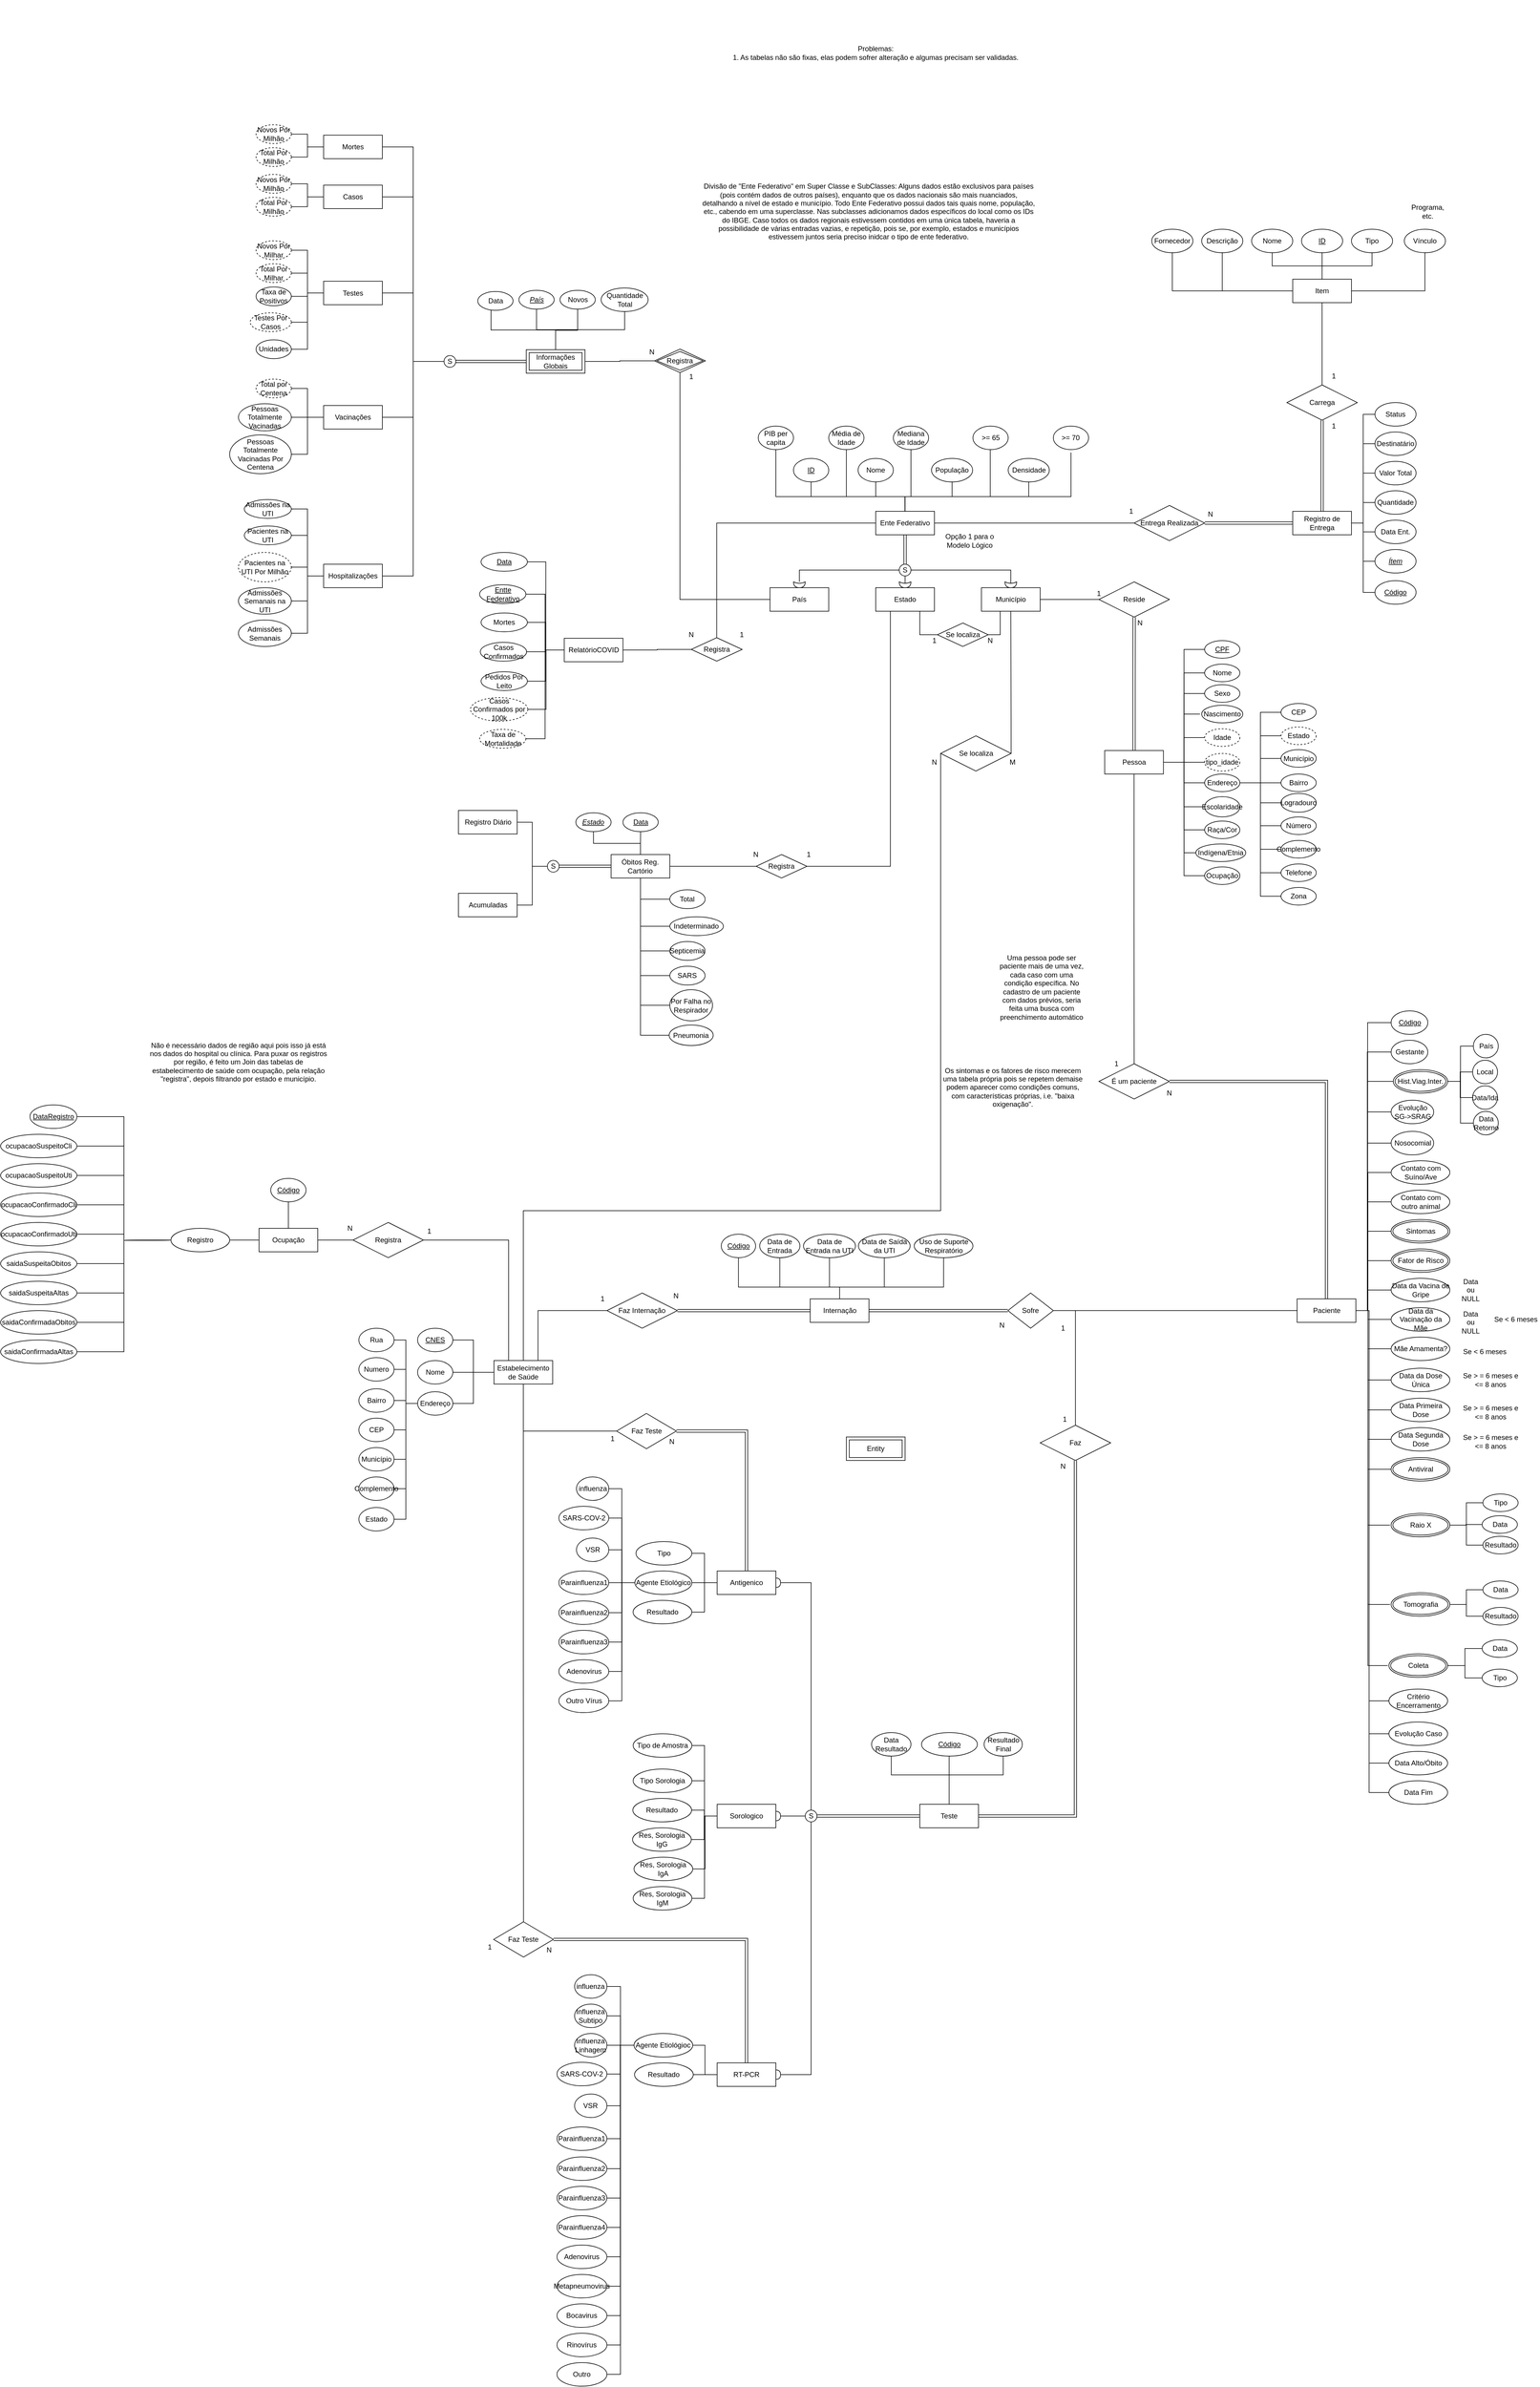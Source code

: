 <mxfile version="14.6.1" type="device"><diagram id="HkOinhoZVf5FkXVvDogC" name="Page-1"><mxGraphModel dx="4913" dy="4409" grid="1" gridSize="10" guides="1" tooltips="1" connect="1" arrows="1" fold="1" page="1" pageScale="1" pageWidth="850" pageHeight="1100" math="0" shadow="0"><root><mxCell id="0"/><mxCell id="1" parent="0"/><mxCell id="f0v1zlo25wmTs6GffZ0E-36" style="edgeStyle=orthogonalEdgeStyle;rounded=0;orthogonalLoop=1;jettySize=auto;html=1;exitX=0.5;exitY=1;exitDx=0;exitDy=0;endArrow=none;endFill=0;shape=link;" parent="1" source="f0v1zlo25wmTs6GffZ0E-14" target="f0v1zlo25wmTs6GffZ0E-17" edge="1"><mxGeometry relative="1" as="geometry"/></mxCell><mxCell id="f0v1zlo25wmTs6GffZ0E-416" style="edgeStyle=orthogonalEdgeStyle;rounded=0;orthogonalLoop=1;jettySize=auto;html=1;exitX=1;exitY=0.5;exitDx=0;exitDy=0;entryX=0;entryY=0.5;entryDx=0;entryDy=0;startArrow=none;startFill=0;endArrow=none;endFill=0;" parent="1" source="f0v1zlo25wmTs6GffZ0E-14" target="f0v1zlo25wmTs6GffZ0E-414" edge="1"><mxGeometry relative="1" as="geometry"><Array as="points"><mxPoint x="1610" y="-840"/></Array></mxGeometry></mxCell><mxCell id="We_BUSJX4Uzr28vuKA6_-229" style="edgeStyle=orthogonalEdgeStyle;rounded=0;orthogonalLoop=1;jettySize=auto;html=1;entryX=0.5;entryY=1;entryDx=0;entryDy=0;endArrow=none;endFill=0;" parent="1" source="f0v1zlo25wmTs6GffZ0E-14" target="We_BUSJX4Uzr28vuKA6_-48" edge="1"><mxGeometry relative="1" as="geometry"/></mxCell><mxCell id="We_BUSJX4Uzr28vuKA6_-230" style="edgeStyle=orthogonalEdgeStyle;rounded=0;orthogonalLoop=1;jettySize=auto;html=1;entryX=0.5;entryY=1;entryDx=0;entryDy=0;endArrow=none;endFill=0;" parent="1" source="f0v1zlo25wmTs6GffZ0E-14" target="f0v1zlo25wmTs6GffZ0E-25" edge="1"><mxGeometry relative="1" as="geometry"/></mxCell><mxCell id="We_BUSJX4Uzr28vuKA6_-232" style="edgeStyle=orthogonalEdgeStyle;rounded=0;orthogonalLoop=1;jettySize=auto;html=1;entryX=0.5;entryY=1;entryDx=0;entryDy=0;endArrow=none;endFill=0;exitX=0.5;exitY=0;exitDx=0;exitDy=0;" parent="1" source="f0v1zlo25wmTs6GffZ0E-14" target="f0v1zlo25wmTs6GffZ0E-28" edge="1"><mxGeometry relative="1" as="geometry"/></mxCell><mxCell id="5opBYQsbAmDbLei3P1BV-9" style="edgeStyle=orthogonalEdgeStyle;rounded=0;orthogonalLoop=1;jettySize=auto;html=1;entryX=0.5;entryY=1;entryDx=0;entryDy=0;endArrow=none;endFill=0;exitX=0.5;exitY=0;exitDx=0;exitDy=0;" edge="1" parent="1" source="f0v1zlo25wmTs6GffZ0E-14" target="5opBYQsbAmDbLei3P1BV-6"><mxGeometry relative="1" as="geometry"/></mxCell><mxCell id="5opBYQsbAmDbLei3P1BV-242" style="edgeStyle=orthogonalEdgeStyle;rounded=0;orthogonalLoop=1;jettySize=auto;html=1;startArrow=none;startFill=0;endArrow=none;endFill=0;" edge="1" parent="1"><mxGeometry relative="1" as="geometry"><mxPoint x="1219.941" y="-855" as="sourcePoint"/><mxPoint x="1120" y="-970" as="targetPoint"/><Array as="points"><mxPoint x="1220" y="-885"/><mxPoint x="1120" y="-885"/></Array></mxGeometry></mxCell><mxCell id="5opBYQsbAmDbLei3P1BV-243" style="edgeStyle=orthogonalEdgeStyle;rounded=0;orthogonalLoop=1;jettySize=auto;html=1;startArrow=none;startFill=0;endArrow=none;endFill=0;" edge="1" parent="1"><mxGeometry relative="1" as="geometry"><mxPoint x="1219.941" y="-855" as="sourcePoint"/><mxPoint x="1230" y="-970" as="targetPoint"/><Array as="points"><mxPoint x="1220" y="-885"/><mxPoint x="1230" y="-885"/></Array></mxGeometry></mxCell><mxCell id="5opBYQsbAmDbLei3P1BV-244" style="edgeStyle=orthogonalEdgeStyle;rounded=0;orthogonalLoop=1;jettySize=auto;html=1;startArrow=none;startFill=0;endArrow=none;endFill=0;" edge="1" parent="1"><mxGeometry relative="1" as="geometry"><mxPoint x="1219.941" y="-855" as="sourcePoint"/><mxPoint x="1366" y="-970" as="targetPoint"/><Array as="points"><mxPoint x="1220" y="-885"/><mxPoint x="1365" y="-885"/></Array></mxGeometry></mxCell><mxCell id="5opBYQsbAmDbLei3P1BV-245" style="edgeStyle=orthogonalEdgeStyle;rounded=0;orthogonalLoop=1;jettySize=auto;html=1;startArrow=none;startFill=0;endArrow=none;endFill=0;" edge="1" parent="1" target="5opBYQsbAmDbLei3P1BV-240"><mxGeometry relative="1" as="geometry"><mxPoint x="1219.941" y="-855" as="sourcePoint"/><mxPoint x="1000.0" y="-960" as="targetPoint"/><Array as="points"><mxPoint x="1220" y="-885"/><mxPoint x="1000" y="-885"/></Array></mxGeometry></mxCell><mxCell id="5opBYQsbAmDbLei3P1BV-247" style="edgeStyle=orthogonalEdgeStyle;rounded=0;orthogonalLoop=1;jettySize=auto;html=1;entryX=0.5;entryY=1;entryDx=0;entryDy=0;startArrow=none;startFill=0;endArrow=none;endFill=0;" edge="1" parent="1"><mxGeometry relative="1" as="geometry"><mxPoint x="1219.941" y="-855" as="sourcePoint"/><mxPoint x="1502.46" y="-960" as="targetPoint"/><Array as="points"><mxPoint x="1220" y="-885"/><mxPoint x="1503" y="-885"/></Array></mxGeometry></mxCell><mxCell id="5opBYQsbAmDbLei3P1BV-354" style="edgeStyle=orthogonalEdgeStyle;rounded=0;orthogonalLoop=1;jettySize=auto;html=1;entryX=0.5;entryY=0;entryDx=0;entryDy=0;startArrow=none;startFill=0;endArrow=none;endFill=0;" edge="1" parent="1" source="f0v1zlo25wmTs6GffZ0E-14" target="5opBYQsbAmDbLei3P1BV-350"><mxGeometry relative="1" as="geometry"/></mxCell><mxCell id="f0v1zlo25wmTs6GffZ0E-14" value="Ente Federativo" style="whiteSpace=wrap;html=1;align=center;" parent="1" vertex="1"><mxGeometry x="1170" y="-860" width="100" height="40" as="geometry"/></mxCell><mxCell id="f0v1zlo25wmTs6GffZ0E-39" style="edgeStyle=orthogonalEdgeStyle;rounded=0;orthogonalLoop=1;jettySize=auto;html=1;exitX=1;exitY=0.5;exitDx=0;exitDy=0;entryX=0.5;entryY=0;entryDx=0;entryDy=0;endArrow=none;endFill=0;startArrow=none;" parent="1" source="5opBYQsbAmDbLei3P1BV-35" target="f0v1zlo25wmTs6GffZ0E-21" edge="1"><mxGeometry relative="1" as="geometry"/></mxCell><mxCell id="5opBYQsbAmDbLei3P1BV-34" style="edgeStyle=orthogonalEdgeStyle;rounded=0;orthogonalLoop=1;jettySize=auto;html=1;exitX=0.5;exitY=1;exitDx=0;exitDy=0;entryX=0.25;entryY=0.5;entryDx=0;entryDy=0;entryPerimeter=0;startArrow=none;startFill=0;endArrow=none;endFill=0;" edge="1" parent="1" source="f0v1zlo25wmTs6GffZ0E-17" target="5opBYQsbAmDbLei3P1BV-30"><mxGeometry relative="1" as="geometry"/></mxCell><mxCell id="f0v1zlo25wmTs6GffZ0E-17" value="S" style="ellipse;whiteSpace=wrap;html=1;align=center;" parent="1" vertex="1"><mxGeometry x="1210" y="-770" width="20" height="20" as="geometry"/></mxCell><mxCell id="5opBYQsbAmDbLei3P1BV-285" style="edgeStyle=orthogonalEdgeStyle;rounded=0;orthogonalLoop=1;jettySize=auto;html=1;entryX=0.5;entryY=1;entryDx=0;entryDy=0;startArrow=none;startFill=0;endArrow=none;endFill=0;" edge="1" parent="1" source="f0v1zlo25wmTs6GffZ0E-19" target="5opBYQsbAmDbLei3P1BV-284"><mxGeometry relative="1" as="geometry"/></mxCell><mxCell id="f0v1zlo25wmTs6GffZ0E-19" value="País" style="whiteSpace=wrap;html=1;align=center;" parent="1" vertex="1"><mxGeometry x="990" y="-730" width="100" height="40" as="geometry"/></mxCell><mxCell id="5opBYQsbAmDbLei3P1BV-53" style="edgeStyle=orthogonalEdgeStyle;rounded=0;orthogonalLoop=1;jettySize=auto;html=1;exitX=0.75;exitY=1;exitDx=0;exitDy=0;entryX=0;entryY=0.5;entryDx=0;entryDy=0;startArrow=none;startFill=0;endArrow=none;endFill=0;" edge="1" parent="1" source="f0v1zlo25wmTs6GffZ0E-20" target="5opBYQsbAmDbLei3P1BV-51"><mxGeometry relative="1" as="geometry"/></mxCell><mxCell id="5opBYQsbAmDbLei3P1BV-296" style="edgeStyle=orthogonalEdgeStyle;rounded=0;orthogonalLoop=1;jettySize=auto;html=1;exitX=0.25;exitY=1;exitDx=0;exitDy=0;entryX=1;entryY=0.5;entryDx=0;entryDy=0;startArrow=none;startFill=0;endArrow=none;endFill=0;" edge="1" parent="1" source="f0v1zlo25wmTs6GffZ0E-20" target="5opBYQsbAmDbLei3P1BV-294"><mxGeometry relative="1" as="geometry"/></mxCell><mxCell id="f0v1zlo25wmTs6GffZ0E-20" value="Estado" style="whiteSpace=wrap;html=1;align=center;" parent="1" vertex="1"><mxGeometry x="1170" y="-730" width="100" height="40" as="geometry"/></mxCell><mxCell id="5opBYQsbAmDbLei3P1BV-37" style="edgeStyle=orthogonalEdgeStyle;rounded=0;orthogonalLoop=1;jettySize=auto;html=1;entryX=0;entryY=0.5;entryDx=0;entryDy=0;startArrow=none;startFill=0;endArrow=none;endFill=0;" edge="1" parent="1" source="f0v1zlo25wmTs6GffZ0E-21" target="f0v1zlo25wmTs6GffZ0E-397"><mxGeometry relative="1" as="geometry"/></mxCell><mxCell id="5opBYQsbAmDbLei3P1BV-52" style="edgeStyle=orthogonalEdgeStyle;rounded=0;orthogonalLoop=1;jettySize=auto;html=1;exitX=0.25;exitY=1;exitDx=0;exitDy=0;entryX=1;entryY=0.5;entryDx=0;entryDy=0;startArrow=none;startFill=0;endArrow=none;endFill=0;" edge="1" parent="1" source="f0v1zlo25wmTs6GffZ0E-21" target="5opBYQsbAmDbLei3P1BV-51"><mxGeometry relative="1" as="geometry"><Array as="points"><mxPoint x="1382" y="-690"/><mxPoint x="1382" y="-650"/></Array></mxGeometry></mxCell><mxCell id="f0v1zlo25wmTs6GffZ0E-21" value="Município" style="whiteSpace=wrap;html=1;align=center;" parent="1" vertex="1"><mxGeometry x="1350" y="-730" width="100" height="40" as="geometry"/></mxCell><mxCell id="f0v1zlo25wmTs6GffZ0E-25" value="População" style="ellipse;whiteSpace=wrap;html=1;align=center;" parent="1" vertex="1"><mxGeometry x="1265" y="-950" width="70" height="40" as="geometry"/></mxCell><mxCell id="f0v1zlo25wmTs6GffZ0E-28" value="Densidade" style="ellipse;whiteSpace=wrap;html=1;align=center;" parent="1" vertex="1"><mxGeometry x="1395.54" y="-950" width="70" height="40" as="geometry"/></mxCell><mxCell id="We_BUSJX4Uzr28vuKA6_-263" style="edgeStyle=orthogonalEdgeStyle;rounded=0;orthogonalLoop=1;jettySize=auto;html=1;entryX=0;entryY=0.5;entryDx=0;entryDy=0;endArrow=none;endFill=0;" parent="1" source="f0v1zlo25wmTs6GffZ0E-47" target="We_BUSJX4Uzr28vuKA6_-26" edge="1"><mxGeometry relative="1" as="geometry"/></mxCell><mxCell id="5opBYQsbAmDbLei3P1BV-2" style="edgeStyle=orthogonalEdgeStyle;rounded=0;orthogonalLoop=1;jettySize=auto;html=1;endArrow=none;endFill=0;" edge="1" parent="1" source="f0v1zlo25wmTs6GffZ0E-47" target="We_BUSJX4Uzr28vuKA6_-276"><mxGeometry relative="1" as="geometry"/></mxCell><mxCell id="5opBYQsbAmDbLei3P1BV-3" style="edgeStyle=orthogonalEdgeStyle;rounded=0;orthogonalLoop=1;jettySize=auto;html=1;entryX=1;entryY=0.5;entryDx=0;entryDy=0;endArrow=none;endFill=0;" edge="1" parent="1" source="f0v1zlo25wmTs6GffZ0E-47" target="We_BUSJX4Uzr28vuKA6_-21"><mxGeometry relative="1" as="geometry"/></mxCell><mxCell id="f0v1zlo25wmTs6GffZ0E-47" value="Ocupação" style="whiteSpace=wrap;html=1;align=center;" parent="1" vertex="1"><mxGeometry x="120" y="360" width="100" height="40" as="geometry"/></mxCell><mxCell id="f0v1zlo25wmTs6GffZ0E-49" value="DataRegistro" style="ellipse;whiteSpace=wrap;html=1;align=center;fontStyle=4" parent="1" vertex="1"><mxGeometry x="-270" y="150" width="80" height="40" as="geometry"/></mxCell><mxCell id="f0v1zlo25wmTs6GffZ0E-53" value="ocupacaoSuspeitoCli" style="ellipse;whiteSpace=wrap;html=1;align=center;" parent="1" vertex="1"><mxGeometry x="-320" y="200" width="130" height="40" as="geometry"/></mxCell><mxCell id="f0v1zlo25wmTs6GffZ0E-54" value="ocupacaoSuspeitoUti" style="ellipse;whiteSpace=wrap;html=1;align=center;" parent="1" vertex="1"><mxGeometry x="-320" y="250" width="130" height="40" as="geometry"/></mxCell><mxCell id="f0v1zlo25wmTs6GffZ0E-55" value="ocupacaoConfirmadoCli" style="ellipse;whiteSpace=wrap;html=1;align=center;" parent="1" vertex="1"><mxGeometry x="-320" y="300" width="130" height="40" as="geometry"/></mxCell><mxCell id="f0v1zlo25wmTs6GffZ0E-56" value="ocupacaoConfirmadoUti" style="ellipse;whiteSpace=wrap;html=1;align=center;" parent="1" vertex="1"><mxGeometry x="-320" y="350" width="130" height="40" as="geometry"/></mxCell><mxCell id="f0v1zlo25wmTs6GffZ0E-57" value="saidaSuspeitaObitos" style="ellipse;whiteSpace=wrap;html=1;align=center;" parent="1" vertex="1"><mxGeometry x="-320" y="400" width="130" height="40" as="geometry"/></mxCell><mxCell id="f0v1zlo25wmTs6GffZ0E-58" value="saidaSuspeitaAltas" style="ellipse;whiteSpace=wrap;html=1;align=center;" parent="1" vertex="1"><mxGeometry x="-320" y="450" width="130" height="40" as="geometry"/></mxCell><mxCell id="f0v1zlo25wmTs6GffZ0E-59" value="saidaConfirmadaObitos" style="ellipse;whiteSpace=wrap;html=1;align=center;" parent="1" vertex="1"><mxGeometry x="-320" y="500" width="130" height="40" as="geometry"/></mxCell><mxCell id="f0v1zlo25wmTs6GffZ0E-60" value="saidaConfirmadaAltas" style="ellipse;whiteSpace=wrap;html=1;align=center;" parent="1" vertex="1"><mxGeometry x="-320" y="550" width="130" height="40" as="geometry"/></mxCell><mxCell id="f0v1zlo25wmTs6GffZ0E-73" style="edgeStyle=orthogonalEdgeStyle;rounded=0;orthogonalLoop=1;jettySize=auto;html=1;exitX=0;exitY=0.5;exitDx=0;exitDy=0;entryX=1;entryY=0.5;entryDx=0;entryDy=0;endArrow=none;endFill=0;" parent="1" target="f0v1zlo25wmTs6GffZ0E-49" edge="1"><mxGeometry relative="1" as="geometry"><mxPoint x="-30.0" y="380" as="sourcePoint"/></mxGeometry></mxCell><mxCell id="f0v1zlo25wmTs6GffZ0E-74" style="edgeStyle=orthogonalEdgeStyle;rounded=0;orthogonalLoop=1;jettySize=auto;html=1;exitX=0;exitY=0.5;exitDx=0;exitDy=0;entryX=1;entryY=0.5;entryDx=0;entryDy=0;endArrow=none;endFill=0;" parent="1" target="f0v1zlo25wmTs6GffZ0E-53" edge="1"><mxGeometry relative="1" as="geometry"><mxPoint x="-30.0" y="380" as="sourcePoint"/></mxGeometry></mxCell><mxCell id="f0v1zlo25wmTs6GffZ0E-75" style="edgeStyle=orthogonalEdgeStyle;rounded=0;orthogonalLoop=1;jettySize=auto;html=1;exitX=0;exitY=0.5;exitDx=0;exitDy=0;entryX=1;entryY=0.5;entryDx=0;entryDy=0;endArrow=none;endFill=0;" parent="1" target="f0v1zlo25wmTs6GffZ0E-54" edge="1"><mxGeometry relative="1" as="geometry"><mxPoint x="-30.0" y="380" as="sourcePoint"/></mxGeometry></mxCell><mxCell id="f0v1zlo25wmTs6GffZ0E-76" style="edgeStyle=orthogonalEdgeStyle;rounded=0;orthogonalLoop=1;jettySize=auto;html=1;exitX=0;exitY=0.5;exitDx=0;exitDy=0;entryX=1;entryY=0.5;entryDx=0;entryDy=0;endArrow=none;endFill=0;" parent="1" target="f0v1zlo25wmTs6GffZ0E-55" edge="1"><mxGeometry relative="1" as="geometry"><mxPoint x="-30.0" y="380" as="sourcePoint"/></mxGeometry></mxCell><mxCell id="f0v1zlo25wmTs6GffZ0E-77" style="edgeStyle=orthogonalEdgeStyle;rounded=0;orthogonalLoop=1;jettySize=auto;html=1;exitX=0;exitY=0.5;exitDx=0;exitDy=0;entryX=1;entryY=0.5;entryDx=0;entryDy=0;endArrow=none;endFill=0;" parent="1" target="f0v1zlo25wmTs6GffZ0E-56" edge="1"><mxGeometry relative="1" as="geometry"><mxPoint x="-30.0" y="380" as="sourcePoint"/></mxGeometry></mxCell><mxCell id="f0v1zlo25wmTs6GffZ0E-78" style="edgeStyle=orthogonalEdgeStyle;rounded=0;orthogonalLoop=1;jettySize=auto;html=1;exitX=0;exitY=0.5;exitDx=0;exitDy=0;entryX=1;entryY=0.5;entryDx=0;entryDy=0;endArrow=none;endFill=0;" parent="1" target="f0v1zlo25wmTs6GffZ0E-57" edge="1"><mxGeometry relative="1" as="geometry"><mxPoint x="-30.0" y="380" as="sourcePoint"/></mxGeometry></mxCell><mxCell id="f0v1zlo25wmTs6GffZ0E-79" style="edgeStyle=orthogonalEdgeStyle;rounded=0;orthogonalLoop=1;jettySize=auto;html=1;exitX=0;exitY=0.5;exitDx=0;exitDy=0;entryX=1;entryY=0.5;entryDx=0;entryDy=0;endArrow=none;endFill=0;" parent="1" target="f0v1zlo25wmTs6GffZ0E-58" edge="1"><mxGeometry relative="1" as="geometry"><mxPoint x="-30.0" y="380" as="sourcePoint"/></mxGeometry></mxCell><mxCell id="f0v1zlo25wmTs6GffZ0E-80" style="edgeStyle=orthogonalEdgeStyle;rounded=0;orthogonalLoop=1;jettySize=auto;html=1;exitX=0;exitY=0.5;exitDx=0;exitDy=0;entryX=1;entryY=0.5;entryDx=0;entryDy=0;endArrow=none;endFill=0;" parent="1" target="f0v1zlo25wmTs6GffZ0E-59" edge="1"><mxGeometry relative="1" as="geometry"><mxPoint x="-30.0" y="380" as="sourcePoint"/></mxGeometry></mxCell><mxCell id="f0v1zlo25wmTs6GffZ0E-81" style="edgeStyle=orthogonalEdgeStyle;rounded=0;orthogonalLoop=1;jettySize=auto;html=1;exitX=0;exitY=0.5;exitDx=0;exitDy=0;entryX=1;entryY=0.5;entryDx=0;entryDy=0;endArrow=none;endFill=0;" parent="1" target="f0v1zlo25wmTs6GffZ0E-60" edge="1"><mxGeometry relative="1" as="geometry"><mxPoint x="-30.0" y="380" as="sourcePoint"/></mxGeometry></mxCell><mxCell id="We_BUSJX4Uzr28vuKA6_-226" style="edgeStyle=orthogonalEdgeStyle;rounded=0;orthogonalLoop=1;jettySize=auto;html=1;exitX=0.5;exitY=1;exitDx=0;exitDy=0;entryX=0.5;entryY=0;entryDx=0;entryDy=0;endArrow=none;endFill=0;" parent="1" source="f0v1zlo25wmTs6GffZ0E-89" target="We_BUSJX4Uzr28vuKA6_-58" edge="1"><mxGeometry relative="1" as="geometry"/></mxCell><mxCell id="We_BUSJX4Uzr28vuKA6_-227" style="edgeStyle=orthogonalEdgeStyle;rounded=0;orthogonalLoop=1;jettySize=auto;html=1;entryX=0.5;entryY=1;entryDx=0;entryDy=0;endArrow=none;endFill=0;shape=link;" parent="1" source="f0v1zlo25wmTs6GffZ0E-89" target="f0v1zlo25wmTs6GffZ0E-397" edge="1"><mxGeometry relative="1" as="geometry"/></mxCell><mxCell id="5opBYQsbAmDbLei3P1BV-68" style="edgeStyle=orthogonalEdgeStyle;rounded=0;orthogonalLoop=1;jettySize=auto;html=1;entryX=0;entryY=0.5;entryDx=0;entryDy=0;startArrow=none;startFill=0;endArrow=none;endFill=0;" edge="1" parent="1" source="f0v1zlo25wmTs6GffZ0E-89" target="f0v1zlo25wmTs6GffZ0E-91"><mxGeometry relative="1" as="geometry"/></mxCell><mxCell id="5opBYQsbAmDbLei3P1BV-69" style="edgeStyle=orthogonalEdgeStyle;rounded=0;orthogonalLoop=1;jettySize=auto;html=1;entryX=0;entryY=0.5;entryDx=0;entryDy=0;startArrow=none;startFill=0;endArrow=none;endFill=0;" edge="1" parent="1" source="f0v1zlo25wmTs6GffZ0E-89" target="f0v1zlo25wmTs6GffZ0E-92"><mxGeometry relative="1" as="geometry"/></mxCell><mxCell id="5opBYQsbAmDbLei3P1BV-70" style="edgeStyle=orthogonalEdgeStyle;rounded=0;orthogonalLoop=1;jettySize=auto;html=1;entryX=0;entryY=0.5;entryDx=0;entryDy=0;startArrow=none;startFill=0;endArrow=none;endFill=0;" edge="1" parent="1" source="f0v1zlo25wmTs6GffZ0E-89" target="f0v1zlo25wmTs6GffZ0E-93"><mxGeometry relative="1" as="geometry"/></mxCell><mxCell id="5opBYQsbAmDbLei3P1BV-71" style="edgeStyle=orthogonalEdgeStyle;rounded=0;orthogonalLoop=1;jettySize=auto;html=1;entryX=0;entryY=0.5;entryDx=0;entryDy=0;startArrow=none;startFill=0;endArrow=none;endFill=0;" edge="1" parent="1"><mxGeometry relative="1" as="geometry"><mxPoint x="1664.84" y="-433" as="sourcePoint"/><mxPoint x="1722" y="-515" as="targetPoint"/><Array as="points"><mxPoint x="1695" y="-433"/><mxPoint x="1695" y="-515"/></Array></mxGeometry></mxCell><mxCell id="5opBYQsbAmDbLei3P1BV-72" style="edgeStyle=orthogonalEdgeStyle;rounded=0;orthogonalLoop=1;jettySize=auto;html=1;entryX=0;entryY=0.5;entryDx=0;entryDy=0;startArrow=none;startFill=0;endArrow=none;endFill=0;" edge="1" parent="1" source="f0v1zlo25wmTs6GffZ0E-89" target="f0v1zlo25wmTs6GffZ0E-95"><mxGeometry relative="1" as="geometry"/></mxCell><mxCell id="5opBYQsbAmDbLei3P1BV-73" style="edgeStyle=orthogonalEdgeStyle;rounded=0;orthogonalLoop=1;jettySize=auto;html=1;entryX=0;entryY=0.5;entryDx=0;entryDy=0;startArrow=none;startFill=0;endArrow=none;endFill=0;" edge="1" parent="1" source="f0v1zlo25wmTs6GffZ0E-89" target="f0v1zlo25wmTs6GffZ0E-97"><mxGeometry relative="1" as="geometry"/></mxCell><mxCell id="5opBYQsbAmDbLei3P1BV-74" style="edgeStyle=orthogonalEdgeStyle;rounded=0;orthogonalLoop=1;jettySize=auto;html=1;entryX=0;entryY=0.5;entryDx=0;entryDy=0;startArrow=none;startFill=0;endArrow=none;endFill=0;" edge="1" parent="1" source="f0v1zlo25wmTs6GffZ0E-89" target="f0v1zlo25wmTs6GffZ0E-103"><mxGeometry relative="1" as="geometry"/></mxCell><mxCell id="5opBYQsbAmDbLei3P1BV-75" style="edgeStyle=orthogonalEdgeStyle;rounded=0;orthogonalLoop=1;jettySize=auto;html=1;entryX=0;entryY=0.5;entryDx=0;entryDy=0;startArrow=none;startFill=0;endArrow=none;endFill=0;" edge="1" parent="1" source="f0v1zlo25wmTs6GffZ0E-89" target="f0v1zlo25wmTs6GffZ0E-99"><mxGeometry relative="1" as="geometry"/></mxCell><mxCell id="5opBYQsbAmDbLei3P1BV-76" style="edgeStyle=orthogonalEdgeStyle;rounded=0;orthogonalLoop=1;jettySize=auto;html=1;entryX=0;entryY=0.5;entryDx=0;entryDy=0;startArrow=none;startFill=0;endArrow=none;endFill=0;" edge="1" parent="1" source="f0v1zlo25wmTs6GffZ0E-89" target="5opBYQsbAmDbLei3P1BV-56"><mxGeometry relative="1" as="geometry"/></mxCell><mxCell id="5opBYQsbAmDbLei3P1BV-77" style="edgeStyle=orthogonalEdgeStyle;rounded=0;orthogonalLoop=1;jettySize=auto;html=1;entryX=0;entryY=0.5;entryDx=0;entryDy=0;startArrow=none;startFill=0;endArrow=none;endFill=0;" edge="1" parent="1" target="f0v1zlo25wmTs6GffZ0E-98"><mxGeometry relative="1" as="geometry"><mxPoint x="1654.84" y="-433" as="sourcePoint"/><mxPoint x="1710" y="-279" as="targetPoint"/><Array as="points"><mxPoint x="1695" y="-433"/><mxPoint x="1695" y="-279"/></Array></mxGeometry></mxCell><mxCell id="5opBYQsbAmDbLei3P1BV-79" style="edgeStyle=orthogonalEdgeStyle;rounded=0;orthogonalLoop=1;jettySize=auto;html=1;entryX=0;entryY=0.5;entryDx=0;entryDy=0;startArrow=none;startFill=0;endArrow=none;endFill=0;" edge="1" parent="1" source="f0v1zlo25wmTs6GffZ0E-89" target="5opBYQsbAmDbLei3P1BV-78"><mxGeometry relative="1" as="geometry"/></mxCell><mxCell id="f0v1zlo25wmTs6GffZ0E-89" value="Pessoa" style="whiteSpace=wrap;html=1;align=center;" parent="1" vertex="1"><mxGeometry x="1559.84" y="-453" width="100" height="40" as="geometry"/></mxCell><mxCell id="f0v1zlo25wmTs6GffZ0E-91" value="CPF" style="ellipse;whiteSpace=wrap;html=1;align=center;fontStyle=4" parent="1" vertex="1"><mxGeometry x="1730" y="-640" width="60" height="30" as="geometry"/></mxCell><mxCell id="f0v1zlo25wmTs6GffZ0E-92" value="Nome" style="ellipse;whiteSpace=wrap;html=1;align=center;" parent="1" vertex="1"><mxGeometry x="1730.0" y="-600" width="60" height="30" as="geometry"/></mxCell><mxCell id="f0v1zlo25wmTs6GffZ0E-93" value="Sexo" style="ellipse;whiteSpace=wrap;html=1;align=center;" parent="1" vertex="1"><mxGeometry x="1730.0" y="-565" width="60" height="30" as="geometry"/></mxCell><mxCell id="f0v1zlo25wmTs6GffZ0E-94" value="Nascimento" style="ellipse;whiteSpace=wrap;html=1;align=center;" parent="1" vertex="1"><mxGeometry x="1725" y="-530" width="70" height="30" as="geometry"/></mxCell><mxCell id="f0v1zlo25wmTs6GffZ0E-95" value="Idade" style="ellipse;whiteSpace=wrap;html=1;align=center;dashed=1;" parent="1" vertex="1"><mxGeometry x="1730.0" y="-490" width="60" height="30" as="geometry"/></mxCell><mxCell id="f0v1zlo25wmTs6GffZ0E-97" value="tipo_idade" style="ellipse;whiteSpace=wrap;html=1;align=center;dashed=1;" parent="1" vertex="1"><mxGeometry x="1730.0" y="-448" width="60" height="30" as="geometry"/></mxCell><mxCell id="f0v1zlo25wmTs6GffZ0E-98" value="Indígena/Etnia" style="ellipse;whiteSpace=wrap;html=1;align=center;" parent="1" vertex="1"><mxGeometry x="1715" y="-294" width="85" height="30" as="geometry"/></mxCell><mxCell id="f0v1zlo25wmTs6GffZ0E-99" value="Escolaridade" style="ellipse;whiteSpace=wrap;html=1;align=center;" parent="1" vertex="1"><mxGeometry x="1730" y="-374.5" width="60" height="34.5" as="geometry"/></mxCell><mxCell id="5opBYQsbAmDbLei3P1BV-60" style="edgeStyle=orthogonalEdgeStyle;rounded=0;orthogonalLoop=1;jettySize=auto;html=1;entryX=0;entryY=0.5;entryDx=0;entryDy=0;startArrow=none;startFill=0;endArrow=none;endFill=0;" edge="1" parent="1" source="f0v1zlo25wmTs6GffZ0E-103" target="f0v1zlo25wmTs6GffZ0E-111"><mxGeometry relative="1" as="geometry"/></mxCell><mxCell id="5opBYQsbAmDbLei3P1BV-61" style="edgeStyle=orthogonalEdgeStyle;rounded=0;orthogonalLoop=1;jettySize=auto;html=1;entryX=0;entryY=0.5;entryDx=0;entryDy=0;startArrow=none;startFill=0;endArrow=none;endFill=0;" edge="1" parent="1" source="f0v1zlo25wmTs6GffZ0E-103" target="f0v1zlo25wmTs6GffZ0E-110"><mxGeometry relative="1" as="geometry"/></mxCell><mxCell id="5opBYQsbAmDbLei3P1BV-62" style="edgeStyle=orthogonalEdgeStyle;rounded=0;orthogonalLoop=1;jettySize=auto;html=1;entryX=0;entryY=0.5;entryDx=0;entryDy=0;startArrow=none;startFill=0;endArrow=none;endFill=0;" edge="1" parent="1" source="f0v1zlo25wmTs6GffZ0E-103" target="f0v1zlo25wmTs6GffZ0E-109"><mxGeometry relative="1" as="geometry"/></mxCell><mxCell id="5opBYQsbAmDbLei3P1BV-63" style="edgeStyle=orthogonalEdgeStyle;rounded=0;orthogonalLoop=1;jettySize=auto;html=1;entryX=0;entryY=0.5;entryDx=0;entryDy=0;startArrow=none;startFill=0;endArrow=none;endFill=0;" edge="1" parent="1" source="f0v1zlo25wmTs6GffZ0E-103" target="f0v1zlo25wmTs6GffZ0E-108"><mxGeometry relative="1" as="geometry"/></mxCell><mxCell id="5opBYQsbAmDbLei3P1BV-64" style="edgeStyle=orthogonalEdgeStyle;rounded=0;orthogonalLoop=1;jettySize=auto;html=1;entryX=0;entryY=0.5;entryDx=0;entryDy=0;startArrow=none;startFill=0;endArrow=none;endFill=0;" edge="1" parent="1" source="f0v1zlo25wmTs6GffZ0E-103" target="f0v1zlo25wmTs6GffZ0E-107"><mxGeometry relative="1" as="geometry"/></mxCell><mxCell id="5opBYQsbAmDbLei3P1BV-65" style="edgeStyle=orthogonalEdgeStyle;rounded=0;orthogonalLoop=1;jettySize=auto;html=1;entryX=0;entryY=0.5;entryDx=0;entryDy=0;startArrow=none;startFill=0;endArrow=none;endFill=0;" edge="1" parent="1" source="f0v1zlo25wmTs6GffZ0E-103" target="f0v1zlo25wmTs6GffZ0E-106"><mxGeometry relative="1" as="geometry"/></mxCell><mxCell id="5opBYQsbAmDbLei3P1BV-66" style="edgeStyle=orthogonalEdgeStyle;rounded=0;orthogonalLoop=1;jettySize=auto;html=1;entryX=0;entryY=0.5;entryDx=0;entryDy=0;startArrow=none;startFill=0;endArrow=none;endFill=0;" edge="1" parent="1" source="f0v1zlo25wmTs6GffZ0E-103" target="f0v1zlo25wmTs6GffZ0E-105"><mxGeometry relative="1" as="geometry"/></mxCell><mxCell id="5opBYQsbAmDbLei3P1BV-67" style="edgeStyle=orthogonalEdgeStyle;rounded=0;orthogonalLoop=1;jettySize=auto;html=1;entryX=0;entryY=0.5;entryDx=0;entryDy=0;startArrow=none;startFill=0;endArrow=none;endFill=0;" edge="1" parent="1" source="f0v1zlo25wmTs6GffZ0E-103" target="f0v1zlo25wmTs6GffZ0E-104"><mxGeometry relative="1" as="geometry"/></mxCell><mxCell id="5opBYQsbAmDbLei3P1BV-82" style="edgeStyle=orthogonalEdgeStyle;rounded=0;orthogonalLoop=1;jettySize=auto;html=1;entryX=0;entryY=0.5;entryDx=0;entryDy=0;startArrow=none;startFill=0;endArrow=none;endFill=0;" edge="1" parent="1" source="f0v1zlo25wmTs6GffZ0E-103" target="5opBYQsbAmDbLei3P1BV-80"><mxGeometry relative="1" as="geometry"/></mxCell><mxCell id="f0v1zlo25wmTs6GffZ0E-103" value="Endereço" style="ellipse;whiteSpace=wrap;html=1;align=center;" parent="1" vertex="1"><mxGeometry x="1730.0" y="-413" width="60" height="30" as="geometry"/></mxCell><mxCell id="f0v1zlo25wmTs6GffZ0E-104" value="CEP" style="ellipse;whiteSpace=wrap;html=1;align=center;" parent="1" vertex="1"><mxGeometry x="1860.0" y="-533" width="60" height="30" as="geometry"/></mxCell><mxCell id="f0v1zlo25wmTs6GffZ0E-105" value="Estado" style="ellipse;whiteSpace=wrap;html=1;align=center;dashed=1;" parent="1" vertex="1"><mxGeometry x="1860.0" y="-493" width="60" height="30" as="geometry"/></mxCell><mxCell id="f0v1zlo25wmTs6GffZ0E-106" value="Município" style="ellipse;whiteSpace=wrap;html=1;align=center;" parent="1" vertex="1"><mxGeometry x="1860.0" y="-454.5" width="60" height="30" as="geometry"/></mxCell><mxCell id="f0v1zlo25wmTs6GffZ0E-107" value="Bairro" style="ellipse;whiteSpace=wrap;html=1;align=center;" parent="1" vertex="1"><mxGeometry x="1860.0" y="-413" width="60" height="30" as="geometry"/></mxCell><mxCell id="f0v1zlo25wmTs6GffZ0E-108" value="Logradouro" style="ellipse;whiteSpace=wrap;html=1;align=center;" parent="1" vertex="1"><mxGeometry x="1860" y="-380" width="60" height="32" as="geometry"/></mxCell><mxCell id="f0v1zlo25wmTs6GffZ0E-109" value="Número" style="ellipse;whiteSpace=wrap;html=1;align=center;" parent="1" vertex="1"><mxGeometry x="1860.0" y="-340" width="60" height="30" as="geometry"/></mxCell><mxCell id="f0v1zlo25wmTs6GffZ0E-110" value="Complemento" style="ellipse;whiteSpace=wrap;html=1;align=center;" parent="1" vertex="1"><mxGeometry x="1860.0" y="-300" width="60" height="30" as="geometry"/></mxCell><mxCell id="f0v1zlo25wmTs6GffZ0E-111" value="Telefone" style="ellipse;whiteSpace=wrap;html=1;align=center;" parent="1" vertex="1"><mxGeometry x="1860.0" y="-260" width="60" height="30" as="geometry"/></mxCell><mxCell id="f0v1zlo25wmTs6GffZ0E-114" value="Evolução SG-&amp;gt;SRAG" style="ellipse;whiteSpace=wrap;html=1;align=center;" parent="1" vertex="1"><mxGeometry x="2047.5" y="142" width="72.5" height="40" as="geometry"/></mxCell><mxCell id="f0v1zlo25wmTs6GffZ0E-115" value="País" style="ellipse;whiteSpace=wrap;html=1;align=center;" parent="1" vertex="1"><mxGeometry x="2187.5" y="30" width="42.5" height="40" as="geometry"/></mxCell><mxCell id="f0v1zlo25wmTs6GffZ0E-116" value="Local" style="ellipse;whiteSpace=wrap;html=1;align=center;" parent="1" vertex="1"><mxGeometry x="2186.25" y="74" width="42.5" height="40" as="geometry"/></mxCell><mxCell id="f0v1zlo25wmTs6GffZ0E-117" value="Data/Ida" style="ellipse;whiteSpace=wrap;html=1;align=center;" parent="1" vertex="1"><mxGeometry x="2186.25" y="117.5" width="42.5" height="40" as="geometry"/></mxCell><mxCell id="f0v1zlo25wmTs6GffZ0E-118" value="Data Retorno" style="ellipse;whiteSpace=wrap;html=1;align=center;" parent="1" vertex="1"><mxGeometry x="2187.5" y="161" width="42.5" height="40" as="geometry"/></mxCell><mxCell id="f0v1zlo25wmTs6GffZ0E-329" style="edgeStyle=orthogonalEdgeStyle;rounded=0;orthogonalLoop=1;jettySize=auto;html=1;entryX=0;entryY=0.5;entryDx=0;entryDy=0;endArrow=none;endFill=0;" parent="1" source="f0v1zlo25wmTs6GffZ0E-119" target="f0v1zlo25wmTs6GffZ0E-160" edge="1"><mxGeometry relative="1" as="geometry"><Array as="points"><mxPoint x="2008" y="500"/><mxPoint x="2008" y="565"/></Array></mxGeometry></mxCell><mxCell id="f0v1zlo25wmTs6GffZ0E-330" style="edgeStyle=orthogonalEdgeStyle;rounded=0;orthogonalLoop=1;jettySize=auto;html=1;entryX=0;entryY=0.5;entryDx=0;entryDy=0;endArrow=none;endFill=0;" parent="1" source="f0v1zlo25wmTs6GffZ0E-119" target="f0v1zlo25wmTs6GffZ0E-162" edge="1"><mxGeometry relative="1" as="geometry"><Array as="points"><mxPoint x="2008" y="500"/><mxPoint x="2008" y="618"/></Array></mxGeometry></mxCell><mxCell id="f0v1zlo25wmTs6GffZ0E-331" style="edgeStyle=orthogonalEdgeStyle;rounded=0;orthogonalLoop=1;jettySize=auto;html=1;entryX=0;entryY=0.5;entryDx=0;entryDy=0;endArrow=none;endFill=0;" parent="1" source="f0v1zlo25wmTs6GffZ0E-119" target="f0v1zlo25wmTs6GffZ0E-163" edge="1"><mxGeometry relative="1" as="geometry"><Array as="points"><mxPoint x="2008" y="500"/><mxPoint x="2008" y="669"/></Array></mxGeometry></mxCell><mxCell id="f0v1zlo25wmTs6GffZ0E-332" style="edgeStyle=orthogonalEdgeStyle;rounded=0;orthogonalLoop=1;jettySize=auto;html=1;entryX=0;entryY=0.5;entryDx=0;entryDy=0;endArrow=none;endFill=0;" parent="1" source="f0v1zlo25wmTs6GffZ0E-119" target="f0v1zlo25wmTs6GffZ0E-164" edge="1"><mxGeometry relative="1" as="geometry"><Array as="points"><mxPoint x="2008" y="500"/><mxPoint x="2008" y="719"/></Array></mxGeometry></mxCell><mxCell id="f0v1zlo25wmTs6GffZ0E-333" style="edgeStyle=orthogonalEdgeStyle;rounded=0;orthogonalLoop=1;jettySize=auto;html=1;entryX=0;entryY=0.5;entryDx=0;entryDy=0;endArrow=none;endFill=0;" parent="1" source="f0v1zlo25wmTs6GffZ0E-119" target="f0v1zlo25wmTs6GffZ0E-178" edge="1"><mxGeometry relative="1" as="geometry"><Array as="points"><mxPoint x="2008" y="500"/><mxPoint x="2008" y="770"/></Array></mxGeometry></mxCell><mxCell id="f0v1zlo25wmTs6GffZ0E-335" style="edgeStyle=orthogonalEdgeStyle;rounded=0;orthogonalLoop=1;jettySize=auto;html=1;entryX=0;entryY=0.5;entryDx=0;entryDy=0;endArrow=none;endFill=0;" parent="1" source="f0v1zlo25wmTs6GffZ0E-119" target="f0v1zlo25wmTs6GffZ0E-156" edge="1"><mxGeometry relative="1" as="geometry"><Array as="points"><mxPoint x="2008" y="500"/><mxPoint x="2008" y="515"/></Array></mxGeometry></mxCell><mxCell id="f0v1zlo25wmTs6GffZ0E-336" style="edgeStyle=orthogonalEdgeStyle;rounded=0;orthogonalLoop=1;jettySize=auto;html=1;entryX=0;entryY=0.5;entryDx=0;entryDy=0;endArrow=none;endFill=0;" parent="1" source="f0v1zlo25wmTs6GffZ0E-119" target="f0v1zlo25wmTs6GffZ0E-153" edge="1"><mxGeometry relative="1" as="geometry"><Array as="points"><mxPoint x="2008" y="500"/><mxPoint x="2008" y="465"/></Array></mxGeometry></mxCell><mxCell id="f0v1zlo25wmTs6GffZ0E-337" style="edgeStyle=orthogonalEdgeStyle;rounded=0;orthogonalLoop=1;jettySize=auto;html=1;entryX=0;entryY=0.5;entryDx=0;entryDy=0;endArrow=none;endFill=0;" parent="1" source="f0v1zlo25wmTs6GffZ0E-119" target="f0v1zlo25wmTs6GffZ0E-148" edge="1"><mxGeometry relative="1" as="geometry"><Array as="points"><mxPoint x="2008" y="500"/><mxPoint x="2008" y="415"/></Array></mxGeometry></mxCell><mxCell id="f0v1zlo25wmTs6GffZ0E-338" style="edgeStyle=orthogonalEdgeStyle;rounded=0;orthogonalLoop=1;jettySize=auto;html=1;entryX=0;entryY=0.5;entryDx=0;entryDy=0;endArrow=none;endFill=0;" parent="1" source="f0v1zlo25wmTs6GffZ0E-119" target="f0v1zlo25wmTs6GffZ0E-140" edge="1"><mxGeometry relative="1" as="geometry"><Array as="points"><mxPoint x="2008" y="500"/><mxPoint x="2008" y="365"/></Array></mxGeometry></mxCell><mxCell id="f0v1zlo25wmTs6GffZ0E-339" style="edgeStyle=orthogonalEdgeStyle;rounded=0;orthogonalLoop=1;jettySize=auto;html=1;entryX=0;entryY=0.5;entryDx=0;entryDy=0;endArrow=none;endFill=0;" parent="1" source="f0v1zlo25wmTs6GffZ0E-119" target="f0v1zlo25wmTs6GffZ0E-124" edge="1"><mxGeometry relative="1" as="geometry"><Array as="points"><mxPoint x="2008" y="500"/><mxPoint x="2008" y="315"/></Array></mxGeometry></mxCell><mxCell id="f0v1zlo25wmTs6GffZ0E-340" style="edgeStyle=orthogonalEdgeStyle;rounded=0;orthogonalLoop=1;jettySize=auto;html=1;entryX=0;entryY=0.5;entryDx=0;entryDy=0;endArrow=none;endFill=0;" parent="1" source="f0v1zlo25wmTs6GffZ0E-119" target="f0v1zlo25wmTs6GffZ0E-123" edge="1"><mxGeometry relative="1" as="geometry"><Array as="points"><mxPoint x="2008" y="500"/><mxPoint x="2008" y="265"/></Array></mxGeometry></mxCell><mxCell id="f0v1zlo25wmTs6GffZ0E-341" style="edgeStyle=orthogonalEdgeStyle;rounded=0;orthogonalLoop=1;jettySize=auto;html=1;entryX=0;entryY=0.5;entryDx=0;entryDy=0;endArrow=none;endFill=0;" parent="1" source="f0v1zlo25wmTs6GffZ0E-119" target="f0v1zlo25wmTs6GffZ0E-122" edge="1"><mxGeometry relative="1" as="geometry"><Array as="points"><mxPoint x="2007" y="500"/><mxPoint x="2007" y="215"/></Array></mxGeometry></mxCell><mxCell id="f0v1zlo25wmTs6GffZ0E-342" style="edgeStyle=orthogonalEdgeStyle;rounded=0;orthogonalLoop=1;jettySize=auto;html=1;entryX=0;entryY=0.5;entryDx=0;entryDy=0;endArrow=none;endFill=0;" parent="1" source="f0v1zlo25wmTs6GffZ0E-119" target="f0v1zlo25wmTs6GffZ0E-114" edge="1"><mxGeometry relative="1" as="geometry"><Array as="points"><mxPoint x="2007" y="500"/><mxPoint x="2007" y="162"/></Array></mxGeometry></mxCell><mxCell id="f0v1zlo25wmTs6GffZ0E-343" style="edgeStyle=orthogonalEdgeStyle;rounded=0;orthogonalLoop=1;jettySize=auto;html=1;entryX=0;entryY=0.5;entryDx=0;entryDy=0;endArrow=none;endFill=0;" parent="1" source="f0v1zlo25wmTs6GffZ0E-119" target="f0v1zlo25wmTs6GffZ0E-121" edge="1"><mxGeometry relative="1" as="geometry"><Array as="points"><mxPoint x="2007" y="500"/><mxPoint x="2007" y="110"/></Array></mxGeometry></mxCell><mxCell id="f0v1zlo25wmTs6GffZ0E-344" style="edgeStyle=orthogonalEdgeStyle;rounded=0;orthogonalLoop=1;jettySize=auto;html=1;endArrow=none;endFill=0;entryX=0;entryY=0.5;entryDx=0;entryDy=0;exitX=1;exitY=0.25;exitDx=0;exitDy=0;" parent="1" source="f0v1zlo25wmTs6GffZ0E-119" target="f0v1zlo25wmTs6GffZ0E-191" edge="1"><mxGeometry relative="1" as="geometry"><mxPoint x="2017.5" y="110" as="targetPoint"/><Array as="points"><mxPoint x="1987.5" y="500"/><mxPoint x="2007.5" y="500"/><mxPoint x="2007.5" y="10"/></Array></mxGeometry></mxCell><mxCell id="f0v1zlo25wmTs6GffZ0E-435" style="edgeStyle=orthogonalEdgeStyle;rounded=0;orthogonalLoop=1;jettySize=auto;html=1;exitX=0;exitY=0.25;exitDx=0;exitDy=0;entryX=1;entryY=0.5;entryDx=0;entryDy=0;startArrow=none;startFill=0;endArrow=none;endFill=0;" parent="1" source="f0v1zlo25wmTs6GffZ0E-119" target="f0v1zlo25wmTs6GffZ0E-429" edge="1"><mxGeometry relative="1" as="geometry"><Array as="points"><mxPoint x="1690" y="500"/><mxPoint x="1520" y="500"/><mxPoint x="1520" y="545"/></Array></mxGeometry></mxCell><mxCell id="f0v1zlo25wmTs6GffZ0E-437" style="edgeStyle=orthogonalEdgeStyle;rounded=0;orthogonalLoop=1;jettySize=auto;html=1;exitX=0;exitY=0.5;exitDx=0;exitDy=0;entryX=0.5;entryY=0;entryDx=0;entryDy=0;startArrow=none;startFill=0;endArrow=none;endFill=0;" parent="1" source="f0v1zlo25wmTs6GffZ0E-119" target="f0v1zlo25wmTs6GffZ0E-432" edge="1"><mxGeometry relative="1" as="geometry"><Array as="points"><mxPoint x="1510" y="500"/></Array></mxGeometry></mxCell><mxCell id="We_BUSJX4Uzr28vuKA6_-66" style="edgeStyle=orthogonalEdgeStyle;rounded=0;orthogonalLoop=1;jettySize=auto;html=1;entryX=0;entryY=0.5;entryDx=0;entryDy=0;endArrow=none;endFill=0;" parent="1" source="f0v1zlo25wmTs6GffZ0E-119" target="We_BUSJX4Uzr28vuKA6_-65" edge="1"><mxGeometry relative="1" as="geometry"><Array as="points"><mxPoint x="2007" y="500"/><mxPoint x="2007" y="60"/></Array></mxGeometry></mxCell><mxCell id="5opBYQsbAmDbLei3P1BV-117" style="edgeStyle=orthogonalEdgeStyle;rounded=0;orthogonalLoop=1;jettySize=auto;html=1;entryX=0;entryY=0.5;entryDx=0;entryDy=0;startArrow=none;startFill=0;endArrow=none;endFill=0;" edge="1" parent="1"><mxGeometry relative="1" as="geometry"><mxPoint x="1985.5" y="500" as="sourcePoint"/><mxPoint x="2045.5" y="865" as="targetPoint"/><Array as="points"><mxPoint x="2008" y="500"/><mxPoint x="2008" y="865"/></Array></mxGeometry></mxCell><mxCell id="5opBYQsbAmDbLei3P1BV-118" style="edgeStyle=orthogonalEdgeStyle;rounded=0;orthogonalLoop=1;jettySize=auto;html=1;entryX=0;entryY=0.5;entryDx=0;entryDy=0;startArrow=none;startFill=0;endArrow=none;endFill=0;" edge="1" parent="1"><mxGeometry relative="1" as="geometry"><mxPoint x="1985.5" y="500" as="sourcePoint"/><mxPoint x="2045.5" y="1000" as="targetPoint"/><Array as="points"><mxPoint x="2008" y="500"/><mxPoint x="2008" y="1000"/></Array></mxGeometry></mxCell><mxCell id="5opBYQsbAmDbLei3P1BV-119" style="edgeStyle=orthogonalEdgeStyle;rounded=0;orthogonalLoop=1;jettySize=auto;html=1;entryX=0;entryY=0.5;entryDx=0;entryDy=0;startArrow=none;startFill=0;endArrow=none;endFill=0;" edge="1" parent="1"><mxGeometry relative="1" as="geometry"><mxPoint x="1985.5" y="500" as="sourcePoint"/><mxPoint x="2041.75" y="1104" as="targetPoint"/><Array as="points"><mxPoint x="2008" y="500"/><mxPoint x="2008" y="1104"/></Array></mxGeometry></mxCell><mxCell id="5opBYQsbAmDbLei3P1BV-189" style="edgeStyle=orthogonalEdgeStyle;rounded=0;orthogonalLoop=1;jettySize=auto;html=1;entryX=0;entryY=0.5;entryDx=0;entryDy=0;startArrow=none;startFill=0;endArrow=none;endFill=0;" edge="1" parent="1" source="f0v1zlo25wmTs6GffZ0E-119" target="f0v1zlo25wmTs6GffZ0E-238"><mxGeometry relative="1" as="geometry"><Array as="points"><mxPoint x="2010" y="500"/><mxPoint x="2010" y="1164"/></Array></mxGeometry></mxCell><mxCell id="5opBYQsbAmDbLei3P1BV-190" style="edgeStyle=orthogonalEdgeStyle;rounded=0;orthogonalLoop=1;jettySize=auto;html=1;entryX=0;entryY=0.5;entryDx=0;entryDy=0;startArrow=none;startFill=0;endArrow=none;endFill=0;" edge="1" parent="1" source="f0v1zlo25wmTs6GffZ0E-119" target="f0v1zlo25wmTs6GffZ0E-239"><mxGeometry relative="1" as="geometry"><Array as="points"><mxPoint x="2010" y="500"/><mxPoint x="2010" y="1220"/></Array></mxGeometry></mxCell><mxCell id="5opBYQsbAmDbLei3P1BV-191" style="edgeStyle=orthogonalEdgeStyle;rounded=0;orthogonalLoop=1;jettySize=auto;html=1;entryX=0;entryY=0.5;entryDx=0;entryDy=0;startArrow=none;startFill=0;endArrow=none;endFill=0;" edge="1" parent="1" source="f0v1zlo25wmTs6GffZ0E-119" target="f0v1zlo25wmTs6GffZ0E-240"><mxGeometry relative="1" as="geometry"><Array as="points"><mxPoint x="2010" y="500"/><mxPoint x="2010" y="1270"/></Array></mxGeometry></mxCell><mxCell id="5opBYQsbAmDbLei3P1BV-192" style="edgeStyle=orthogonalEdgeStyle;rounded=0;orthogonalLoop=1;jettySize=auto;html=1;entryX=0;entryY=0.5;entryDx=0;entryDy=0;startArrow=none;startFill=0;endArrow=none;endFill=0;" edge="1" parent="1" source="f0v1zlo25wmTs6GffZ0E-119" target="f0v1zlo25wmTs6GffZ0E-241"><mxGeometry relative="1" as="geometry"><Array as="points"><mxPoint x="2010" y="500"/><mxPoint x="2010" y="1320"/></Array></mxGeometry></mxCell><mxCell id="f0v1zlo25wmTs6GffZ0E-119" value="Paciente" style="whiteSpace=wrap;html=1;align=center;" parent="1" vertex="1"><mxGeometry x="1887.5" y="480" width="100" height="40" as="geometry"/></mxCell><mxCell id="f0v1zlo25wmTs6GffZ0E-243" style="edgeStyle=orthogonalEdgeStyle;rounded=0;orthogonalLoop=1;jettySize=auto;html=1;entryX=0;entryY=0.5;entryDx=0;entryDy=0;endArrow=none;endFill=0;" parent="1" source="f0v1zlo25wmTs6GffZ0E-121" target="f0v1zlo25wmTs6GffZ0E-115" edge="1"><mxGeometry relative="1" as="geometry"/></mxCell><mxCell id="f0v1zlo25wmTs6GffZ0E-244" style="edgeStyle=orthogonalEdgeStyle;rounded=0;orthogonalLoop=1;jettySize=auto;html=1;exitX=1;exitY=0.5;exitDx=0;exitDy=0;entryX=0;entryY=0.5;entryDx=0;entryDy=0;endArrow=none;endFill=0;" parent="1" source="f0v1zlo25wmTs6GffZ0E-121" target="f0v1zlo25wmTs6GffZ0E-116" edge="1"><mxGeometry relative="1" as="geometry"/></mxCell><mxCell id="f0v1zlo25wmTs6GffZ0E-245" style="edgeStyle=orthogonalEdgeStyle;rounded=0;orthogonalLoop=1;jettySize=auto;html=1;exitX=1;exitY=0.5;exitDx=0;exitDy=0;entryX=0;entryY=0.5;entryDx=0;entryDy=0;endArrow=none;endFill=0;" parent="1" source="f0v1zlo25wmTs6GffZ0E-121" target="f0v1zlo25wmTs6GffZ0E-117" edge="1"><mxGeometry relative="1" as="geometry"/></mxCell><mxCell id="f0v1zlo25wmTs6GffZ0E-246" style="edgeStyle=orthogonalEdgeStyle;rounded=0;orthogonalLoop=1;jettySize=auto;html=1;exitX=1;exitY=0.5;exitDx=0;exitDy=0;entryX=0;entryY=0.5;entryDx=0;entryDy=0;endArrow=none;endFill=0;" parent="1" source="f0v1zlo25wmTs6GffZ0E-121" target="f0v1zlo25wmTs6GffZ0E-118" edge="1"><mxGeometry relative="1" as="geometry"/></mxCell><mxCell id="f0v1zlo25wmTs6GffZ0E-121" value="Hist.Viag.Inter." style="ellipse;shape=doubleEllipse;margin=3;whiteSpace=wrap;html=1;align=center;" parent="1" vertex="1"><mxGeometry x="2051.25" y="90" width="92.5" height="40" as="geometry"/></mxCell><mxCell id="f0v1zlo25wmTs6GffZ0E-122" value="Nosocomial" style="ellipse;whiteSpace=wrap;html=1;align=center;" parent="1" vertex="1"><mxGeometry x="2047.5" y="195" width="72.5" height="40" as="geometry"/></mxCell><mxCell id="f0v1zlo25wmTs6GffZ0E-123" value="Contato com Suíno/Ave" style="ellipse;whiteSpace=wrap;html=1;align=center;" parent="1" vertex="1"><mxGeometry x="2047.5" y="245" width="100" height="40" as="geometry"/></mxCell><mxCell id="f0v1zlo25wmTs6GffZ0E-124" value="Contato com outro animal" style="ellipse;whiteSpace=wrap;html=1;align=center;" parent="1" vertex="1"><mxGeometry x="2047.5" y="295" width="100" height="40" as="geometry"/></mxCell><mxCell id="f0v1zlo25wmTs6GffZ0E-140" value="Sintomas" style="ellipse;shape=doubleEllipse;margin=3;whiteSpace=wrap;html=1;align=center;" parent="1" vertex="1"><mxGeometry x="2047.5" y="345" width="100" height="40" as="geometry"/></mxCell><mxCell id="f0v1zlo25wmTs6GffZ0E-148" value="Fator de Risco" style="ellipse;shape=doubleEllipse;margin=3;whiteSpace=wrap;html=1;align=center;" parent="1" vertex="1"><mxGeometry x="2047.5" y="395" width="100" height="40" as="geometry"/></mxCell><mxCell id="f0v1zlo25wmTs6GffZ0E-153" value="Data da Vacina de Gripe" style="ellipse;whiteSpace=wrap;html=1;align=center;" parent="1" vertex="1"><mxGeometry x="2047.5" y="445" width="100" height="40" as="geometry"/></mxCell><mxCell id="f0v1zlo25wmTs6GffZ0E-156" value="Data da Vacinação da Mãe" style="ellipse;whiteSpace=wrap;html=1;align=center;" parent="1" vertex="1"><mxGeometry x="2047.5" y="495" width="100" height="40" as="geometry"/></mxCell><mxCell id="f0v1zlo25wmTs6GffZ0E-157" value="Data ou NULL" style="text;html=1;strokeColor=none;fillColor=none;align=center;verticalAlign=middle;whiteSpace=wrap;rounded=0;" parent="1" vertex="1"><mxGeometry x="2162.5" y="510" width="40" height="20" as="geometry"/></mxCell><mxCell id="f0v1zlo25wmTs6GffZ0E-160" value="Mãe Amamenta?" style="ellipse;whiteSpace=wrap;html=1;align=center;" parent="1" vertex="1"><mxGeometry x="2047.5" y="545" width="100" height="40" as="geometry"/></mxCell><mxCell id="f0v1zlo25wmTs6GffZ0E-161" value="Se &amp;lt; 6 meses" style="text;html=1;strokeColor=none;fillColor=none;align=center;verticalAlign=middle;whiteSpace=wrap;rounded=0;" parent="1" vertex="1"><mxGeometry x="2220" y="505" width="80" height="20" as="geometry"/></mxCell><mxCell id="f0v1zlo25wmTs6GffZ0E-162" value="Data da Dose Única" style="ellipse;whiteSpace=wrap;html=1;align=center;" parent="1" vertex="1"><mxGeometry x="2047.5" y="598" width="100" height="40" as="geometry"/></mxCell><mxCell id="f0v1zlo25wmTs6GffZ0E-163" value="Data Primeira Dose" style="ellipse;whiteSpace=wrap;html=1;align=center;" parent="1" vertex="1"><mxGeometry x="2047.5" y="649" width="100" height="40" as="geometry"/></mxCell><mxCell id="f0v1zlo25wmTs6GffZ0E-164" value="Data Segunda Dose" style="ellipse;whiteSpace=wrap;html=1;align=center;" parent="1" vertex="1"><mxGeometry x="2047.5" y="699" width="100" height="40" as="geometry"/></mxCell><mxCell id="f0v1zlo25wmTs6GffZ0E-178" value="Antiviral" style="ellipse;shape=doubleEllipse;margin=3;whiteSpace=wrap;html=1;align=center;" parent="1" vertex="1"><mxGeometry x="2047.5" y="750" width="100" height="40" as="geometry"/></mxCell><mxCell id="5opBYQsbAmDbLei3P1BV-95" style="edgeStyle=orthogonalEdgeStyle;rounded=0;orthogonalLoop=1;jettySize=auto;html=1;entryX=0.5;entryY=1;entryDx=0;entryDy=0;startArrow=none;startFill=0;endArrow=none;endFill=0;" edge="1" parent="1" source="f0v1zlo25wmTs6GffZ0E-187" target="f0v1zlo25wmTs6GffZ0E-188"><mxGeometry relative="1" as="geometry"><Array as="points"><mxPoint x="1109" y="460"/><mxPoint x="936" y="460"/></Array></mxGeometry></mxCell><mxCell id="5opBYQsbAmDbLei3P1BV-96" style="edgeStyle=orthogonalEdgeStyle;rounded=0;orthogonalLoop=1;jettySize=auto;html=1;entryX=0.5;entryY=1;entryDx=0;entryDy=0;startArrow=none;startFill=0;endArrow=none;endFill=0;" edge="1" parent="1" source="f0v1zlo25wmTs6GffZ0E-187" target="f0v1zlo25wmTs6GffZ0E-190"><mxGeometry relative="1" as="geometry"><Array as="points"><mxPoint x="1109" y="460"/><mxPoint x="1007" y="460"/></Array></mxGeometry></mxCell><mxCell id="5opBYQsbAmDbLei3P1BV-97" style="edgeStyle=orthogonalEdgeStyle;rounded=0;orthogonalLoop=1;jettySize=auto;html=1;entryX=0.5;entryY=1;entryDx=0;entryDy=0;startArrow=none;startFill=0;endArrow=none;endFill=0;" edge="1" parent="1" source="f0v1zlo25wmTs6GffZ0E-187" target="f0v1zlo25wmTs6GffZ0E-194"><mxGeometry relative="1" as="geometry"><Array as="points"><mxPoint x="1109" y="460"/><mxPoint x="1091" y="460"/></Array></mxGeometry></mxCell><mxCell id="5opBYQsbAmDbLei3P1BV-98" style="edgeStyle=orthogonalEdgeStyle;rounded=0;orthogonalLoop=1;jettySize=auto;html=1;entryX=0.5;entryY=1;entryDx=0;entryDy=0;startArrow=none;startFill=0;endArrow=none;endFill=0;" edge="1" parent="1" source="f0v1zlo25wmTs6GffZ0E-187" target="f0v1zlo25wmTs6GffZ0E-195"><mxGeometry relative="1" as="geometry"><Array as="points"><mxPoint x="1109" y="460"/><mxPoint x="1185" y="460"/></Array></mxGeometry></mxCell><mxCell id="5opBYQsbAmDbLei3P1BV-99" style="edgeStyle=orthogonalEdgeStyle;rounded=0;orthogonalLoop=1;jettySize=auto;html=1;entryX=0.5;entryY=1;entryDx=0;entryDy=0;startArrow=none;startFill=0;endArrow=none;endFill=0;" edge="1" parent="1" source="f0v1zlo25wmTs6GffZ0E-187" target="f0v1zlo25wmTs6GffZ0E-196"><mxGeometry relative="1" as="geometry"><Array as="points"><mxPoint x="1109" y="460"/><mxPoint x="1286" y="460"/></Array></mxGeometry></mxCell><mxCell id="f0v1zlo25wmTs6GffZ0E-187" value="Internação" style="whiteSpace=wrap;html=1;align=center;" parent="1" vertex="1"><mxGeometry x="1058.5" y="480" width="100" height="40" as="geometry"/></mxCell><mxCell id="f0v1zlo25wmTs6GffZ0E-188" value="Código" style="ellipse;whiteSpace=wrap;html=1;align=center;fontStyle=4" parent="1" vertex="1"><mxGeometry x="907.02" y="370" width="58.52" height="40" as="geometry"/></mxCell><mxCell id="f0v1zlo25wmTs6GffZ0E-190" value="Data de Entrada" style="ellipse;whiteSpace=wrap;html=1;align=center;" parent="1" vertex="1"><mxGeometry x="972.46" y="370" width="68.52" height="40" as="geometry"/></mxCell><mxCell id="f0v1zlo25wmTs6GffZ0E-191" value="Código" style="ellipse;whiteSpace=wrap;html=1;align=center;fontStyle=4" parent="1" vertex="1"><mxGeometry x="2047.5" y="-10" width="62.5" height="40" as="geometry"/></mxCell><mxCell id="f0v1zlo25wmTs6GffZ0E-194" value="Data de Entrada na UTI" style="ellipse;whiteSpace=wrap;html=1;align=center;" parent="1" vertex="1"><mxGeometry x="1047.02" y="370" width="88.52" height="40" as="geometry"/></mxCell><mxCell id="f0v1zlo25wmTs6GffZ0E-195" value="Data de Saída da UTI" style="ellipse;whiteSpace=wrap;html=1;align=center;" parent="1" vertex="1"><mxGeometry x="1140.54" y="370" width="88.08" height="40" as="geometry"/></mxCell><mxCell id="f0v1zlo25wmTs6GffZ0E-196" value="Uso de Suporte Respiratório" style="ellipse;whiteSpace=wrap;html=1;align=center;" parent="1" vertex="1"><mxGeometry x="1235.54" y="370" width="100" height="40" as="geometry"/></mxCell><mxCell id="f0v1zlo25wmTs6GffZ0E-207" value="Tipo" style="ellipse;whiteSpace=wrap;html=1;align=center;" parent="1" vertex="1"><mxGeometry x="761.86" y="893" width="95.02" height="40" as="geometry"/></mxCell><mxCell id="f0v1zlo25wmTs6GffZ0E-209" value="Resultado" style="ellipse;whiteSpace=wrap;html=1;align=center;" parent="1" vertex="1"><mxGeometry x="756.88" y="993" width="100" height="40" as="geometry"/></mxCell><mxCell id="5opBYQsbAmDbLei3P1BV-143" style="edgeStyle=orthogonalEdgeStyle;rounded=0;orthogonalLoop=1;jettySize=auto;html=1;entryX=1;entryY=0.5;entryDx=0;entryDy=0;startArrow=none;startFill=0;endArrow=none;endFill=0;" edge="1" parent="1" source="f0v1zlo25wmTs6GffZ0E-216" target="5opBYQsbAmDbLei3P1BV-130"><mxGeometry relative="1" as="geometry"/></mxCell><mxCell id="5opBYQsbAmDbLei3P1BV-144" style="edgeStyle=orthogonalEdgeStyle;rounded=0;orthogonalLoop=1;jettySize=auto;html=1;entryX=1;entryY=0.5;entryDx=0;entryDy=0;startArrow=none;startFill=0;endArrow=none;endFill=0;" edge="1" parent="1" source="f0v1zlo25wmTs6GffZ0E-216" target="5opBYQsbAmDbLei3P1BV-140"><mxGeometry relative="1" as="geometry"/></mxCell><mxCell id="5opBYQsbAmDbLei3P1BV-145" style="edgeStyle=orthogonalEdgeStyle;rounded=0;orthogonalLoop=1;jettySize=auto;html=1;entryX=1;entryY=0.5;entryDx=0;entryDy=0;startArrow=none;startFill=0;endArrow=none;endFill=0;" edge="1" parent="1" source="f0v1zlo25wmTs6GffZ0E-216" target="5opBYQsbAmDbLei3P1BV-133"><mxGeometry relative="1" as="geometry"/></mxCell><mxCell id="5opBYQsbAmDbLei3P1BV-146" style="edgeStyle=orthogonalEdgeStyle;rounded=0;orthogonalLoop=1;jettySize=auto;html=1;entryX=1;entryY=0.5;entryDx=0;entryDy=0;startArrow=none;startFill=0;endArrow=none;endFill=0;" edge="1" parent="1" source="f0v1zlo25wmTs6GffZ0E-216" target="5opBYQsbAmDbLei3P1BV-134"><mxGeometry relative="1" as="geometry"/></mxCell><mxCell id="5opBYQsbAmDbLei3P1BV-147" style="edgeStyle=orthogonalEdgeStyle;rounded=0;orthogonalLoop=1;jettySize=auto;html=1;entryX=1;entryY=0.5;entryDx=0;entryDy=0;startArrow=none;startFill=0;endArrow=none;endFill=0;" edge="1" parent="1" source="f0v1zlo25wmTs6GffZ0E-216" target="5opBYQsbAmDbLei3P1BV-135"><mxGeometry relative="1" as="geometry"/></mxCell><mxCell id="5opBYQsbAmDbLei3P1BV-148" style="edgeStyle=orthogonalEdgeStyle;rounded=0;orthogonalLoop=1;jettySize=auto;html=1;entryX=1;entryY=0.5;entryDx=0;entryDy=0;startArrow=none;startFill=0;endArrow=none;endFill=0;" edge="1" parent="1" source="f0v1zlo25wmTs6GffZ0E-216" target="5opBYQsbAmDbLei3P1BV-136"><mxGeometry relative="1" as="geometry"/></mxCell><mxCell id="5opBYQsbAmDbLei3P1BV-149" style="edgeStyle=orthogonalEdgeStyle;rounded=0;orthogonalLoop=1;jettySize=auto;html=1;entryX=1;entryY=0.5;entryDx=0;entryDy=0;startArrow=none;startFill=0;endArrow=none;endFill=0;" edge="1" parent="1" source="f0v1zlo25wmTs6GffZ0E-216" target="5opBYQsbAmDbLei3P1BV-138"><mxGeometry relative="1" as="geometry"/></mxCell><mxCell id="5opBYQsbAmDbLei3P1BV-150" style="edgeStyle=orthogonalEdgeStyle;rounded=0;orthogonalLoop=1;jettySize=auto;html=1;entryX=1;entryY=0.5;entryDx=0;entryDy=0;startArrow=none;startFill=0;endArrow=none;endFill=0;" edge="1" parent="1" source="f0v1zlo25wmTs6GffZ0E-216" target="5opBYQsbAmDbLei3P1BV-141"><mxGeometry relative="1" as="geometry"/></mxCell><mxCell id="f0v1zlo25wmTs6GffZ0E-216" value="Agente Etiológico" style="ellipse;whiteSpace=wrap;html=1;align=center;" parent="1" vertex="1"><mxGeometry x="759.9" y="943" width="97.12" height="40" as="geometry"/></mxCell><mxCell id="f0v1zlo25wmTs6GffZ0E-217" value="Resultado" style="ellipse;whiteSpace=wrap;html=1;align=center;" parent="1" vertex="1"><mxGeometry x="759.37" y="1780" width="100" height="40" as="geometry"/></mxCell><mxCell id="5opBYQsbAmDbLei3P1BV-172" style="edgeStyle=orthogonalEdgeStyle;rounded=0;orthogonalLoop=1;jettySize=auto;html=1;entryX=1;entryY=0.5;entryDx=0;entryDy=0;startArrow=none;startFill=0;endArrow=none;endFill=0;" edge="1" parent="1" source="f0v1zlo25wmTs6GffZ0E-219" target="5opBYQsbAmDbLei3P1BV-152"><mxGeometry relative="1" as="geometry"/></mxCell><mxCell id="5opBYQsbAmDbLei3P1BV-173" style="edgeStyle=orthogonalEdgeStyle;rounded=0;orthogonalLoop=1;jettySize=auto;html=1;entryX=1;entryY=0.5;entryDx=0;entryDy=0;startArrow=none;startFill=0;endArrow=none;endFill=0;" edge="1" parent="1" source="f0v1zlo25wmTs6GffZ0E-219" target="5opBYQsbAmDbLei3P1BV-153"><mxGeometry relative="1" as="geometry"/></mxCell><mxCell id="5opBYQsbAmDbLei3P1BV-174" style="edgeStyle=orthogonalEdgeStyle;rounded=0;orthogonalLoop=1;jettySize=auto;html=1;entryX=1;entryY=0.5;entryDx=0;entryDy=0;startArrow=none;startFill=0;endArrow=none;endFill=0;" edge="1" parent="1" source="f0v1zlo25wmTs6GffZ0E-219" target="5opBYQsbAmDbLei3P1BV-154"><mxGeometry relative="1" as="geometry"/></mxCell><mxCell id="5opBYQsbAmDbLei3P1BV-175" style="edgeStyle=orthogonalEdgeStyle;rounded=0;orthogonalLoop=1;jettySize=auto;html=1;entryX=1;entryY=0.5;entryDx=0;entryDy=0;startArrow=none;startFill=0;endArrow=none;endFill=0;" edge="1" parent="1" source="f0v1zlo25wmTs6GffZ0E-219" target="5opBYQsbAmDbLei3P1BV-166"><mxGeometry relative="1" as="geometry"/></mxCell><mxCell id="5opBYQsbAmDbLei3P1BV-176" style="edgeStyle=orthogonalEdgeStyle;rounded=0;orthogonalLoop=1;jettySize=auto;html=1;entryX=1;entryY=0.5;entryDx=0;entryDy=0;startArrow=none;startFill=0;endArrow=none;endFill=0;" edge="1" parent="1" source="f0v1zlo25wmTs6GffZ0E-219" target="5opBYQsbAmDbLei3P1BV-161"><mxGeometry relative="1" as="geometry"/></mxCell><mxCell id="5opBYQsbAmDbLei3P1BV-177" style="edgeStyle=orthogonalEdgeStyle;rounded=0;orthogonalLoop=1;jettySize=auto;html=1;entryX=1;entryY=0.5;entryDx=0;entryDy=0;startArrow=none;startFill=0;endArrow=none;endFill=0;" edge="1" parent="1" source="f0v1zlo25wmTs6GffZ0E-219" target="5opBYQsbAmDbLei3P1BV-162"><mxGeometry relative="1" as="geometry"/></mxCell><mxCell id="5opBYQsbAmDbLei3P1BV-178" style="edgeStyle=orthogonalEdgeStyle;rounded=0;orthogonalLoop=1;jettySize=auto;html=1;entryX=1;entryY=0.5;entryDx=0;entryDy=0;startArrow=none;startFill=0;endArrow=none;endFill=0;" edge="1" parent="1" source="f0v1zlo25wmTs6GffZ0E-219" target="5opBYQsbAmDbLei3P1BV-163"><mxGeometry relative="1" as="geometry"/></mxCell><mxCell id="5opBYQsbAmDbLei3P1BV-179" style="edgeStyle=orthogonalEdgeStyle;rounded=0;orthogonalLoop=1;jettySize=auto;html=1;entryX=1;entryY=0.5;entryDx=0;entryDy=0;startArrow=none;startFill=0;endArrow=none;endFill=0;" edge="1" parent="1" source="f0v1zlo25wmTs6GffZ0E-219" target="5opBYQsbAmDbLei3P1BV-164"><mxGeometry relative="1" as="geometry"/></mxCell><mxCell id="5opBYQsbAmDbLei3P1BV-180" style="edgeStyle=orthogonalEdgeStyle;rounded=0;orthogonalLoop=1;jettySize=auto;html=1;entryX=1;entryY=0.5;entryDx=0;entryDy=0;startArrow=none;startFill=0;endArrow=none;endFill=0;" edge="1" parent="1" source="f0v1zlo25wmTs6GffZ0E-219" target="5opBYQsbAmDbLei3P1BV-165"><mxGeometry relative="1" as="geometry"/></mxCell><mxCell id="5opBYQsbAmDbLei3P1BV-181" style="edgeStyle=orthogonalEdgeStyle;rounded=0;orthogonalLoop=1;jettySize=auto;html=1;entryX=1;entryY=0.5;entryDx=0;entryDy=0;startArrow=none;startFill=0;endArrow=none;endFill=0;" edge="1" parent="1" source="f0v1zlo25wmTs6GffZ0E-219" target="5opBYQsbAmDbLei3P1BV-167"><mxGeometry relative="1" as="geometry"/></mxCell><mxCell id="5opBYQsbAmDbLei3P1BV-182" style="edgeStyle=orthogonalEdgeStyle;rounded=0;orthogonalLoop=1;jettySize=auto;html=1;entryX=1;entryY=0.5;entryDx=0;entryDy=0;startArrow=none;startFill=0;endArrow=none;endFill=0;" edge="1" parent="1" source="f0v1zlo25wmTs6GffZ0E-219" target="5opBYQsbAmDbLei3P1BV-168"><mxGeometry relative="1" as="geometry"/></mxCell><mxCell id="5opBYQsbAmDbLei3P1BV-183" style="edgeStyle=orthogonalEdgeStyle;rounded=0;orthogonalLoop=1;jettySize=auto;html=1;entryX=1;entryY=0.5;entryDx=0;entryDy=0;startArrow=none;startFill=0;endArrow=none;endFill=0;" edge="1" parent="1" source="f0v1zlo25wmTs6GffZ0E-219" target="5opBYQsbAmDbLei3P1BV-169"><mxGeometry relative="1" as="geometry"/></mxCell><mxCell id="5opBYQsbAmDbLei3P1BV-184" style="edgeStyle=orthogonalEdgeStyle;rounded=0;orthogonalLoop=1;jettySize=auto;html=1;entryX=1;entryY=0.5;entryDx=0;entryDy=0;startArrow=none;startFill=0;endArrow=none;endFill=0;" edge="1" parent="1" source="f0v1zlo25wmTs6GffZ0E-219" target="5opBYQsbAmDbLei3P1BV-170"><mxGeometry relative="1" as="geometry"/></mxCell><mxCell id="5opBYQsbAmDbLei3P1BV-186" style="edgeStyle=orthogonalEdgeStyle;rounded=0;orthogonalLoop=1;jettySize=auto;html=1;entryX=1;entryY=0.5;entryDx=0;entryDy=0;startArrow=none;startFill=0;endArrow=none;endFill=0;" edge="1" parent="1" source="f0v1zlo25wmTs6GffZ0E-219" target="5opBYQsbAmDbLei3P1BV-185"><mxGeometry relative="1" as="geometry"/></mxCell><mxCell id="f0v1zlo25wmTs6GffZ0E-219" value="Agente Etiológioc" style="ellipse;whiteSpace=wrap;html=1;align=center;" parent="1" vertex="1"><mxGeometry x="758.46" y="1730" width="100" height="40" as="geometry"/></mxCell><mxCell id="f0v1zlo25wmTs6GffZ0E-220" value="Tipo de Amostra" style="ellipse;whiteSpace=wrap;html=1;align=center;" parent="1" vertex="1"><mxGeometry x="757.02" y="1220" width="100" height="40" as="geometry"/></mxCell><mxCell id="f0v1zlo25wmTs6GffZ0E-222" value="Tipo Sorologia" style="ellipse;whiteSpace=wrap;html=1;align=center;" parent="1" vertex="1"><mxGeometry x="757.02" y="1280" width="100" height="40" as="geometry"/></mxCell><mxCell id="f0v1zlo25wmTs6GffZ0E-224" value="Resultado" style="ellipse;whiteSpace=wrap;html=1;align=center;" parent="1" vertex="1"><mxGeometry x="756.49" y="1330" width="100" height="40" as="geometry"/></mxCell><mxCell id="f0v1zlo25wmTs6GffZ0E-226" value="Res, Sorologia IgG" style="ellipse;whiteSpace=wrap;html=1;align=center;" parent="1" vertex="1"><mxGeometry x="756" y="1380" width="100" height="40" as="geometry"/></mxCell><mxCell id="f0v1zlo25wmTs6GffZ0E-227" value="Res, Sorologia IgM" style="ellipse;whiteSpace=wrap;html=1;align=center;" parent="1" vertex="1"><mxGeometry x="757.02" y="1480" width="100" height="40" as="geometry"/></mxCell><mxCell id="f0v1zlo25wmTs6GffZ0E-228" value="Res, Sorologia IgA" style="ellipse;whiteSpace=wrap;html=1;align=center;" parent="1" vertex="1"><mxGeometry x="758.46" y="1430" width="100" height="40" as="geometry"/></mxCell><mxCell id="We_BUSJX4Uzr28vuKA6_-181" style="edgeStyle=orthogonalEdgeStyle;rounded=0;orthogonalLoop=1;jettySize=auto;html=1;entryX=1;entryY=0.5;entryDx=0;entryDy=0;endArrow=none;endFill=0;" parent="1" source="f0v1zlo25wmTs6GffZ0E-229" target="f0v1zlo25wmTs6GffZ0E-207" edge="1"><mxGeometry relative="1" as="geometry"/></mxCell><mxCell id="We_BUSJX4Uzr28vuKA6_-183" style="edgeStyle=orthogonalEdgeStyle;rounded=0;orthogonalLoop=1;jettySize=auto;html=1;entryX=1;entryY=0.5;entryDx=0;entryDy=0;endArrow=none;endFill=0;" parent="1" source="f0v1zlo25wmTs6GffZ0E-229" target="f0v1zlo25wmTs6GffZ0E-216" edge="1"><mxGeometry relative="1" as="geometry"><Array as="points"><mxPoint x="860" y="963"/><mxPoint x="860" y="963"/></Array></mxGeometry></mxCell><mxCell id="We_BUSJX4Uzr28vuKA6_-184" style="edgeStyle=orthogonalEdgeStyle;rounded=0;orthogonalLoop=1;jettySize=auto;html=1;entryX=1;entryY=0.5;entryDx=0;entryDy=0;endArrow=none;endFill=0;" parent="1" source="f0v1zlo25wmTs6GffZ0E-229" target="f0v1zlo25wmTs6GffZ0E-209" edge="1"><mxGeometry relative="1" as="geometry"/></mxCell><mxCell id="f0v1zlo25wmTs6GffZ0E-229" value="Antigenico" style="whiteSpace=wrap;html=1;align=center;" parent="1" vertex="1"><mxGeometry x="900.0" y="943" width="100" height="40" as="geometry"/></mxCell><mxCell id="f0v1zlo25wmTs6GffZ0E-289" style="edgeStyle=orthogonalEdgeStyle;rounded=0;orthogonalLoop=1;jettySize=auto;html=1;entryX=1;entryY=0.5;entryDx=0;entryDy=0;endArrow=none;endFill=0;" parent="1" source="f0v1zlo25wmTs6GffZ0E-230" target="f0v1zlo25wmTs6GffZ0E-219" edge="1"><mxGeometry relative="1" as="geometry"/></mxCell><mxCell id="f0v1zlo25wmTs6GffZ0E-290" style="edgeStyle=orthogonalEdgeStyle;rounded=0;orthogonalLoop=1;jettySize=auto;html=1;endArrow=none;endFill=0;" parent="1" source="f0v1zlo25wmTs6GffZ0E-230" target="f0v1zlo25wmTs6GffZ0E-217" edge="1"><mxGeometry relative="1" as="geometry"/></mxCell><mxCell id="f0v1zlo25wmTs6GffZ0E-230" value="RT-PCR" style="whiteSpace=wrap;html=1;align=center;" parent="1" vertex="1"><mxGeometry x="900" y="1780" width="100" height="40" as="geometry"/></mxCell><mxCell id="f0v1zlo25wmTs6GffZ0E-280" style="edgeStyle=orthogonalEdgeStyle;rounded=0;orthogonalLoop=1;jettySize=auto;html=1;entryX=1;entryY=0.5;entryDx=0;entryDy=0;endArrow=none;endFill=0;" parent="1" source="f0v1zlo25wmTs6GffZ0E-231" target="f0v1zlo25wmTs6GffZ0E-220" edge="1"><mxGeometry relative="1" as="geometry"/></mxCell><mxCell id="f0v1zlo25wmTs6GffZ0E-283" style="edgeStyle=orthogonalEdgeStyle;rounded=0;orthogonalLoop=1;jettySize=auto;html=1;entryX=1;entryY=0.5;entryDx=0;entryDy=0;endArrow=none;endFill=0;" parent="1" source="f0v1zlo25wmTs6GffZ0E-231" target="f0v1zlo25wmTs6GffZ0E-222" edge="1"><mxGeometry relative="1" as="geometry"/></mxCell><mxCell id="f0v1zlo25wmTs6GffZ0E-284" style="edgeStyle=orthogonalEdgeStyle;rounded=0;orthogonalLoop=1;jettySize=auto;html=1;entryX=1;entryY=0.5;entryDx=0;entryDy=0;endArrow=none;endFill=0;" parent="1" source="f0v1zlo25wmTs6GffZ0E-231" target="f0v1zlo25wmTs6GffZ0E-224" edge="1"><mxGeometry relative="1" as="geometry"/></mxCell><mxCell id="We_BUSJX4Uzr28vuKA6_-190" style="edgeStyle=orthogonalEdgeStyle;rounded=0;orthogonalLoop=1;jettySize=auto;html=1;entryX=1;entryY=0.5;entryDx=0;entryDy=0;endArrow=none;endFill=0;" parent="1" source="f0v1zlo25wmTs6GffZ0E-231" target="f0v1zlo25wmTs6GffZ0E-226" edge="1"><mxGeometry relative="1" as="geometry"/></mxCell><mxCell id="We_BUSJX4Uzr28vuKA6_-191" style="edgeStyle=orthogonalEdgeStyle;rounded=0;orthogonalLoop=1;jettySize=auto;html=1;entryX=1;entryY=0.5;entryDx=0;entryDy=0;endArrow=none;endFill=0;" parent="1" source="f0v1zlo25wmTs6GffZ0E-231" target="f0v1zlo25wmTs6GffZ0E-228" edge="1"><mxGeometry relative="1" as="geometry"/></mxCell><mxCell id="We_BUSJX4Uzr28vuKA6_-192" style="edgeStyle=orthogonalEdgeStyle;rounded=0;orthogonalLoop=1;jettySize=auto;html=1;entryX=1;entryY=0.5;entryDx=0;entryDy=0;endArrow=none;endFill=0;" parent="1" source="f0v1zlo25wmTs6GffZ0E-231" target="f0v1zlo25wmTs6GffZ0E-227" edge="1"><mxGeometry relative="1" as="geometry"/></mxCell><mxCell id="f0v1zlo25wmTs6GffZ0E-231" value="Sorologico" style="whiteSpace=wrap;html=1;align=center;" parent="1" vertex="1"><mxGeometry x="900" y="1340" width="100" height="40" as="geometry"/></mxCell><mxCell id="f0v1zlo25wmTs6GffZ0E-350" style="edgeStyle=orthogonalEdgeStyle;rounded=0;orthogonalLoop=1;jettySize=auto;html=1;entryX=1;entryY=0.5;entryDx=0;entryDy=0;startArrow=none;startFill=0;endArrow=none;endFill=0;shape=link;" parent="1" source="f0v1zlo25wmTs6GffZ0E-232" target="f0v1zlo25wmTs6GffZ0E-349" edge="1"><mxGeometry relative="1" as="geometry"/></mxCell><mxCell id="We_BUSJX4Uzr28vuKA6_-152" style="edgeStyle=orthogonalEdgeStyle;rounded=0;orthogonalLoop=1;jettySize=auto;html=1;entryX=0.5;entryY=1;entryDx=0;entryDy=0;endArrow=none;endFill=0;" parent="1" source="f0v1zlo25wmTs6GffZ0E-232" target="We_BUSJX4Uzr28vuKA6_-151" edge="1"><mxGeometry relative="1" as="geometry"><Array as="points"><mxPoint x="1295" y="1290"/><mxPoint x="1387" y="1290"/></Array></mxGeometry></mxCell><mxCell id="We_BUSJX4Uzr28vuKA6_-185" style="edgeStyle=orthogonalEdgeStyle;rounded=0;orthogonalLoop=1;jettySize=auto;html=1;endArrow=none;endFill=0;exitX=0.5;exitY=0;exitDx=0;exitDy=0;" parent="1" source="f0v1zlo25wmTs6GffZ0E-232" target="We_BUSJX4Uzr28vuKA6_-169" edge="1"><mxGeometry relative="1" as="geometry"><Array as="points"><mxPoint x="1295" y="1260"/><mxPoint x="1295" y="1260"/></Array></mxGeometry></mxCell><mxCell id="5opBYQsbAmDbLei3P1BV-129" style="edgeStyle=orthogonalEdgeStyle;rounded=0;orthogonalLoop=1;jettySize=auto;html=1;entryX=0.5;entryY=1;entryDx=0;entryDy=0;startArrow=none;startFill=0;endArrow=none;endFill=0;" edge="1" parent="1" source="f0v1zlo25wmTs6GffZ0E-232" target="We_BUSJX4Uzr28vuKA6_-187"><mxGeometry relative="1" as="geometry"><Array as="points"><mxPoint x="1295" y="1290"/><mxPoint x="1196" y="1290"/></Array></mxGeometry></mxCell><mxCell id="f0v1zlo25wmTs6GffZ0E-232" value="Teste" style="whiteSpace=wrap;html=1;align=center;" parent="1" vertex="1"><mxGeometry x="1245" y="1340" width="100" height="40" as="geometry"/></mxCell><mxCell id="f0v1zlo25wmTs6GffZ0E-238" value="Critério Encerramento" style="ellipse;whiteSpace=wrap;html=1;align=center;" parent="1" vertex="1"><mxGeometry x="2043.75" y="1144" width="100" height="40" as="geometry"/></mxCell><mxCell id="f0v1zlo25wmTs6GffZ0E-239" value="Evolução Caso" style="ellipse;whiteSpace=wrap;html=1;align=center;" parent="1" vertex="1"><mxGeometry x="2043.75" y="1200" width="100" height="40" as="geometry"/></mxCell><mxCell id="f0v1zlo25wmTs6GffZ0E-240" value="Data Alto/Óbito" style="ellipse;whiteSpace=wrap;html=1;align=center;" parent="1" vertex="1"><mxGeometry x="2043.75" y="1250" width="100" height="40" as="geometry"/></mxCell><mxCell id="f0v1zlo25wmTs6GffZ0E-241" value="Data Fim" style="ellipse;whiteSpace=wrap;html=1;align=center;" parent="1" vertex="1"><mxGeometry x="2043.75" y="1300" width="100" height="40" as="geometry"/></mxCell><mxCell id="f0v1zlo25wmTs6GffZ0E-352" style="edgeStyle=orthogonalEdgeStyle;rounded=0;orthogonalLoop=1;jettySize=auto;html=1;entryX=0.5;entryY=0;entryDx=0;entryDy=0;startArrow=halfCircle;startFill=0;endArrow=none;endFill=0;exitX=1;exitY=0.5;exitDx=0;exitDy=0;" parent="1" source="f0v1zlo25wmTs6GffZ0E-229" target="f0v1zlo25wmTs6GffZ0E-349" edge="1"><mxGeometry relative="1" as="geometry"/></mxCell><mxCell id="5opBYQsbAmDbLei3P1BV-171" style="edgeStyle=orthogonalEdgeStyle;rounded=0;orthogonalLoop=1;jettySize=auto;html=1;entryX=1;entryY=0.5;entryDx=0;entryDy=0;startArrow=none;startFill=0;endArrow=halfCircle;endFill=0;exitX=0.5;exitY=1;exitDx=0;exitDy=0;" edge="1" parent="1" source="f0v1zlo25wmTs6GffZ0E-349" target="f0v1zlo25wmTs6GffZ0E-230"><mxGeometry relative="1" as="geometry"/></mxCell><mxCell id="5opBYQsbAmDbLei3P1BV-187" style="edgeStyle=orthogonalEdgeStyle;rounded=0;orthogonalLoop=1;jettySize=auto;html=1;startArrow=halfCircle;startFill=0;endArrow=none;endFill=0;exitX=1;exitY=0.5;exitDx=0;exitDy=0;" edge="1" parent="1" source="f0v1zlo25wmTs6GffZ0E-231" target="f0v1zlo25wmTs6GffZ0E-349"><mxGeometry relative="1" as="geometry"/></mxCell><mxCell id="f0v1zlo25wmTs6GffZ0E-349" value="S" style="ellipse;whiteSpace=wrap;html=1;align=center;" parent="1" vertex="1"><mxGeometry x="1050" y="1350" width="20" height="20" as="geometry"/></mxCell><mxCell id="f0v1zlo25wmTs6GffZ0E-361" value="Fornecedor" style="ellipse;whiteSpace=wrap;html=1;align=center;" parent="1" vertex="1"><mxGeometry x="1640" y="-1340" width="70" height="40" as="geometry"/></mxCell><mxCell id="f0v1zlo25wmTs6GffZ0E-369" value="Data Ent." style="ellipse;whiteSpace=wrap;html=1;align=center;" parent="1" vertex="1"><mxGeometry x="2020" y="-845" width="70" height="40" as="geometry"/></mxCell><mxCell id="We_BUSJX4Uzr28vuKA6_-233" style="edgeStyle=orthogonalEdgeStyle;rounded=0;orthogonalLoop=1;jettySize=auto;html=1;entryX=0.5;entryY=1;entryDx=0;entryDy=0;endArrow=none;endFill=0;exitX=1;exitY=0.5;exitDx=0;exitDy=0;" parent="1" source="f0v1zlo25wmTs6GffZ0E-392" target="f0v1zlo25wmTs6GffZ0E-21" edge="1"><mxGeometry relative="1" as="geometry"><Array as="points"><mxPoint x="1400" y="-500"/></Array></mxGeometry></mxCell><mxCell id="f0v1zlo25wmTs6GffZ0E-392" value="Se localiza" style="shape=rhombus;perimeter=rhombusPerimeter;whiteSpace=wrap;html=1;align=center;" parent="1" vertex="1"><mxGeometry x="1280.53" y="-478" width="120" height="60" as="geometry"/></mxCell><mxCell id="f0v1zlo25wmTs6GffZ0E-397" value="Reside" style="shape=rhombus;perimeter=rhombusPerimeter;whiteSpace=wrap;html=1;align=center;" parent="1" vertex="1"><mxGeometry x="1550" y="-740" width="120" height="60" as="geometry"/></mxCell><mxCell id="We_BUSJX4Uzr28vuKA6_-216" style="edgeStyle=orthogonalEdgeStyle;rounded=0;orthogonalLoop=1;jettySize=auto;html=1;entryX=0;entryY=0.5;entryDx=0;entryDy=0;endArrow=none;endFill=0;" parent="1" source="f0v1zlo25wmTs6GffZ0E-400" target="f0v1zlo25wmTs6GffZ0E-403" edge="1"><mxGeometry relative="1" as="geometry"/></mxCell><mxCell id="We_BUSJX4Uzr28vuKA6_-217" style="edgeStyle=orthogonalEdgeStyle;rounded=0;orthogonalLoop=1;jettySize=auto;html=1;entryX=0;entryY=0.5;entryDx=0;entryDy=0;endArrow=none;endFill=0;" parent="1" source="f0v1zlo25wmTs6GffZ0E-400" target="f0v1zlo25wmTs6GffZ0E-404" edge="1"><mxGeometry relative="1" as="geometry"/></mxCell><mxCell id="We_BUSJX4Uzr28vuKA6_-218" style="edgeStyle=orthogonalEdgeStyle;rounded=0;orthogonalLoop=1;jettySize=auto;html=1;entryX=0;entryY=0.5;entryDx=0;entryDy=0;endArrow=none;endFill=0;" parent="1" source="f0v1zlo25wmTs6GffZ0E-400" target="f0v1zlo25wmTs6GffZ0E-405" edge="1"><mxGeometry relative="1" as="geometry"/></mxCell><mxCell id="We_BUSJX4Uzr28vuKA6_-219" style="edgeStyle=orthogonalEdgeStyle;rounded=0;orthogonalLoop=1;jettySize=auto;html=1;entryX=0;entryY=0.5;entryDx=0;entryDy=0;endArrow=none;endFill=0;" parent="1" source="f0v1zlo25wmTs6GffZ0E-400" target="f0v1zlo25wmTs6GffZ0E-406" edge="1"><mxGeometry relative="1" as="geometry"/></mxCell><mxCell id="We_BUSJX4Uzr28vuKA6_-220" style="edgeStyle=orthogonalEdgeStyle;rounded=0;orthogonalLoop=1;jettySize=auto;html=1;entryX=0;entryY=0.5;entryDx=0;entryDy=0;endArrow=none;endFill=0;" parent="1" source="f0v1zlo25wmTs6GffZ0E-400" target="f0v1zlo25wmTs6GffZ0E-369" edge="1"><mxGeometry relative="1" as="geometry"/></mxCell><mxCell id="We_BUSJX4Uzr28vuKA6_-221" style="edgeStyle=orthogonalEdgeStyle;rounded=0;orthogonalLoop=1;jettySize=auto;html=1;entryX=0;entryY=0.5;entryDx=0;entryDy=0;endArrow=none;endFill=0;" parent="1" source="f0v1zlo25wmTs6GffZ0E-400" target="f0v1zlo25wmTs6GffZ0E-407" edge="1"><mxGeometry relative="1" as="geometry"/></mxCell><mxCell id="5opBYQsbAmDbLei3P1BV-12" style="edgeStyle=orthogonalEdgeStyle;rounded=0;orthogonalLoop=1;jettySize=auto;html=1;entryX=0;entryY=0.5;entryDx=0;entryDy=0;endArrow=none;endFill=0;" edge="1" parent="1" source="f0v1zlo25wmTs6GffZ0E-400" target="5opBYQsbAmDbLei3P1BV-10"><mxGeometry relative="1" as="geometry"/></mxCell><mxCell id="f0v1zlo25wmTs6GffZ0E-400" value="Registro de Entrega" style="whiteSpace=wrap;html=1;align=center;" parent="1" vertex="1"><mxGeometry x="1880" y="-860" width="100" height="40" as="geometry"/></mxCell><mxCell id="f0v1zlo25wmTs6GffZ0E-403" value="Status" style="ellipse;whiteSpace=wrap;html=1;align=center;" parent="1" vertex="1"><mxGeometry x="2020" y="-1045" width="70" height="40" as="geometry"/></mxCell><mxCell id="f0v1zlo25wmTs6GffZ0E-404" value="Destinatário" style="ellipse;whiteSpace=wrap;html=1;align=center;fontStyle=0" parent="1" vertex="1"><mxGeometry x="2020" y="-995" width="70" height="40" as="geometry"/></mxCell><mxCell id="f0v1zlo25wmTs6GffZ0E-405" value="Valor Total" style="ellipse;whiteSpace=wrap;html=1;align=center;fontStyle=0" parent="1" vertex="1"><mxGeometry x="2020" y="-945" width="70" height="40" as="geometry"/></mxCell><mxCell id="f0v1zlo25wmTs6GffZ0E-406" value="Quantidade" style="ellipse;whiteSpace=wrap;html=1;align=center;" parent="1" vertex="1"><mxGeometry x="2020" y="-895" width="70" height="40" as="geometry"/></mxCell><mxCell id="f0v1zlo25wmTs6GffZ0E-407" value="Ítem" style="ellipse;whiteSpace=wrap;html=1;align=center;fontStyle=6" parent="1" vertex="1"><mxGeometry x="2020" y="-795" width="70" height="40" as="geometry"/></mxCell><mxCell id="5opBYQsbAmDbLei3P1BV-20" style="edgeStyle=orthogonalEdgeStyle;rounded=0;orthogonalLoop=1;jettySize=auto;html=1;entryX=0.5;entryY=1;entryDx=0;entryDy=0;endArrow=none;endFill=0;" edge="1" parent="1" source="f0v1zlo25wmTs6GffZ0E-409" target="f0v1zlo25wmTs6GffZ0E-411"><mxGeometry relative="1" as="geometry"/></mxCell><mxCell id="5opBYQsbAmDbLei3P1BV-21" style="edgeStyle=orthogonalEdgeStyle;rounded=0;orthogonalLoop=1;jettySize=auto;html=1;entryX=0.5;entryY=1;entryDx=0;entryDy=0;endArrow=none;endFill=0;" edge="1" parent="1" source="f0v1zlo25wmTs6GffZ0E-409" target="f0v1zlo25wmTs6GffZ0E-410"><mxGeometry relative="1" as="geometry"/></mxCell><mxCell id="5opBYQsbAmDbLei3P1BV-22" style="edgeStyle=orthogonalEdgeStyle;rounded=0;orthogonalLoop=1;jettySize=auto;html=1;entryX=0.5;entryY=1;entryDx=0;entryDy=0;endArrow=none;endFill=0;" edge="1" parent="1" source="f0v1zlo25wmTs6GffZ0E-409" target="f0v1zlo25wmTs6GffZ0E-421"><mxGeometry relative="1" as="geometry"/></mxCell><mxCell id="5opBYQsbAmDbLei3P1BV-23" style="edgeStyle=orthogonalEdgeStyle;rounded=0;orthogonalLoop=1;jettySize=auto;html=1;entryX=0.5;entryY=1;entryDx=0;entryDy=0;endArrow=none;endFill=0;" edge="1" parent="1" source="f0v1zlo25wmTs6GffZ0E-409" target="f0v1zlo25wmTs6GffZ0E-412"><mxGeometry relative="1" as="geometry"/></mxCell><mxCell id="5opBYQsbAmDbLei3P1BV-24" style="edgeStyle=orthogonalEdgeStyle;rounded=0;orthogonalLoop=1;jettySize=auto;html=1;entryX=0.5;entryY=1;entryDx=0;entryDy=0;endArrow=none;endFill=0;" edge="1" parent="1" source="f0v1zlo25wmTs6GffZ0E-409" target="f0v1zlo25wmTs6GffZ0E-413"><mxGeometry relative="1" as="geometry"/></mxCell><mxCell id="5opBYQsbAmDbLei3P1BV-25" style="edgeStyle=orthogonalEdgeStyle;rounded=0;orthogonalLoop=1;jettySize=auto;html=1;entryX=0.5;entryY=1;entryDx=0;entryDy=0;endArrow=none;endFill=0;" edge="1" parent="1" source="f0v1zlo25wmTs6GffZ0E-409" target="f0v1zlo25wmTs6GffZ0E-361"><mxGeometry relative="1" as="geometry"/></mxCell><mxCell id="f0v1zlo25wmTs6GffZ0E-409" value="Item" style="whiteSpace=wrap;html=1;align=center;" parent="1" vertex="1"><mxGeometry x="1880" y="-1255" width="100" height="40" as="geometry"/></mxCell><mxCell id="f0v1zlo25wmTs6GffZ0E-410" value="Tipo" style="ellipse;whiteSpace=wrap;html=1;align=center;" parent="1" vertex="1"><mxGeometry x="1980" y="-1340" width="70" height="40" as="geometry"/></mxCell><mxCell id="f0v1zlo25wmTs6GffZ0E-411" value="ID" style="ellipse;whiteSpace=wrap;html=1;align=center;fontStyle=4" parent="1" vertex="1"><mxGeometry x="1895" y="-1340" width="70" height="40" as="geometry"/></mxCell><mxCell id="f0v1zlo25wmTs6GffZ0E-412" value="Nome" style="ellipse;whiteSpace=wrap;html=1;align=center;fontStyle=0" parent="1" vertex="1"><mxGeometry x="1810" y="-1340" width="70" height="40" as="geometry"/></mxCell><mxCell id="f0v1zlo25wmTs6GffZ0E-413" value="Descrição" style="ellipse;whiteSpace=wrap;html=1;align=center;" parent="1" vertex="1"><mxGeometry x="1725" y="-1340" width="70" height="40" as="geometry"/></mxCell><mxCell id="f0v1zlo25wmTs6GffZ0E-417" style="edgeStyle=orthogonalEdgeStyle;rounded=0;orthogonalLoop=1;jettySize=auto;html=1;startArrow=none;startFill=0;endArrow=none;endFill=0;exitX=1;exitY=0.5;exitDx=0;exitDy=0;shape=link;" parent="1" source="f0v1zlo25wmTs6GffZ0E-414" target="f0v1zlo25wmTs6GffZ0E-400" edge="1"><mxGeometry relative="1" as="geometry"/></mxCell><mxCell id="f0v1zlo25wmTs6GffZ0E-414" value="Entrega Realizada" style="shape=rhombus;perimeter=rhombusPerimeter;whiteSpace=wrap;html=1;align=center;" parent="1" vertex="1"><mxGeometry x="1610" y="-870" width="120" height="60" as="geometry"/></mxCell><mxCell id="We_BUSJX4Uzr28vuKA6_-224" style="edgeStyle=orthogonalEdgeStyle;rounded=0;orthogonalLoop=1;jettySize=auto;html=1;entryX=0.5;entryY=0;entryDx=0;entryDy=0;endArrow=none;endFill=0;shape=link;" parent="1" source="f0v1zlo25wmTs6GffZ0E-418" target="f0v1zlo25wmTs6GffZ0E-400" edge="1"><mxGeometry relative="1" as="geometry"/></mxCell><mxCell id="5opBYQsbAmDbLei3P1BV-26" style="edgeStyle=orthogonalEdgeStyle;rounded=0;orthogonalLoop=1;jettySize=auto;html=1;endArrow=none;endFill=0;" edge="1" parent="1" source="f0v1zlo25wmTs6GffZ0E-418" target="f0v1zlo25wmTs6GffZ0E-409"><mxGeometry relative="1" as="geometry"/></mxCell><mxCell id="f0v1zlo25wmTs6GffZ0E-418" value="Carrega" style="shape=rhombus;perimeter=rhombusPerimeter;whiteSpace=wrap;html=1;align=center;" parent="1" vertex="1"><mxGeometry x="1870" y="-1075" width="120" height="60" as="geometry"/></mxCell><mxCell id="f0v1zlo25wmTs6GffZ0E-421" value="Vínculo" style="ellipse;whiteSpace=wrap;html=1;align=center;" parent="1" vertex="1"><mxGeometry x="2070" y="-1340" width="70" height="40" as="geometry"/></mxCell><mxCell id="f0v1zlo25wmTs6GffZ0E-422" value="Programa, etc." style="text;html=1;strokeColor=none;fillColor=none;align=center;verticalAlign=middle;whiteSpace=wrap;rounded=0;" parent="1" vertex="1"><mxGeometry x="2090" y="-1380" width="40" height="20" as="geometry"/></mxCell><mxCell id="f0v1zlo25wmTs6GffZ0E-438" style="edgeStyle=orthogonalEdgeStyle;rounded=0;orthogonalLoop=1;jettySize=auto;html=1;exitX=0;exitY=0.5;exitDx=0;exitDy=0;startArrow=none;startFill=0;endArrow=none;endFill=0;shape=link;" parent="1" source="f0v1zlo25wmTs6GffZ0E-429" target="f0v1zlo25wmTs6GffZ0E-187" edge="1"><mxGeometry relative="1" as="geometry"/></mxCell><mxCell id="f0v1zlo25wmTs6GffZ0E-429" value="Sofre" style="shape=rhombus;perimeter=rhombusPerimeter;whiteSpace=wrap;html=1;align=center;" parent="1" vertex="1"><mxGeometry x="1395.0" y="470" width="77.46" height="60" as="geometry"/></mxCell><mxCell id="f0v1zlo25wmTs6GffZ0E-440" style="edgeStyle=orthogonalEdgeStyle;rounded=0;orthogonalLoop=1;jettySize=auto;html=1;exitX=0.5;exitY=1;exitDx=0;exitDy=0;entryX=1;entryY=0.5;entryDx=0;entryDy=0;startArrow=none;startFill=0;endArrow=none;endFill=0;shape=link;" parent="1" source="f0v1zlo25wmTs6GffZ0E-432" target="f0v1zlo25wmTs6GffZ0E-232" edge="1"><mxGeometry relative="1" as="geometry"/></mxCell><mxCell id="f0v1zlo25wmTs6GffZ0E-432" value="Faz" style="shape=rhombus;perimeter=rhombusPerimeter;whiteSpace=wrap;html=1;align=center;" parent="1" vertex="1"><mxGeometry x="1450" y="695" width="120" height="60" as="geometry"/></mxCell><mxCell id="We_BUSJX4Uzr28vuKA6_-10" value="Divisão de &quot;Ente Federativo&quot; em Super Classe e SubClasses: Alguns dados estão exclusivos para países (pois contém dados de outros países), enquanto que os dados nacionais são mais nuanciados, detalhando a nível de estado e município. Todo Ente Federativo possui dados tais quais nome, população, etc., cabendo em uma superclasse. Nas subclasses adicionamos dados específicos do local como os IDs do IBGE. Caso todos os dados regionais estivessem contidos em uma única tabela, haveria a possibilidade de várias entradas vazias, e repetição, pois se, por exemplo, estados e municípios estivessem juntos seria preciso inidcar o tipo de ente federativo." style="text;html=1;strokeColor=none;fillColor=none;align=center;verticalAlign=middle;whiteSpace=wrap;rounded=0;" parent="1" vertex="1"><mxGeometry x="872.5" y="-1440" width="570" height="140" as="geometry"/></mxCell><mxCell id="We_BUSJX4Uzr28vuKA6_-19" value="Opção 1 para o Modelo Lógico" style="text;html=1;strokeColor=none;fillColor=none;align=center;verticalAlign=middle;whiteSpace=wrap;rounded=0;" parent="1" vertex="1"><mxGeometry x="1275" y="-820" width="110" height="20" as="geometry"/></mxCell><mxCell id="We_BUSJX4Uzr28vuKA6_-21" value="Registro" style="ellipse;whiteSpace=wrap;html=1;align=center;" parent="1" vertex="1"><mxGeometry x="-30" y="360" width="100" height="40" as="geometry"/></mxCell><mxCell id="We_BUSJX4Uzr28vuKA6_-23" value="Não é necessário dados de região aqui pois isso já está nos dados do hospital ou clínica. Para puxar os registros por região, é feito um Join das tabelas de estabelecimento de saúde com ocupação, pela relação &quot;registra&quot;, depois filtrando por estado e município." style="text;html=1;strokeColor=none;fillColor=none;align=center;verticalAlign=middle;whiteSpace=wrap;rounded=0;" parent="1" vertex="1"><mxGeometry x="-70" y="25.5" width="310" height="103" as="geometry"/></mxCell><mxCell id="We_BUSJX4Uzr28vuKA6_-264" style="edgeStyle=orthogonalEdgeStyle;rounded=0;orthogonalLoop=1;jettySize=auto;html=1;entryX=0.25;entryY=0;entryDx=0;entryDy=0;endArrow=none;endFill=0;" parent="1" source="We_BUSJX4Uzr28vuKA6_-26" target="We_BUSJX4Uzr28vuKA6_-250" edge="1"><mxGeometry relative="1" as="geometry"/></mxCell><mxCell id="We_BUSJX4Uzr28vuKA6_-26" value="Registra" style="shape=rhombus;perimeter=rhombusPerimeter;whiteSpace=wrap;html=1;align=center;" parent="1" vertex="1"><mxGeometry x="280" y="350" width="120" height="60" as="geometry"/></mxCell><mxCell id="We_BUSJX4Uzr28vuKA6_-29" value="1" style="text;html=1;strokeColor=none;fillColor=none;align=center;verticalAlign=middle;whiteSpace=wrap;rounded=0;" parent="1" vertex="1"><mxGeometry x="390" y="355" width="40" height="20" as="geometry"/></mxCell><mxCell id="We_BUSJX4Uzr28vuKA6_-30" value="N" style="text;html=1;strokeColor=none;fillColor=none;align=center;verticalAlign=middle;whiteSpace=wrap;rounded=0;" parent="1" vertex="1"><mxGeometry x="255" y="350" width="40" height="20" as="geometry"/></mxCell><mxCell id="We_BUSJX4Uzr28vuKA6_-31" value="&lt;div&gt;Problemas:&lt;/div&gt;&lt;div&gt;1. As tabelas não são fixas, elas podem sofrer alteração e algumas precisam ser validadas.&lt;br&gt;&lt;/div&gt;" style="text;html=1;strokeColor=none;fillColor=none;align=center;verticalAlign=middle;whiteSpace=wrap;rounded=0;" parent="1" vertex="1"><mxGeometry x="900" y="-1730" width="540" height="180" as="geometry"/></mxCell><mxCell id="We_BUSJX4Uzr28vuKA6_-41" value="N" style="text;html=1;strokeColor=none;fillColor=none;align=center;verticalAlign=middle;whiteSpace=wrap;rounded=0;" parent="1" vertex="1"><mxGeometry x="1250" y="-443" width="40" height="20" as="geometry"/></mxCell><mxCell id="We_BUSJX4Uzr28vuKA6_-42" value="M" style="text;html=1;strokeColor=none;fillColor=none;align=center;verticalAlign=middle;whiteSpace=wrap;rounded=0;" parent="1" vertex="1"><mxGeometry x="1383.43" y="-443" width="40" height="20" as="geometry"/></mxCell><mxCell id="We_BUSJX4Uzr28vuKA6_-46" value="N" style="text;html=1;strokeColor=none;fillColor=none;align=center;verticalAlign=middle;whiteSpace=wrap;rounded=0;" parent="1" vertex="1"><mxGeometry x="1600" y="-680" width="40" height="20" as="geometry"/></mxCell><mxCell id="We_BUSJX4Uzr28vuKA6_-47" value="1" style="text;html=1;strokeColor=none;fillColor=none;align=center;verticalAlign=middle;whiteSpace=wrap;rounded=0;" parent="1" vertex="1"><mxGeometry x="1530" y="-730" width="40" height="20" as="geometry"/></mxCell><mxCell id="We_BUSJX4Uzr28vuKA6_-48" value="Nome" style="ellipse;whiteSpace=wrap;html=1;align=center;fontStyle=0;" parent="1" vertex="1"><mxGeometry x="1140" y="-950" width="60" height="40" as="geometry"/></mxCell><mxCell id="We_BUSJX4Uzr28vuKA6_-60" style="edgeStyle=orthogonalEdgeStyle;rounded=0;orthogonalLoop=1;jettySize=auto;html=1;endArrow=none;endFill=0;shape=link;" parent="1" source="We_BUSJX4Uzr28vuKA6_-58" target="f0v1zlo25wmTs6GffZ0E-119" edge="1"><mxGeometry relative="1" as="geometry"/></mxCell><mxCell id="We_BUSJX4Uzr28vuKA6_-58" value="É um paciente" style="shape=rhombus;perimeter=rhombusPerimeter;whiteSpace=wrap;html=1;align=center;" parent="1" vertex="1"><mxGeometry x="1550" y="80" width="120" height="60" as="geometry"/></mxCell><mxCell id="We_BUSJX4Uzr28vuKA6_-61" value="N" style="text;html=1;strokeColor=none;fillColor=none;align=center;verticalAlign=middle;whiteSpace=wrap;rounded=0;" parent="1" vertex="1"><mxGeometry x="1650" y="120" width="40" height="20" as="geometry"/></mxCell><mxCell id="We_BUSJX4Uzr28vuKA6_-62" value="1" style="text;html=1;strokeColor=none;fillColor=none;align=center;verticalAlign=middle;whiteSpace=wrap;rounded=0;" parent="1" vertex="1"><mxGeometry x="1560" y="70" width="40" height="20" as="geometry"/></mxCell><mxCell id="We_BUSJX4Uzr28vuKA6_-64" value="Uma pessoa pode ser paciente mais de uma vez, cada caso com uma condição específica. No cadastro de um paciente com dados prévios, seria feita uma busca com preenchimento automático" style="text;html=1;strokeColor=none;fillColor=none;align=center;verticalAlign=middle;whiteSpace=wrap;rounded=0;" parent="1" vertex="1"><mxGeometry x="1375" y="-60" width="155" height="20" as="geometry"/></mxCell><mxCell id="We_BUSJX4Uzr28vuKA6_-65" value="Gestante" style="ellipse;whiteSpace=wrap;html=1;align=center;" parent="1" vertex="1"><mxGeometry x="2047.5" y="40" width="62.5" height="40" as="geometry"/></mxCell><mxCell id="We_BUSJX4Uzr28vuKA6_-81" value="Os sintomas e os fatores de risco merecem uma tabela própria pois se repetem demaise podem aparecer como condições comuns, com características próprias, i.e. &quot;baixa oxigenação&quot;." style="text;html=1;strokeColor=none;fillColor=none;align=center;verticalAlign=middle;whiteSpace=wrap;rounded=0;" parent="1" vertex="1"><mxGeometry x="1281.87" y="60" width="243.13" height="120" as="geometry"/></mxCell><mxCell id="We_BUSJX4Uzr28vuKA6_-90" value="1" style="text;html=1;strokeColor=none;fillColor=none;align=center;verticalAlign=middle;whiteSpace=wrap;rounded=0;" parent="1" vertex="1"><mxGeometry x="1469" y="520" width="40" height="20" as="geometry"/></mxCell><mxCell id="We_BUSJX4Uzr28vuKA6_-91" value="N" style="text;html=1;strokeColor=none;fillColor=none;align=center;verticalAlign=middle;whiteSpace=wrap;rounded=0;" parent="1" vertex="1"><mxGeometry x="1364.84" y="515" width="40" height="20" as="geometry"/></mxCell><mxCell id="We_BUSJX4Uzr28vuKA6_-137" value="1" style="text;html=1;strokeColor=none;fillColor=none;align=center;verticalAlign=middle;whiteSpace=wrap;rounded=0;" parent="1" vertex="1"><mxGeometry x="1472.46" y="675" width="40" height="20" as="geometry"/></mxCell><mxCell id="We_BUSJX4Uzr28vuKA6_-138" value="N" style="text;html=1;strokeColor=none;fillColor=none;align=center;verticalAlign=middle;whiteSpace=wrap;rounded=0;" parent="1" vertex="1"><mxGeometry x="1469" y="755" width="40" height="20" as="geometry"/></mxCell><mxCell id="We_BUSJX4Uzr28vuKA6_-151" value="Resultado Final" style="ellipse;whiteSpace=wrap;html=1;align=center;fontStyle=0" parent="1" vertex="1"><mxGeometry x="1354.57" y="1218" width="65" height="40" as="geometry"/></mxCell><mxCell id="We_BUSJX4Uzr28vuKA6_-163" style="edgeStyle=orthogonalEdgeStyle;rounded=0;orthogonalLoop=1;jettySize=auto;html=1;endArrow=none;endFill=0;shape=link;" parent="1" source="We_BUSJX4Uzr28vuKA6_-160" target="f0v1zlo25wmTs6GffZ0E-229" edge="1"><mxGeometry relative="1" as="geometry"/></mxCell><mxCell id="We_BUSJX4Uzr28vuKA6_-262" style="edgeStyle=orthogonalEdgeStyle;rounded=0;orthogonalLoop=1;jettySize=auto;html=1;entryX=0.5;entryY=1;entryDx=0;entryDy=0;endArrow=none;endFill=0;" parent="1" source="We_BUSJX4Uzr28vuKA6_-160" target="We_BUSJX4Uzr28vuKA6_-250" edge="1"><mxGeometry relative="1" as="geometry"/></mxCell><mxCell id="We_BUSJX4Uzr28vuKA6_-160" value="Faz Teste" style="shape=rhombus;perimeter=rhombusPerimeter;whiteSpace=wrap;html=1;align=center;" parent="1" vertex="1"><mxGeometry x="728.8" y="675" width="101.71" height="60" as="geometry"/></mxCell><mxCell id="We_BUSJX4Uzr28vuKA6_-167" value="N" style="text;html=1;strokeColor=none;fillColor=none;align=center;verticalAlign=middle;whiteSpace=wrap;rounded=0;" parent="1" vertex="1"><mxGeometry x="802.85" y="713" width="40" height="20" as="geometry"/></mxCell><mxCell id="We_BUSJX4Uzr28vuKA6_-168" value="1" style="text;html=1;strokeColor=none;fillColor=none;align=center;verticalAlign=middle;whiteSpace=wrap;rounded=0;" parent="1" vertex="1"><mxGeometry x="701.83" y="708" width="40" height="20" as="geometry"/></mxCell><mxCell id="We_BUSJX4Uzr28vuKA6_-169" value="Código" style="ellipse;whiteSpace=wrap;html=1;align=center;fontStyle=4" parent="1" vertex="1"><mxGeometry x="1248" y="1218" width="95.08" height="40" as="geometry"/></mxCell><mxCell id="We_BUSJX4Uzr28vuKA6_-187" value="Data Resultado" style="ellipse;whiteSpace=wrap;html=1;align=center;" parent="1" vertex="1"><mxGeometry x="1162.96" y="1218" width="67.04" height="40" as="geometry"/></mxCell><mxCell id="We_BUSJX4Uzr28vuKA6_-207" value="1" style="text;html=1;strokeColor=none;fillColor=none;align=center;verticalAlign=middle;whiteSpace=wrap;rounded=0;" parent="1" vertex="1"><mxGeometry x="1585" y="-870" width="40" height="20" as="geometry"/></mxCell><mxCell id="We_BUSJX4Uzr28vuKA6_-208" value="N" style="text;html=1;strokeColor=none;fillColor=none;align=center;verticalAlign=middle;whiteSpace=wrap;rounded=0;" parent="1" vertex="1"><mxGeometry x="1720" y="-865" width="40" height="20" as="geometry"/></mxCell><mxCell id="We_BUSJX4Uzr28vuKA6_-209" value="1" style="text;html=1;strokeColor=none;fillColor=none;align=center;verticalAlign=middle;whiteSpace=wrap;rounded=0;" parent="1" vertex="1"><mxGeometry x="1930" y="-1015" width="40" height="20" as="geometry"/></mxCell><mxCell id="We_BUSJX4Uzr28vuKA6_-211" value="1" style="text;html=1;strokeColor=none;fillColor=none;align=center;verticalAlign=middle;whiteSpace=wrap;rounded=0;" parent="1" vertex="1"><mxGeometry x="1930" y="-1100" width="40" height="20" as="geometry"/></mxCell><mxCell id="5opBYQsbAmDbLei3P1BV-94" style="edgeStyle=orthogonalEdgeStyle;rounded=0;orthogonalLoop=1;jettySize=auto;html=1;entryX=0;entryY=0.5;entryDx=0;entryDy=0;startArrow=none;startFill=0;endArrow=none;endFill=0;shape=link;" edge="1" parent="1" source="We_BUSJX4Uzr28vuKA6_-236" target="f0v1zlo25wmTs6GffZ0E-187"><mxGeometry relative="1" as="geometry"/></mxCell><mxCell id="We_BUSJX4Uzr28vuKA6_-236" value="Faz Internação" style="shape=rhombus;perimeter=rhombusPerimeter;whiteSpace=wrap;html=1;align=center;" parent="1" vertex="1"><mxGeometry x="712.34" y="470" width="120" height="60" as="geometry"/></mxCell><mxCell id="We_BUSJX4Uzr28vuKA6_-240" value="1" style="text;html=1;strokeColor=none;fillColor=none;align=center;verticalAlign=middle;whiteSpace=wrap;rounded=0;" parent="1" vertex="1"><mxGeometry x="684.97" y="470" width="40" height="20" as="geometry"/></mxCell><mxCell id="We_BUSJX4Uzr28vuKA6_-241" value="N" style="text;html=1;strokeColor=none;fillColor=none;align=center;verticalAlign=middle;whiteSpace=wrap;rounded=0;" parent="1" vertex="1"><mxGeometry x="810" y="465" width="40" height="20" as="geometry"/></mxCell><mxCell id="We_BUSJX4Uzr28vuKA6_-265" style="edgeStyle=orthogonalEdgeStyle;rounded=0;orthogonalLoop=1;jettySize=auto;html=1;exitX=0.75;exitY=0;exitDx=0;exitDy=0;entryX=0;entryY=0.5;entryDx=0;entryDy=0;endArrow=none;endFill=0;" parent="1" source="We_BUSJX4Uzr28vuKA6_-250" target="We_BUSJX4Uzr28vuKA6_-236" edge="1"><mxGeometry relative="1" as="geometry"/></mxCell><mxCell id="We_BUSJX4Uzr28vuKA6_-266" style="edgeStyle=orthogonalEdgeStyle;rounded=0;orthogonalLoop=1;jettySize=auto;html=1;entryX=1;entryY=0.5;entryDx=0;entryDy=0;endArrow=none;endFill=0;" parent="1" source="We_BUSJX4Uzr28vuKA6_-250" target="We_BUSJX4Uzr28vuKA6_-251" edge="1"><mxGeometry relative="1" as="geometry"/></mxCell><mxCell id="We_BUSJX4Uzr28vuKA6_-267" style="edgeStyle=orthogonalEdgeStyle;rounded=0;orthogonalLoop=1;jettySize=auto;html=1;entryX=1;entryY=0.5;entryDx=0;entryDy=0;endArrow=none;endFill=0;" parent="1" source="We_BUSJX4Uzr28vuKA6_-250" target="We_BUSJX4Uzr28vuKA6_-252" edge="1"><mxGeometry relative="1" as="geometry"/></mxCell><mxCell id="We_BUSJX4Uzr28vuKA6_-268" style="edgeStyle=orthogonalEdgeStyle;rounded=0;orthogonalLoop=1;jettySize=auto;html=1;entryX=1;entryY=0.5;entryDx=0;entryDy=0;endArrow=none;endFill=0;" parent="1" source="We_BUSJX4Uzr28vuKA6_-250" target="We_BUSJX4Uzr28vuKA6_-254" edge="1"><mxGeometry relative="1" as="geometry"/></mxCell><mxCell id="We_BUSJX4Uzr28vuKA6_-283" style="edgeStyle=orthogonalEdgeStyle;rounded=0;orthogonalLoop=1;jettySize=auto;html=1;entryX=0;entryY=0.5;entryDx=0;entryDy=0;endArrow=none;endFill=0;exitX=0.5;exitY=0;exitDx=0;exitDy=0;" parent="1" source="We_BUSJX4Uzr28vuKA6_-250" target="f0v1zlo25wmTs6GffZ0E-392" edge="1"><mxGeometry relative="1" as="geometry"><Array as="points"><mxPoint x="570" y="330"/><mxPoint x="1280" y="330"/></Array></mxGeometry></mxCell><mxCell id="5opBYQsbAmDbLei3P1BV-197" style="edgeStyle=orthogonalEdgeStyle;rounded=0;orthogonalLoop=1;jettySize=auto;html=1;startArrow=none;startFill=0;endArrow=none;endFill=0;entryX=0.5;entryY=0;entryDx=0;entryDy=0;" edge="1" parent="1" source="We_BUSJX4Uzr28vuKA6_-250" target="5opBYQsbAmDbLei3P1BV-194"><mxGeometry relative="1" as="geometry"><mxPoint x="570" y="960" as="targetPoint"/></mxGeometry></mxCell><mxCell id="We_BUSJX4Uzr28vuKA6_-250" value="Estabelecimento de Saúde" style="whiteSpace=wrap;html=1;align=center;" parent="1" vertex="1"><mxGeometry x="520.0" y="585" width="100" height="40" as="geometry"/></mxCell><mxCell id="We_BUSJX4Uzr28vuKA6_-251" value="CNES" style="ellipse;whiteSpace=wrap;html=1;align=center;fontStyle=4;" parent="1" vertex="1"><mxGeometry x="390" y="530" width="60" height="40" as="geometry"/></mxCell><mxCell id="We_BUSJX4Uzr28vuKA6_-252" value="Nome" style="ellipse;whiteSpace=wrap;html=1;align=center;fontStyle=0;" parent="1" vertex="1"><mxGeometry x="390" y="585" width="60" height="40" as="geometry"/></mxCell><mxCell id="We_BUSJX4Uzr28vuKA6_-269" style="edgeStyle=orthogonalEdgeStyle;rounded=0;orthogonalLoop=1;jettySize=auto;html=1;exitX=0;exitY=0.5;exitDx=0;exitDy=0;entryX=1;entryY=0.5;entryDx=0;entryDy=0;endArrow=none;endFill=0;" parent="1" source="We_BUSJX4Uzr28vuKA6_-254" target="We_BUSJX4Uzr28vuKA6_-255" edge="1"><mxGeometry relative="1" as="geometry"/></mxCell><mxCell id="We_BUSJX4Uzr28vuKA6_-270" style="edgeStyle=orthogonalEdgeStyle;rounded=0;orthogonalLoop=1;jettySize=auto;html=1;entryX=1;entryY=0.5;entryDx=0;entryDy=0;endArrow=none;endFill=0;" parent="1" source="We_BUSJX4Uzr28vuKA6_-254" target="We_BUSJX4Uzr28vuKA6_-256" edge="1"><mxGeometry relative="1" as="geometry"/></mxCell><mxCell id="We_BUSJX4Uzr28vuKA6_-271" style="edgeStyle=orthogonalEdgeStyle;rounded=0;orthogonalLoop=1;jettySize=auto;html=1;entryX=1;entryY=0.5;entryDx=0;entryDy=0;endArrow=none;endFill=0;" parent="1" source="We_BUSJX4Uzr28vuKA6_-254" target="We_BUSJX4Uzr28vuKA6_-257" edge="1"><mxGeometry relative="1" as="geometry"/></mxCell><mxCell id="We_BUSJX4Uzr28vuKA6_-272" style="edgeStyle=orthogonalEdgeStyle;rounded=0;orthogonalLoop=1;jettySize=auto;html=1;entryX=1;entryY=0.5;entryDx=0;entryDy=0;endArrow=none;endFill=0;" parent="1" source="We_BUSJX4Uzr28vuKA6_-254" target="We_BUSJX4Uzr28vuKA6_-258" edge="1"><mxGeometry relative="1" as="geometry"/></mxCell><mxCell id="We_BUSJX4Uzr28vuKA6_-273" style="edgeStyle=orthogonalEdgeStyle;rounded=0;orthogonalLoop=1;jettySize=auto;html=1;entryX=1;entryY=0.5;entryDx=0;entryDy=0;endArrow=none;endFill=0;" parent="1" source="We_BUSJX4Uzr28vuKA6_-254" target="We_BUSJX4Uzr28vuKA6_-259" edge="1"><mxGeometry relative="1" as="geometry"/></mxCell><mxCell id="We_BUSJX4Uzr28vuKA6_-274" style="edgeStyle=orthogonalEdgeStyle;rounded=0;orthogonalLoop=1;jettySize=auto;html=1;entryX=1;entryY=0.5;entryDx=0;entryDy=0;endArrow=none;endFill=0;" parent="1" source="We_BUSJX4Uzr28vuKA6_-254" target="We_BUSJX4Uzr28vuKA6_-260" edge="1"><mxGeometry relative="1" as="geometry"/></mxCell><mxCell id="5opBYQsbAmDbLei3P1BV-5" style="edgeStyle=orthogonalEdgeStyle;rounded=0;orthogonalLoop=1;jettySize=auto;html=1;entryX=1;entryY=0.5;entryDx=0;entryDy=0;endArrow=none;endFill=0;" edge="1" parent="1" source="We_BUSJX4Uzr28vuKA6_-254" target="5opBYQsbAmDbLei3P1BV-4"><mxGeometry relative="1" as="geometry"/></mxCell><mxCell id="We_BUSJX4Uzr28vuKA6_-254" value="Endereço" style="ellipse;whiteSpace=wrap;html=1;align=center;fontStyle=0;" parent="1" vertex="1"><mxGeometry x="390" y="638" width="60" height="40" as="geometry"/></mxCell><mxCell id="We_BUSJX4Uzr28vuKA6_-255" value="Rua" style="ellipse;whiteSpace=wrap;html=1;align=center;fontStyle=0;" parent="1" vertex="1"><mxGeometry x="290" y="530" width="60" height="40" as="geometry"/></mxCell><mxCell id="We_BUSJX4Uzr28vuKA6_-256" value="Numero" style="ellipse;whiteSpace=wrap;html=1;align=center;fontStyle=0;" parent="1" vertex="1"><mxGeometry x="290" y="580" width="60" height="40" as="geometry"/></mxCell><mxCell id="We_BUSJX4Uzr28vuKA6_-257" value="Bairro" style="ellipse;whiteSpace=wrap;html=1;align=center;fontStyle=0;" parent="1" vertex="1"><mxGeometry x="290" y="633" width="60" height="40" as="geometry"/></mxCell><mxCell id="We_BUSJX4Uzr28vuKA6_-258" value="CEP" style="ellipse;whiteSpace=wrap;html=1;align=center;fontStyle=0;" parent="1" vertex="1"><mxGeometry x="290" y="683" width="60" height="40" as="geometry"/></mxCell><mxCell id="We_BUSJX4Uzr28vuKA6_-259" value="Município" style="ellipse;whiteSpace=wrap;html=1;align=center;fontStyle=0;" parent="1" vertex="1"><mxGeometry x="290" y="733" width="60" height="40" as="geometry"/></mxCell><mxCell id="We_BUSJX4Uzr28vuKA6_-260" value="Complemento" style="ellipse;whiteSpace=wrap;html=1;align=center;fontStyle=0;" parent="1" vertex="1"><mxGeometry x="290" y="783" width="60" height="40" as="geometry"/></mxCell><mxCell id="We_BUSJX4Uzr28vuKA6_-276" value="Código" style="ellipse;whiteSpace=wrap;html=1;align=center;fontStyle=4;" parent="1" vertex="1"><mxGeometry x="140" y="275" width="60" height="40" as="geometry"/></mxCell><mxCell id="5opBYQsbAmDbLei3P1BV-4" value="Estado" style="ellipse;whiteSpace=wrap;html=1;align=center;fontStyle=0;" vertex="1" parent="1"><mxGeometry x="290" y="835" width="60" height="40" as="geometry"/></mxCell><mxCell id="5opBYQsbAmDbLei3P1BV-6" value="ID" style="ellipse;whiteSpace=wrap;html=1;align=center;fontStyle=4;" vertex="1" parent="1"><mxGeometry x="1030" y="-950" width="60" height="40" as="geometry"/></mxCell><mxCell id="5opBYQsbAmDbLei3P1BV-10" value="Código" style="ellipse;whiteSpace=wrap;html=1;align=center;fontStyle=4" vertex="1" parent="1"><mxGeometry x="2020" y="-742" width="70" height="40" as="geometry"/></mxCell><mxCell id="5opBYQsbAmDbLei3P1BV-28" value="" style="shape=xor;whiteSpace=wrap;html=1;rotation=90;" vertex="1" parent="1"><mxGeometry x="1035" y="-745" width="10" height="20" as="geometry"/></mxCell><mxCell id="5opBYQsbAmDbLei3P1BV-29" value="" style="edgeStyle=orthogonalEdgeStyle;rounded=0;orthogonalLoop=1;jettySize=auto;html=1;exitX=0;exitY=0.5;exitDx=0;exitDy=0;endArrow=none;endFill=0;" edge="1" parent="1" source="f0v1zlo25wmTs6GffZ0E-17" target="5opBYQsbAmDbLei3P1BV-28"><mxGeometry relative="1" as="geometry"><mxPoint x="1210" y="-760" as="sourcePoint"/><mxPoint x="1040" y="-730" as="targetPoint"/></mxGeometry></mxCell><mxCell id="5opBYQsbAmDbLei3P1BV-30" value="" style="shape=xor;whiteSpace=wrap;html=1;rotation=90;" vertex="1" parent="1"><mxGeometry x="1215" y="-745" width="10" height="20" as="geometry"/></mxCell><mxCell id="5opBYQsbAmDbLei3P1BV-35" value="" style="shape=xor;whiteSpace=wrap;html=1;rotation=90;" vertex="1" parent="1"><mxGeometry x="1395" y="-745" width="10" height="20" as="geometry"/></mxCell><mxCell id="5opBYQsbAmDbLei3P1BV-36" value="" style="edgeStyle=orthogonalEdgeStyle;rounded=0;orthogonalLoop=1;jettySize=auto;html=1;exitX=1;exitY=0.5;exitDx=0;exitDy=0;entryX=0.25;entryY=0.5;entryDx=0;entryDy=0;endArrow=none;endFill=0;entryPerimeter=0;" edge="1" parent="1" source="f0v1zlo25wmTs6GffZ0E-17" target="5opBYQsbAmDbLei3P1BV-35"><mxGeometry relative="1" as="geometry"><mxPoint x="1230" y="-760" as="sourcePoint"/><mxPoint x="1400" y="-730" as="targetPoint"/></mxGeometry></mxCell><mxCell id="5opBYQsbAmDbLei3P1BV-51" value="Se localiza" style="shape=rhombus;perimeter=rhombusPerimeter;whiteSpace=wrap;html=1;align=center;" vertex="1" parent="1"><mxGeometry x="1275" y="-670" width="86.57" height="40" as="geometry"/></mxCell><mxCell id="5opBYQsbAmDbLei3P1BV-54" value="1" style="text;html=1;strokeColor=none;fillColor=none;align=center;verticalAlign=middle;whiteSpace=wrap;rounded=0;" vertex="1" parent="1"><mxGeometry x="1250" y="-650" width="40" height="20" as="geometry"/></mxCell><mxCell id="5opBYQsbAmDbLei3P1BV-55" value="N" style="text;html=1;strokeColor=none;fillColor=none;align=center;verticalAlign=middle;whiteSpace=wrap;rounded=0;" vertex="1" parent="1"><mxGeometry x="1345" y="-650" width="40" height="20" as="geometry"/></mxCell><mxCell id="5opBYQsbAmDbLei3P1BV-56" value="Raça/Cor" style="ellipse;whiteSpace=wrap;html=1;align=center;" vertex="1" parent="1"><mxGeometry x="1730.0" y="-333" width="60" height="30" as="geometry"/></mxCell><mxCell id="5opBYQsbAmDbLei3P1BV-78" value="Ocupação" style="ellipse;whiteSpace=wrap;html=1;align=center;" vertex="1" parent="1"><mxGeometry x="1730.0" y="-255" width="60" height="30" as="geometry"/></mxCell><mxCell id="5opBYQsbAmDbLei3P1BV-80" value="Zona" style="ellipse;whiteSpace=wrap;html=1;align=center;" vertex="1" parent="1"><mxGeometry x="1860" y="-220" width="60" height="30" as="geometry"/></mxCell><mxCell id="5opBYQsbAmDbLei3P1BV-83" value="Data ou NULL" style="text;html=1;strokeColor=none;fillColor=none;align=center;verticalAlign=middle;whiteSpace=wrap;rounded=0;" vertex="1" parent="1"><mxGeometry x="2162.5" y="455" width="40" height="20" as="geometry"/></mxCell><mxCell id="5opBYQsbAmDbLei3P1BV-85" value="Se &amp;lt; 6 meses" style="text;html=1;strokeColor=none;fillColor=none;align=center;verticalAlign=middle;whiteSpace=wrap;rounded=0;" vertex="1" parent="1"><mxGeometry x="2166.75" y="560" width="80" height="20" as="geometry"/></mxCell><mxCell id="5opBYQsbAmDbLei3P1BV-87" value="Se &amp;gt; = 6 meses e &amp;lt;= 8 anos" style="text;html=1;strokeColor=none;fillColor=none;align=center;verticalAlign=middle;whiteSpace=wrap;rounded=0;" vertex="1" parent="1"><mxGeometry x="2162.5" y="608" width="107.5" height="20" as="geometry"/></mxCell><mxCell id="5opBYQsbAmDbLei3P1BV-88" value="Se &amp;gt; = 6 meses e &amp;lt;= 8 anos" style="text;html=1;strokeColor=none;fillColor=none;align=center;verticalAlign=middle;whiteSpace=wrap;rounded=0;" vertex="1" parent="1"><mxGeometry x="2162.5" y="663" width="107.5" height="20" as="geometry"/></mxCell><mxCell id="5opBYQsbAmDbLei3P1BV-89" value="Se &amp;gt; = 6 meses e &amp;lt;= 8 anos" style="text;html=1;strokeColor=none;fillColor=none;align=center;verticalAlign=middle;whiteSpace=wrap;rounded=0;" vertex="1" parent="1"><mxGeometry x="2162.5" y="713" width="107.5" height="20" as="geometry"/></mxCell><mxCell id="5opBYQsbAmDbLei3P1BV-100" value="Entity" style="shape=ext;margin=3;double=1;whiteSpace=wrap;html=1;align=center;" vertex="1" parent="1"><mxGeometry x="1120" y="715" width="100" height="40" as="geometry"/></mxCell><mxCell id="5opBYQsbAmDbLei3P1BV-121" style="edgeStyle=orthogonalEdgeStyle;rounded=0;orthogonalLoop=1;jettySize=auto;html=1;entryX=0;entryY=0.5;entryDx=0;entryDy=0;startArrow=none;startFill=0;endArrow=none;endFill=0;" edge="1" parent="1" source="5opBYQsbAmDbLei3P1BV-101" target="5opBYQsbAmDbLei3P1BV-107"><mxGeometry relative="1" as="geometry"/></mxCell><mxCell id="5opBYQsbAmDbLei3P1BV-122" style="edgeStyle=orthogonalEdgeStyle;rounded=0;orthogonalLoop=1;jettySize=auto;html=1;entryX=0;entryY=0.5;entryDx=0;entryDy=0;startArrow=none;startFill=0;endArrow=none;endFill=0;" edge="1" parent="1" source="5opBYQsbAmDbLei3P1BV-101" target="5opBYQsbAmDbLei3P1BV-108"><mxGeometry relative="1" as="geometry"/></mxCell><mxCell id="5opBYQsbAmDbLei3P1BV-123" style="edgeStyle=orthogonalEdgeStyle;rounded=0;orthogonalLoop=1;jettySize=auto;html=1;entryX=0;entryY=0.5;entryDx=0;entryDy=0;startArrow=none;startFill=0;endArrow=none;endFill=0;" edge="1" parent="1" source="5opBYQsbAmDbLei3P1BV-101" target="5opBYQsbAmDbLei3P1BV-106"><mxGeometry relative="1" as="geometry"/></mxCell><mxCell id="5opBYQsbAmDbLei3P1BV-101" value="Raio X" style="ellipse;shape=doubleEllipse;margin=3;whiteSpace=wrap;html=1;align=center;" vertex="1" parent="1"><mxGeometry x="2047.5" y="845" width="100" height="40" as="geometry"/></mxCell><mxCell id="5opBYQsbAmDbLei3P1BV-124" style="edgeStyle=orthogonalEdgeStyle;rounded=0;orthogonalLoop=1;jettySize=auto;html=1;entryX=0;entryY=0.5;entryDx=0;entryDy=0;startArrow=none;startFill=0;endArrow=none;endFill=0;" edge="1" parent="1" source="5opBYQsbAmDbLei3P1BV-103" target="5opBYQsbAmDbLei3P1BV-111"><mxGeometry relative="1" as="geometry"/></mxCell><mxCell id="5opBYQsbAmDbLei3P1BV-125" style="edgeStyle=orthogonalEdgeStyle;rounded=0;orthogonalLoop=1;jettySize=auto;html=1;entryX=0;entryY=0.5;entryDx=0;entryDy=0;startArrow=none;startFill=0;endArrow=none;endFill=0;" edge="1" parent="1" source="5opBYQsbAmDbLei3P1BV-103" target="5opBYQsbAmDbLei3P1BV-112"><mxGeometry relative="1" as="geometry"/></mxCell><mxCell id="5opBYQsbAmDbLei3P1BV-103" value="Tomografia" style="ellipse;shape=doubleEllipse;margin=3;whiteSpace=wrap;html=1;align=center;" vertex="1" parent="1"><mxGeometry x="2047.5" y="980" width="100" height="40" as="geometry"/></mxCell><mxCell id="5opBYQsbAmDbLei3P1BV-126" style="edgeStyle=orthogonalEdgeStyle;rounded=0;orthogonalLoop=1;jettySize=auto;html=1;entryX=0;entryY=0.5;entryDx=0;entryDy=0;startArrow=none;startFill=0;endArrow=none;endFill=0;" edge="1" parent="1" source="5opBYQsbAmDbLei3P1BV-104" target="5opBYQsbAmDbLei3P1BV-113"><mxGeometry relative="1" as="geometry"/></mxCell><mxCell id="5opBYQsbAmDbLei3P1BV-127" style="edgeStyle=orthogonalEdgeStyle;rounded=0;orthogonalLoop=1;jettySize=auto;html=1;entryX=0;entryY=0.5;entryDx=0;entryDy=0;startArrow=none;startFill=0;endArrow=none;endFill=0;" edge="1" parent="1" source="5opBYQsbAmDbLei3P1BV-104" target="5opBYQsbAmDbLei3P1BV-115"><mxGeometry relative="1" as="geometry"/></mxCell><mxCell id="5opBYQsbAmDbLei3P1BV-104" value="Coleta" style="ellipse;shape=doubleEllipse;margin=3;whiteSpace=wrap;html=1;align=center;" vertex="1" parent="1"><mxGeometry x="2043.75" y="1084" width="100" height="40" as="geometry"/></mxCell><mxCell id="5opBYQsbAmDbLei3P1BV-106" value="Resultado" style="ellipse;whiteSpace=wrap;html=1;align=center;" vertex="1" parent="1"><mxGeometry x="2203.75" y="884" width="60" height="30" as="geometry"/></mxCell><mxCell id="5opBYQsbAmDbLei3P1BV-107" value="Tipo" style="ellipse;whiteSpace=wrap;html=1;align=center;" vertex="1" parent="1"><mxGeometry x="2203.75" y="812" width="60" height="30" as="geometry"/></mxCell><mxCell id="5opBYQsbAmDbLei3P1BV-108" value="Data" style="ellipse;whiteSpace=wrap;html=1;align=center;" vertex="1" parent="1"><mxGeometry x="2202.5" y="849" width="60" height="30" as="geometry"/></mxCell><mxCell id="5opBYQsbAmDbLei3P1BV-111" value="Data" style="ellipse;whiteSpace=wrap;html=1;align=center;" vertex="1" parent="1"><mxGeometry x="2203.75" y="960" width="60" height="30" as="geometry"/></mxCell><mxCell id="5opBYQsbAmDbLei3P1BV-112" value="Resultado" style="ellipse;whiteSpace=wrap;html=1;align=center;" vertex="1" parent="1"><mxGeometry x="2203.75" y="1005" width="60" height="30" as="geometry"/></mxCell><mxCell id="5opBYQsbAmDbLei3P1BV-113" value="Data" style="ellipse;whiteSpace=wrap;html=1;align=center;" vertex="1" parent="1"><mxGeometry x="2202.5" y="1060" width="60" height="30" as="geometry"/></mxCell><mxCell id="5opBYQsbAmDbLei3P1BV-115" value="Tipo" style="ellipse;whiteSpace=wrap;html=1;align=center;" vertex="1" parent="1"><mxGeometry x="2202.5" y="1110" width="60" height="30" as="geometry"/></mxCell><mxCell id="5opBYQsbAmDbLei3P1BV-130" value="influenza" style="ellipse;whiteSpace=wrap;html=1;align=center;" vertex="1" parent="1"><mxGeometry x="660.5" y="783" width="55.02" height="40" as="geometry"/></mxCell><mxCell id="5opBYQsbAmDbLei3P1BV-133" value="VSR" style="ellipse;whiteSpace=wrap;html=1;align=center;" vertex="1" parent="1"><mxGeometry x="660.51" y="887" width="55.02" height="40" as="geometry"/></mxCell><mxCell id="5opBYQsbAmDbLei3P1BV-134" value="Parainfluenza1" style="ellipse;whiteSpace=wrap;html=1;align=center;" vertex="1" parent="1"><mxGeometry x="630.51" y="943" width="85.01" height="40" as="geometry"/></mxCell><mxCell id="5opBYQsbAmDbLei3P1BV-135" value="Parainfluenza2" style="ellipse;whiteSpace=wrap;html=1;align=center;" vertex="1" parent="1"><mxGeometry x="630.52" y="994" width="85.01" height="40" as="geometry"/></mxCell><mxCell id="5opBYQsbAmDbLei3P1BV-136" value="Parainfluenza3" style="ellipse;whiteSpace=wrap;html=1;align=center;" vertex="1" parent="1"><mxGeometry x="630.51" y="1044" width="85.01" height="40" as="geometry"/></mxCell><mxCell id="5opBYQsbAmDbLei3P1BV-138" value="Adenovirus" style="ellipse;whiteSpace=wrap;html=1;align=center;" vertex="1" parent="1"><mxGeometry x="630.51" y="1094" width="85.01" height="40" as="geometry"/></mxCell><mxCell id="5opBYQsbAmDbLei3P1BV-140" value="SARS-COV-2" style="ellipse;whiteSpace=wrap;html=1;align=center;" vertex="1" parent="1"><mxGeometry x="630.51" y="833" width="85.01" height="40" as="geometry"/></mxCell><mxCell id="5opBYQsbAmDbLei3P1BV-141" value="Outro Vírus" style="ellipse;whiteSpace=wrap;html=1;align=center;" vertex="1" parent="1"><mxGeometry x="630.52" y="1144" width="85.01" height="40" as="geometry"/></mxCell><mxCell id="5opBYQsbAmDbLei3P1BV-152" value="influenza" style="ellipse;whiteSpace=wrap;html=1;align=center;" vertex="1" parent="1"><mxGeometry x="657.32" y="1630" width="55.02" height="40" as="geometry"/></mxCell><mxCell id="5opBYQsbAmDbLei3P1BV-153" value="Influenza Subtipo" style="ellipse;whiteSpace=wrap;html=1;align=center;" vertex="1" parent="1"><mxGeometry x="657.32" y="1680" width="55.02" height="40" as="geometry"/></mxCell><mxCell id="5opBYQsbAmDbLei3P1BV-154" value="Influenza Linhagem" style="ellipse;whiteSpace=wrap;html=1;align=center;" vertex="1" parent="1"><mxGeometry x="657.32" y="1730" width="55.02" height="40" as="geometry"/></mxCell><mxCell id="5opBYQsbAmDbLei3P1BV-161" value="VSR" style="ellipse;whiteSpace=wrap;html=1;align=center;" vertex="1" parent="1"><mxGeometry x="657.32" y="1833" width="55.02" height="40" as="geometry"/></mxCell><mxCell id="5opBYQsbAmDbLei3P1BV-162" value="Parainfluenza1" style="ellipse;whiteSpace=wrap;html=1;align=center;" vertex="1" parent="1"><mxGeometry x="627.32" y="1889" width="85.01" height="40" as="geometry"/></mxCell><mxCell id="5opBYQsbAmDbLei3P1BV-163" value="Parainfluenza2" style="ellipse;whiteSpace=wrap;html=1;align=center;" vertex="1" parent="1"><mxGeometry x="627.33" y="1940" width="85.01" height="40" as="geometry"/></mxCell><mxCell id="5opBYQsbAmDbLei3P1BV-164" value="Parainfluenza3" style="ellipse;whiteSpace=wrap;html=1;align=center;" vertex="1" parent="1"><mxGeometry x="627.32" y="1990" width="85.01" height="40" as="geometry"/></mxCell><mxCell id="5opBYQsbAmDbLei3P1BV-165" value="Adenovirus" style="ellipse;whiteSpace=wrap;html=1;align=center;" vertex="1" parent="1"><mxGeometry x="627.32" y="2090" width="85.01" height="40" as="geometry"/></mxCell><mxCell id="5opBYQsbAmDbLei3P1BV-166" value="SARS-COV-2" style="ellipse;whiteSpace=wrap;html=1;align=center;" vertex="1" parent="1"><mxGeometry x="627.32" y="1779" width="85.01" height="40" as="geometry"/></mxCell><mxCell id="5opBYQsbAmDbLei3P1BV-167" value="Metapneumovirus" style="ellipse;whiteSpace=wrap;html=1;align=center;" vertex="1" parent="1"><mxGeometry x="627.32" y="2140" width="85.01" height="40" as="geometry"/></mxCell><mxCell id="5opBYQsbAmDbLei3P1BV-168" value="Bocavirus" style="ellipse;whiteSpace=wrap;html=1;align=center;" vertex="1" parent="1"><mxGeometry x="627.32" y="2190" width="85.01" height="40" as="geometry"/></mxCell><mxCell id="5opBYQsbAmDbLei3P1BV-169" value="Rinovírus" style="ellipse;whiteSpace=wrap;html=1;align=center;" vertex="1" parent="1"><mxGeometry x="627.32" y="2240" width="85.01" height="40" as="geometry"/></mxCell><mxCell id="5opBYQsbAmDbLei3P1BV-170" value="Outro" style="ellipse;whiteSpace=wrap;html=1;align=center;" vertex="1" parent="1"><mxGeometry x="627.32" y="2290" width="85.01" height="40" as="geometry"/></mxCell><mxCell id="5opBYQsbAmDbLei3P1BV-185" value="Parainfluenza4" style="ellipse;whiteSpace=wrap;html=1;align=center;" vertex="1" parent="1"><mxGeometry x="627.33" y="2040" width="85.01" height="40" as="geometry"/></mxCell><mxCell id="5opBYQsbAmDbLei3P1BV-198" style="edgeStyle=orthogonalEdgeStyle;rounded=0;orthogonalLoop=1;jettySize=auto;html=1;entryX=0.5;entryY=0;entryDx=0;entryDy=0;startArrow=none;startFill=0;endArrow=none;endFill=0;shape=link;" edge="1" parent="1" source="5opBYQsbAmDbLei3P1BV-194" target="f0v1zlo25wmTs6GffZ0E-230"><mxGeometry relative="1" as="geometry"/></mxCell><mxCell id="5opBYQsbAmDbLei3P1BV-194" value="Faz Teste" style="shape=rhombus;perimeter=rhombusPerimeter;whiteSpace=wrap;html=1;align=center;" vertex="1" parent="1"><mxGeometry x="519.47" y="1540" width="101.71" height="60" as="geometry"/></mxCell><mxCell id="5opBYQsbAmDbLei3P1BV-195" value="N" style="text;html=1;strokeColor=none;fillColor=none;align=center;verticalAlign=middle;whiteSpace=wrap;rounded=0;" vertex="1" parent="1"><mxGeometry x="593.52" y="1578" width="40" height="20" as="geometry"/></mxCell><mxCell id="5opBYQsbAmDbLei3P1BV-196" value="1" style="text;html=1;strokeColor=none;fillColor=none;align=center;verticalAlign=middle;whiteSpace=wrap;rounded=0;" vertex="1" parent="1"><mxGeometry x="492.5" y="1573" width="40" height="20" as="geometry"/></mxCell><mxCell id="5opBYQsbAmDbLei3P1BV-221" style="edgeStyle=orthogonalEdgeStyle;rounded=0;orthogonalLoop=1;jettySize=auto;html=1;startArrow=none;startFill=0;endArrow=none;endFill=0;entryX=0.375;entryY=0.906;entryDx=0;entryDy=0;entryPerimeter=0;exitX=0.5;exitY=0;exitDx=0;exitDy=0;" edge="1" parent="1" source="5opBYQsbAmDbLei3P1BV-207" target="5opBYQsbAmDbLei3P1BV-212"><mxGeometry relative="1" as="geometry"><mxPoint x="525" y="-1195" as="targetPoint"/></mxGeometry></mxCell><mxCell id="5opBYQsbAmDbLei3P1BV-226" style="edgeStyle=orthogonalEdgeStyle;rounded=0;orthogonalLoop=1;jettySize=auto;html=1;entryX=1;entryY=0.5;entryDx=0;entryDy=0;startArrow=none;startFill=0;endArrow=none;endFill=0;shape=link;" edge="1" parent="1" source="5opBYQsbAmDbLei3P1BV-207" target="5opBYQsbAmDbLei3P1BV-225"><mxGeometry relative="1" as="geometry"/></mxCell><mxCell id="5opBYQsbAmDbLei3P1BV-207" value="Informações Globais" style="shape=ext;margin=3;double=1;whiteSpace=wrap;html=1;align=center;" vertex="1" parent="1"><mxGeometry x="575" y="-1135" width="100" height="40" as="geometry"/></mxCell><mxCell id="5opBYQsbAmDbLei3P1BV-258" style="edgeStyle=orthogonalEdgeStyle;rounded=0;orthogonalLoop=1;jettySize=auto;html=1;startArrow=none;startFill=0;endArrow=none;endFill=0;" edge="1" parent="1" source="5opBYQsbAmDbLei3P1BV-208" target="5opBYQsbAmDbLei3P1BV-234"><mxGeometry relative="1" as="geometry"/></mxCell><mxCell id="5opBYQsbAmDbLei3P1BV-259" style="edgeStyle=orthogonalEdgeStyle;rounded=0;orthogonalLoop=1;jettySize=auto;html=1;entryX=1;entryY=0.5;entryDx=0;entryDy=0;startArrow=none;startFill=0;endArrow=none;endFill=0;" edge="1" parent="1" source="5opBYQsbAmDbLei3P1BV-208" target="5opBYQsbAmDbLei3P1BV-235"><mxGeometry relative="1" as="geometry"/></mxCell><mxCell id="5opBYQsbAmDbLei3P1BV-208" value="Mortes" style="whiteSpace=wrap;html=1;align=center;" vertex="1" parent="1"><mxGeometry x="230" y="-1500" width="100" height="40" as="geometry"/></mxCell><mxCell id="5opBYQsbAmDbLei3P1BV-260" style="edgeStyle=orthogonalEdgeStyle;rounded=0;orthogonalLoop=1;jettySize=auto;html=1;startArrow=none;startFill=0;endArrow=none;endFill=0;" edge="1" parent="1" source="5opBYQsbAmDbLei3P1BV-209" target="5opBYQsbAmDbLei3P1BV-248"><mxGeometry relative="1" as="geometry"/></mxCell><mxCell id="5opBYQsbAmDbLei3P1BV-261" style="edgeStyle=orthogonalEdgeStyle;rounded=0;orthogonalLoop=1;jettySize=auto;html=1;entryX=1;entryY=0.5;entryDx=0;entryDy=0;startArrow=none;startFill=0;endArrow=none;endFill=0;" edge="1" parent="1" source="5opBYQsbAmDbLei3P1BV-209" target="5opBYQsbAmDbLei3P1BV-249"><mxGeometry relative="1" as="geometry"/></mxCell><mxCell id="5opBYQsbAmDbLei3P1BV-209" value="Casos" style="whiteSpace=wrap;html=1;align=center;" vertex="1" parent="1"><mxGeometry x="230" y="-1415" width="100" height="40" as="geometry"/></mxCell><mxCell id="5opBYQsbAmDbLei3P1BV-271" style="edgeStyle=orthogonalEdgeStyle;rounded=0;orthogonalLoop=1;jettySize=auto;html=1;entryX=1;entryY=0.5;entryDx=0;entryDy=0;startArrow=none;startFill=0;endArrow=none;endFill=0;" edge="1" parent="1" source="5opBYQsbAmDbLei3P1BV-210" target="5opBYQsbAmDbLei3P1BV-267"><mxGeometry relative="1" as="geometry"/></mxCell><mxCell id="5opBYQsbAmDbLei3P1BV-272" style="edgeStyle=orthogonalEdgeStyle;rounded=0;orthogonalLoop=1;jettySize=auto;html=1;entryX=1;entryY=0.5;entryDx=0;entryDy=0;startArrow=none;startFill=0;endArrow=none;endFill=0;" edge="1" parent="1" source="5opBYQsbAmDbLei3P1BV-210" target="5opBYQsbAmDbLei3P1BV-269"><mxGeometry relative="1" as="geometry"/></mxCell><mxCell id="5opBYQsbAmDbLei3P1BV-273" style="edgeStyle=orthogonalEdgeStyle;rounded=0;orthogonalLoop=1;jettySize=auto;html=1;entryX=1;entryY=0.5;entryDx=0;entryDy=0;startArrow=none;startFill=0;endArrow=none;endFill=0;" edge="1" parent="1" source="5opBYQsbAmDbLei3P1BV-210" target="5opBYQsbAmDbLei3P1BV-270"><mxGeometry relative="1" as="geometry"/></mxCell><mxCell id="5opBYQsbAmDbLei3P1BV-210" value="Vacinações" style="whiteSpace=wrap;html=1;align=center;" vertex="1" parent="1"><mxGeometry x="230" y="-1040" width="100" height="40" as="geometry"/></mxCell><mxCell id="5opBYQsbAmDbLei3P1BV-279" style="edgeStyle=orthogonalEdgeStyle;rounded=0;orthogonalLoop=1;jettySize=auto;html=1;entryX=1;entryY=0.5;entryDx=0;entryDy=0;startArrow=none;startFill=0;endArrow=none;endFill=0;" edge="1" parent="1" source="5opBYQsbAmDbLei3P1BV-211" target="5opBYQsbAmDbLei3P1BV-276"><mxGeometry relative="1" as="geometry"/></mxCell><mxCell id="5opBYQsbAmDbLei3P1BV-280" style="edgeStyle=orthogonalEdgeStyle;rounded=0;orthogonalLoop=1;jettySize=auto;html=1;entryX=1;entryY=0.5;entryDx=0;entryDy=0;startArrow=none;startFill=0;endArrow=none;endFill=0;" edge="1" parent="1" source="5opBYQsbAmDbLei3P1BV-211" target="5opBYQsbAmDbLei3P1BV-274"><mxGeometry relative="1" as="geometry"/></mxCell><mxCell id="5opBYQsbAmDbLei3P1BV-281" style="edgeStyle=orthogonalEdgeStyle;rounded=0;orthogonalLoop=1;jettySize=auto;html=1;entryX=1;entryY=0.5;entryDx=0;entryDy=0;startArrow=none;startFill=0;endArrow=none;endFill=0;" edge="1" parent="1" source="5opBYQsbAmDbLei3P1BV-211" target="5opBYQsbAmDbLei3P1BV-275"><mxGeometry relative="1" as="geometry"/></mxCell><mxCell id="5opBYQsbAmDbLei3P1BV-282" style="edgeStyle=orthogonalEdgeStyle;rounded=0;orthogonalLoop=1;jettySize=auto;html=1;entryX=1;entryY=0.5;entryDx=0;entryDy=0;startArrow=none;startFill=0;endArrow=none;endFill=0;" edge="1" parent="1" source="5opBYQsbAmDbLei3P1BV-211" target="5opBYQsbAmDbLei3P1BV-277"><mxGeometry relative="1" as="geometry"/></mxCell><mxCell id="5opBYQsbAmDbLei3P1BV-283" style="edgeStyle=orthogonalEdgeStyle;rounded=0;orthogonalLoop=1;jettySize=auto;html=1;entryX=1;entryY=0.5;entryDx=0;entryDy=0;startArrow=none;startFill=0;endArrow=none;endFill=0;" edge="1" parent="1" source="5opBYQsbAmDbLei3P1BV-211" target="5opBYQsbAmDbLei3P1BV-278"><mxGeometry relative="1" as="geometry"/></mxCell><mxCell id="5opBYQsbAmDbLei3P1BV-211" value="Hospitalizações" style="whiteSpace=wrap;html=1;align=center;" vertex="1" parent="1"><mxGeometry x="230" y="-770" width="100" height="40" as="geometry"/></mxCell><mxCell id="5opBYQsbAmDbLei3P1BV-212" value="Data" style="ellipse;whiteSpace=wrap;html=1;align=center;" vertex="1" parent="1"><mxGeometry x="492.5" y="-1234" width="60" height="32" as="geometry"/></mxCell><mxCell id="5opBYQsbAmDbLei3P1BV-222" style="edgeStyle=orthogonalEdgeStyle;rounded=0;orthogonalLoop=1;jettySize=auto;html=1;startArrow=none;startFill=0;endArrow=none;endFill=0;" edge="1" parent="1"><mxGeometry relative="1" as="geometry"><mxPoint x="592.5" y="-1207" as="sourcePoint"/><mxPoint x="625" y="-1138" as="targetPoint"/><Array as="points"><mxPoint x="592" y="-1169"/><mxPoint x="625" y="-1169"/></Array></mxGeometry></mxCell><mxCell id="5opBYQsbAmDbLei3P1BV-213" value="País" style="ellipse;whiteSpace=wrap;html=1;align=center;fontStyle=6" vertex="1" parent="1"><mxGeometry x="562.5" y="-1236" width="60" height="32" as="geometry"/></mxCell><mxCell id="5opBYQsbAmDbLei3P1BV-224" style="edgeStyle=orthogonalEdgeStyle;rounded=0;orthogonalLoop=1;jettySize=auto;html=1;entryX=0.5;entryY=0;entryDx=0;entryDy=0;startArrow=none;startFill=0;endArrow=none;endFill=0;" edge="1" parent="1" target="5opBYQsbAmDbLei3P1BV-207"><mxGeometry relative="1" as="geometry"><mxPoint x="742.5" y="-1204.0" as="sourcePoint"/><mxPoint x="625.0" y="-1139" as="targetPoint"/><Array as="points"><mxPoint x="742" y="-1169"/><mxPoint x="625" y="-1169"/></Array></mxGeometry></mxCell><mxCell id="5opBYQsbAmDbLei3P1BV-214" value="Quantidade Total" style="ellipse;whiteSpace=wrap;html=1;align=center;" vertex="1" parent="1"><mxGeometry x="702.5" y="-1240" width="80" height="40" as="geometry"/></mxCell><mxCell id="5opBYQsbAmDbLei3P1BV-223" style="edgeStyle=orthogonalEdgeStyle;rounded=0;orthogonalLoop=1;jettySize=auto;html=1;startArrow=none;startFill=0;endArrow=none;endFill=0;" edge="1" parent="1"><mxGeometry relative="1" as="geometry"><mxPoint x="662.5" y="-1207" as="sourcePoint"/><mxPoint x="625" y="-1135" as="targetPoint"/><Array as="points"><mxPoint x="662" y="-1168"/><mxPoint x="625" y="-1168"/></Array></mxGeometry></mxCell><mxCell id="5opBYQsbAmDbLei3P1BV-216" value="Novos" style="ellipse;whiteSpace=wrap;html=1;align=center;" vertex="1" parent="1"><mxGeometry x="632.5" y="-1236" width="60" height="32" as="geometry"/></mxCell><mxCell id="5opBYQsbAmDbLei3P1BV-227" style="edgeStyle=orthogonalEdgeStyle;rounded=0;orthogonalLoop=1;jettySize=auto;html=1;entryX=1;entryY=0.5;entryDx=0;entryDy=0;startArrow=none;startFill=0;endArrow=none;endFill=0;" edge="1" parent="1" source="5opBYQsbAmDbLei3P1BV-225" target="5opBYQsbAmDbLei3P1BV-208"><mxGeometry relative="1" as="geometry"/></mxCell><mxCell id="5opBYQsbAmDbLei3P1BV-228" style="edgeStyle=orthogonalEdgeStyle;rounded=0;orthogonalLoop=1;jettySize=auto;html=1;entryX=1;entryY=0.5;entryDx=0;entryDy=0;startArrow=none;startFill=0;endArrow=none;endFill=0;" edge="1" parent="1" source="5opBYQsbAmDbLei3P1BV-225" target="5opBYQsbAmDbLei3P1BV-209"><mxGeometry relative="1" as="geometry"/></mxCell><mxCell id="5opBYQsbAmDbLei3P1BV-230" style="edgeStyle=orthogonalEdgeStyle;rounded=0;orthogonalLoop=1;jettySize=auto;html=1;entryX=1;entryY=0.5;entryDx=0;entryDy=0;startArrow=none;startFill=0;endArrow=none;endFill=0;" edge="1" parent="1" source="5opBYQsbAmDbLei3P1BV-225" target="5opBYQsbAmDbLei3P1BV-229"><mxGeometry relative="1" as="geometry"/></mxCell><mxCell id="5opBYQsbAmDbLei3P1BV-231" style="edgeStyle=orthogonalEdgeStyle;rounded=0;orthogonalLoop=1;jettySize=auto;html=1;entryX=1;entryY=0.5;entryDx=0;entryDy=0;startArrow=none;startFill=0;endArrow=none;endFill=0;" edge="1" parent="1" source="5opBYQsbAmDbLei3P1BV-225" target="5opBYQsbAmDbLei3P1BV-210"><mxGeometry relative="1" as="geometry"/></mxCell><mxCell id="5opBYQsbAmDbLei3P1BV-232" style="edgeStyle=orthogonalEdgeStyle;rounded=0;orthogonalLoop=1;jettySize=auto;html=1;entryX=1;entryY=0.5;entryDx=0;entryDy=0;startArrow=none;startFill=0;endArrow=none;endFill=0;" edge="1" parent="1" source="5opBYQsbAmDbLei3P1BV-225" target="5opBYQsbAmDbLei3P1BV-211"><mxGeometry relative="1" as="geometry"/></mxCell><mxCell id="5opBYQsbAmDbLei3P1BV-225" value="S" style="ellipse;whiteSpace=wrap;html=1;align=center;" vertex="1" parent="1"><mxGeometry x="435" y="-1125" width="20" height="20" as="geometry"/></mxCell><mxCell id="5opBYQsbAmDbLei3P1BV-262" style="edgeStyle=orthogonalEdgeStyle;rounded=0;orthogonalLoop=1;jettySize=auto;html=1;entryX=1;entryY=0.5;entryDx=0;entryDy=0;startArrow=none;startFill=0;endArrow=none;endFill=0;" edge="1" parent="1" source="5opBYQsbAmDbLei3P1BV-229" target="5opBYQsbAmDbLei3P1BV-250"><mxGeometry relative="1" as="geometry"/></mxCell><mxCell id="5opBYQsbAmDbLei3P1BV-263" style="edgeStyle=orthogonalEdgeStyle;rounded=0;orthogonalLoop=1;jettySize=auto;html=1;entryX=1;entryY=0.5;entryDx=0;entryDy=0;startArrow=none;startFill=0;endArrow=none;endFill=0;" edge="1" parent="1" source="5opBYQsbAmDbLei3P1BV-229" target="5opBYQsbAmDbLei3P1BV-251"><mxGeometry relative="1" as="geometry"/></mxCell><mxCell id="5opBYQsbAmDbLei3P1BV-264" style="edgeStyle=orthogonalEdgeStyle;rounded=0;orthogonalLoop=1;jettySize=auto;html=1;entryX=1;entryY=0.5;entryDx=0;entryDy=0;startArrow=none;startFill=0;endArrow=none;endFill=0;" edge="1" parent="1" source="5opBYQsbAmDbLei3P1BV-229" target="5opBYQsbAmDbLei3P1BV-254"><mxGeometry relative="1" as="geometry"/></mxCell><mxCell id="5opBYQsbAmDbLei3P1BV-265" style="edgeStyle=orthogonalEdgeStyle;rounded=0;orthogonalLoop=1;jettySize=auto;html=1;entryX=1;entryY=0.5;entryDx=0;entryDy=0;startArrow=none;startFill=0;endArrow=none;endFill=0;" edge="1" parent="1" source="5opBYQsbAmDbLei3P1BV-229" target="5opBYQsbAmDbLei3P1BV-255"><mxGeometry relative="1" as="geometry"/></mxCell><mxCell id="5opBYQsbAmDbLei3P1BV-266" style="edgeStyle=orthogonalEdgeStyle;rounded=0;orthogonalLoop=1;jettySize=auto;html=1;entryX=1;entryY=0.5;entryDx=0;entryDy=0;startArrow=none;startFill=0;endArrow=none;endFill=0;" edge="1" parent="1" source="5opBYQsbAmDbLei3P1BV-229" target="5opBYQsbAmDbLei3P1BV-256"><mxGeometry relative="1" as="geometry"/></mxCell><mxCell id="5opBYQsbAmDbLei3P1BV-229" value="Testes" style="whiteSpace=wrap;html=1;align=center;" vertex="1" parent="1"><mxGeometry x="230" y="-1251.5" width="100" height="40" as="geometry"/></mxCell><mxCell id="5opBYQsbAmDbLei3P1BV-234" value="Novos Por Milhão" style="ellipse;whiteSpace=wrap;html=1;align=center;dashed=1;" vertex="1" parent="1"><mxGeometry x="115" y="-1517.75" width="60" height="32" as="geometry"/></mxCell><mxCell id="5opBYQsbAmDbLei3P1BV-235" value="Total Por Milhão" style="ellipse;whiteSpace=wrap;html=1;align=center;dashed=1;" vertex="1" parent="1"><mxGeometry x="115" y="-1478.75" width="60" height="32" as="geometry"/></mxCell><mxCell id="5opBYQsbAmDbLei3P1BV-236" value="&amp;gt;= 65" style="ellipse;whiteSpace=wrap;html=1;align=center;fontStyle=0;" vertex="1" parent="1"><mxGeometry x="1335.54" y="-1005" width="60" height="40" as="geometry"/></mxCell><mxCell id="5opBYQsbAmDbLei3P1BV-237" value="&amp;gt;= 70" style="ellipse;whiteSpace=wrap;html=1;align=center;fontStyle=0;" vertex="1" parent="1"><mxGeometry x="1472.46" y="-1005" width="60" height="40" as="geometry"/></mxCell><mxCell id="5opBYQsbAmDbLei3P1BV-238" value="Mediana de Idade" style="ellipse;whiteSpace=wrap;html=1;align=center;fontStyle=0;" vertex="1" parent="1"><mxGeometry x="1200" y="-1005" width="60" height="40" as="geometry"/></mxCell><mxCell id="5opBYQsbAmDbLei3P1BV-239" value="Média de Idade" style="ellipse;whiteSpace=wrap;html=1;align=center;fontStyle=0;" vertex="1" parent="1"><mxGeometry x="1090" y="-1005" width="60" height="40" as="geometry"/></mxCell><mxCell id="5opBYQsbAmDbLei3P1BV-240" value="PIB per capita" style="ellipse;whiteSpace=wrap;html=1;align=center;fontStyle=0;" vertex="1" parent="1"><mxGeometry x="970" y="-1005" width="60" height="40" as="geometry"/></mxCell><mxCell id="5opBYQsbAmDbLei3P1BV-248" value="Novos Por Milhão" style="ellipse;whiteSpace=wrap;html=1;align=center;dashed=1;" vertex="1" parent="1"><mxGeometry x="115" y="-1433.25" width="60" height="32" as="geometry"/></mxCell><mxCell id="5opBYQsbAmDbLei3P1BV-249" value="Total Por Milhão" style="ellipse;whiteSpace=wrap;html=1;align=center;dashed=1;" vertex="1" parent="1"><mxGeometry x="115" y="-1394.25" width="60" height="32" as="geometry"/></mxCell><mxCell id="5opBYQsbAmDbLei3P1BV-250" value="Novos Por Milhar" style="ellipse;whiteSpace=wrap;html=1;align=center;dashed=1;" vertex="1" parent="1"><mxGeometry x="115" y="-1320.25" width="60" height="32" as="geometry"/></mxCell><mxCell id="5opBYQsbAmDbLei3P1BV-251" value="Total Por Milhar" style="ellipse;whiteSpace=wrap;html=1;align=center;dashed=1;" vertex="1" parent="1"><mxGeometry x="115" y="-1281.25" width="60" height="32" as="geometry"/></mxCell><mxCell id="5opBYQsbAmDbLei3P1BV-254" value="Taxa de Positivos" style="ellipse;whiteSpace=wrap;html=1;align=center;" vertex="1" parent="1"><mxGeometry x="115" y="-1241.75" width="60" height="32" as="geometry"/></mxCell><mxCell id="5opBYQsbAmDbLei3P1BV-255" value="Testes Por Casos" style="ellipse;whiteSpace=wrap;html=1;align=center;dashed=1;" vertex="1" parent="1"><mxGeometry x="105" y="-1197.75" width="70" height="32" as="geometry"/></mxCell><mxCell id="5opBYQsbAmDbLei3P1BV-256" value="Unidades" style="ellipse;whiteSpace=wrap;html=1;align=center;" vertex="1" parent="1"><mxGeometry x="115" y="-1151.75" width="60" height="32" as="geometry"/></mxCell><mxCell id="5opBYQsbAmDbLei3P1BV-267" value="Total por Centena" style="ellipse;whiteSpace=wrap;html=1;align=center;dashed=1;" vertex="1" parent="1"><mxGeometry x="115" y="-1085" width="60" height="32" as="geometry"/></mxCell><mxCell id="5opBYQsbAmDbLei3P1BV-269" value="Pessoas Totalmente Vacinadas" style="ellipse;whiteSpace=wrap;html=1;align=center;" vertex="1" parent="1"><mxGeometry x="85" y="-1043" width="90" height="46" as="geometry"/></mxCell><mxCell id="5opBYQsbAmDbLei3P1BV-270" value="Pessoas Totalmente Vacinadas Por Centena" style="ellipse;whiteSpace=wrap;html=1;align=center;" vertex="1" parent="1"><mxGeometry x="70" y="-990" width="105" height="66" as="geometry"/></mxCell><mxCell id="5opBYQsbAmDbLei3P1BV-274" value="Pacientes na UTI" style="ellipse;whiteSpace=wrap;html=1;align=center;" vertex="1" parent="1"><mxGeometry x="95" y="-835" width="80" height="32" as="geometry"/></mxCell><mxCell id="5opBYQsbAmDbLei3P1BV-275" value="Pacientes na UTI Por Milhão" style="ellipse;whiteSpace=wrap;html=1;align=center;dashed=1;" vertex="1" parent="1"><mxGeometry x="85" y="-790" width="90" height="50" as="geometry"/></mxCell><mxCell id="5opBYQsbAmDbLei3P1BV-276" value="Admissões na UTI" style="ellipse;whiteSpace=wrap;html=1;align=center;" vertex="1" parent="1"><mxGeometry x="95" y="-880" width="80" height="32" as="geometry"/></mxCell><mxCell id="5opBYQsbAmDbLei3P1BV-277" value="Admissões Semanais na UTI" style="ellipse;whiteSpace=wrap;html=1;align=center;" vertex="1" parent="1"><mxGeometry x="85" y="-730" width="90" height="45" as="geometry"/></mxCell><mxCell id="5opBYQsbAmDbLei3P1BV-278" value="Admissões Semanais" style="ellipse;whiteSpace=wrap;html=1;align=center;" vertex="1" parent="1"><mxGeometry x="85" y="-675" width="90" height="45" as="geometry"/></mxCell><mxCell id="5opBYQsbAmDbLei3P1BV-286" style="edgeStyle=orthogonalEdgeStyle;rounded=0;orthogonalLoop=1;jettySize=auto;html=1;entryX=1;entryY=0.5;entryDx=0;entryDy=0;startArrow=none;startFill=0;endArrow=none;endFill=0;" edge="1" parent="1" source="5opBYQsbAmDbLei3P1BV-284" target="5opBYQsbAmDbLei3P1BV-207"><mxGeometry relative="1" as="geometry"/></mxCell><mxCell id="5opBYQsbAmDbLei3P1BV-284" value="Registra" style="shape=rhombus;double=1;perimeter=rhombusPerimeter;whiteSpace=wrap;html=1;align=center;" vertex="1" parent="1"><mxGeometry x="793.43" y="-1136" width="86.57" height="40" as="geometry"/></mxCell><mxCell id="5opBYQsbAmDbLei3P1BV-287" value="1" style="text;html=1;strokeColor=none;fillColor=none;align=center;verticalAlign=middle;whiteSpace=wrap;rounded=0;" vertex="1" parent="1"><mxGeometry x="836.44" y="-1099" width="40" height="20" as="geometry"/></mxCell><mxCell id="5opBYQsbAmDbLei3P1BV-288" value="N" style="text;html=1;strokeColor=none;fillColor=none;align=center;verticalAlign=middle;whiteSpace=wrap;rounded=0;" vertex="1" parent="1"><mxGeometry x="768.78" y="-1141" width="40" height="20" as="geometry"/></mxCell><mxCell id="5opBYQsbAmDbLei3P1BV-291" value="Registro Diário" style="whiteSpace=wrap;html=1;align=center;" vertex="1" parent="1"><mxGeometry x="459.54" y="-351" width="100" height="40" as="geometry"/></mxCell><mxCell id="5opBYQsbAmDbLei3P1BV-297" style="edgeStyle=orthogonalEdgeStyle;rounded=0;orthogonalLoop=1;jettySize=auto;html=1;entryX=1;entryY=0.5;entryDx=0;entryDy=0;startArrow=none;startFill=0;endArrow=none;endFill=0;" edge="1" parent="1" source="5opBYQsbAmDbLei3P1BV-294" target="5opBYQsbAmDbLei3P1BV-313"><mxGeometry relative="1" as="geometry"/></mxCell><mxCell id="5opBYQsbAmDbLei3P1BV-294" value="Registra" style="shape=rhombus;perimeter=rhombusPerimeter;whiteSpace=wrap;html=1;align=center;" vertex="1" parent="1"><mxGeometry x="966.37" y="-276" width="86.57" height="40" as="geometry"/></mxCell><mxCell id="5opBYQsbAmDbLei3P1BV-298" value="N" style="text;html=1;strokeColor=none;fillColor=none;align=center;verticalAlign=middle;whiteSpace=wrap;rounded=0;" vertex="1" parent="1"><mxGeometry x="946.02" y="-286" width="40" height="20" as="geometry"/></mxCell><mxCell id="5opBYQsbAmDbLei3P1BV-299" value="1" style="text;html=1;strokeColor=none;fillColor=none;align=center;verticalAlign=middle;whiteSpace=wrap;rounded=0;" vertex="1" parent="1"><mxGeometry x="1036.02" y="-286" width="40" height="20" as="geometry"/></mxCell><mxCell id="5opBYQsbAmDbLei3P1BV-304" value="Acumuladas" style="whiteSpace=wrap;html=1;align=center;" vertex="1" parent="1"><mxGeometry x="459.54" y="-210" width="100" height="40" as="geometry"/></mxCell><mxCell id="5opBYQsbAmDbLei3P1BV-310" value="Estado" style="ellipse;whiteSpace=wrap;html=1;align=center;fontStyle=6" vertex="1" parent="1"><mxGeometry x="659.45" y="-347" width="60" height="32" as="geometry"/></mxCell><mxCell id="5opBYQsbAmDbLei3P1BV-312" value="Data" style="ellipse;whiteSpace=wrap;html=1;align=center;fontStyle=4" vertex="1" parent="1"><mxGeometry x="739.69" y="-347" width="60" height="32" as="geometry"/></mxCell><mxCell id="5opBYQsbAmDbLei3P1BV-320" style="edgeStyle=orthogonalEdgeStyle;rounded=0;orthogonalLoop=1;jettySize=auto;html=1;entryX=0.5;entryY=1;entryDx=0;entryDy=0;startArrow=none;startFill=0;endArrow=none;endFill=0;" edge="1" parent="1" source="5opBYQsbAmDbLei3P1BV-313" target="5opBYQsbAmDbLei3P1BV-310"><mxGeometry relative="1" as="geometry"><Array as="points"><mxPoint x="770" y="-295"/><mxPoint x="690" y="-295"/></Array></mxGeometry></mxCell><mxCell id="5opBYQsbAmDbLei3P1BV-321" style="edgeStyle=orthogonalEdgeStyle;rounded=0;orthogonalLoop=1;jettySize=auto;html=1;entryX=0.5;entryY=1;entryDx=0;entryDy=0;startArrow=none;startFill=0;endArrow=none;endFill=0;" edge="1" parent="1" source="5opBYQsbAmDbLei3P1BV-313" target="5opBYQsbAmDbLei3P1BV-312"><mxGeometry relative="1" as="geometry"/></mxCell><mxCell id="5opBYQsbAmDbLei3P1BV-322" style="edgeStyle=orthogonalEdgeStyle;rounded=0;orthogonalLoop=1;jettySize=auto;html=1;entryX=0;entryY=0.5;entryDx=0;entryDy=0;startArrow=none;startFill=0;endArrow=none;endFill=0;" edge="1" parent="1" source="5opBYQsbAmDbLei3P1BV-313" target="5opBYQsbAmDbLei3P1BV-314"><mxGeometry relative="1" as="geometry"/></mxCell><mxCell id="5opBYQsbAmDbLei3P1BV-323" style="edgeStyle=orthogonalEdgeStyle;rounded=0;orthogonalLoop=1;jettySize=auto;html=1;entryX=0;entryY=0.5;entryDx=0;entryDy=0;startArrow=none;startFill=0;endArrow=none;endFill=0;" edge="1" parent="1" source="5opBYQsbAmDbLei3P1BV-313" target="5opBYQsbAmDbLei3P1BV-315"><mxGeometry relative="1" as="geometry"/></mxCell><mxCell id="5opBYQsbAmDbLei3P1BV-324" style="edgeStyle=orthogonalEdgeStyle;rounded=0;orthogonalLoop=1;jettySize=auto;html=1;entryX=0;entryY=0.5;entryDx=0;entryDy=0;startArrow=none;startFill=0;endArrow=none;endFill=0;" edge="1" parent="1" source="5opBYQsbAmDbLei3P1BV-313" target="5opBYQsbAmDbLei3P1BV-318"><mxGeometry relative="1" as="geometry"/></mxCell><mxCell id="5opBYQsbAmDbLei3P1BV-325" style="edgeStyle=orthogonalEdgeStyle;rounded=0;orthogonalLoop=1;jettySize=auto;html=1;entryX=0;entryY=0.5;entryDx=0;entryDy=0;startArrow=none;startFill=0;endArrow=none;endFill=0;" edge="1" parent="1" source="5opBYQsbAmDbLei3P1BV-313" target="5opBYQsbAmDbLei3P1BV-319"><mxGeometry relative="1" as="geometry"/></mxCell><mxCell id="5opBYQsbAmDbLei3P1BV-326" style="edgeStyle=orthogonalEdgeStyle;rounded=0;orthogonalLoop=1;jettySize=auto;html=1;entryX=0;entryY=0.5;entryDx=0;entryDy=0;startArrow=none;startFill=0;endArrow=none;endFill=0;" edge="1" parent="1" source="5opBYQsbAmDbLei3P1BV-313" target="5opBYQsbAmDbLei3P1BV-316"><mxGeometry relative="1" as="geometry"/></mxCell><mxCell id="5opBYQsbAmDbLei3P1BV-327" style="edgeStyle=orthogonalEdgeStyle;rounded=0;orthogonalLoop=1;jettySize=auto;html=1;entryX=0;entryY=0.5;entryDx=0;entryDy=0;startArrow=none;startFill=0;endArrow=none;endFill=0;" edge="1" parent="1" source="5opBYQsbAmDbLei3P1BV-313" target="5opBYQsbAmDbLei3P1BV-317"><mxGeometry relative="1" as="geometry"/></mxCell><mxCell id="5opBYQsbAmDbLei3P1BV-329" style="edgeStyle=orthogonalEdgeStyle;rounded=0;orthogonalLoop=1;jettySize=auto;html=1;entryX=1;entryY=0.5;entryDx=0;entryDy=0;startArrow=none;startFill=0;endArrow=none;endFill=0;shape=link;" edge="1" parent="1" source="5opBYQsbAmDbLei3P1BV-313" target="5opBYQsbAmDbLei3P1BV-328"><mxGeometry relative="1" as="geometry"/></mxCell><mxCell id="5opBYQsbAmDbLei3P1BV-313" value="Óbitos Reg. Cartório" style="whiteSpace=wrap;html=1;align=center;" vertex="1" parent="1"><mxGeometry x="719.45" y="-276" width="100" height="40" as="geometry"/></mxCell><mxCell id="5opBYQsbAmDbLei3P1BV-314" value="Total" style="ellipse;whiteSpace=wrap;html=1;align=center;" vertex="1" parent="1"><mxGeometry x="819.45" y="-216" width="60" height="32" as="geometry"/></mxCell><mxCell id="5opBYQsbAmDbLei3P1BV-315" value="Indeterminado" style="ellipse;whiteSpace=wrap;html=1;align=center;" vertex="1" parent="1"><mxGeometry x="819.45" y="-170" width="91.22" height="32" as="geometry"/></mxCell><mxCell id="5opBYQsbAmDbLei3P1BV-316" value="Por Falha no Respirador" style="ellipse;whiteSpace=wrap;html=1;align=center;" vertex="1" parent="1"><mxGeometry x="819.45" y="-46" width="72.67" height="53" as="geometry"/></mxCell><mxCell id="5opBYQsbAmDbLei3P1BV-317" value="Pneumonia" style="ellipse;whiteSpace=wrap;html=1;align=center;" vertex="1" parent="1"><mxGeometry x="818.29" y="14" width="75" height="35" as="geometry"/></mxCell><mxCell id="5opBYQsbAmDbLei3P1BV-318" value="Septicemia" style="ellipse;whiteSpace=wrap;html=1;align=center;" vertex="1" parent="1"><mxGeometry x="819.45" y="-128" width="60" height="32" as="geometry"/></mxCell><mxCell id="5opBYQsbAmDbLei3P1BV-319" value="SARS" style="ellipse;whiteSpace=wrap;html=1;align=center;" vertex="1" parent="1"><mxGeometry x="819.45" y="-86" width="60" height="32" as="geometry"/></mxCell><mxCell id="5opBYQsbAmDbLei3P1BV-330" style="edgeStyle=orthogonalEdgeStyle;rounded=0;orthogonalLoop=1;jettySize=auto;html=1;entryX=1;entryY=0.5;entryDx=0;entryDy=0;startArrow=none;startFill=0;endArrow=none;endFill=0;" edge="1" parent="1" source="5opBYQsbAmDbLei3P1BV-328" target="5opBYQsbAmDbLei3P1BV-291"><mxGeometry relative="1" as="geometry"/></mxCell><mxCell id="5opBYQsbAmDbLei3P1BV-331" style="edgeStyle=orthogonalEdgeStyle;rounded=0;orthogonalLoop=1;jettySize=auto;html=1;entryX=1;entryY=0.5;entryDx=0;entryDy=0;startArrow=none;startFill=0;endArrow=none;endFill=0;" edge="1" parent="1" source="5opBYQsbAmDbLei3P1BV-328" target="5opBYQsbAmDbLei3P1BV-304"><mxGeometry relative="1" as="geometry"/></mxCell><mxCell id="5opBYQsbAmDbLei3P1BV-328" value="S" style="ellipse;whiteSpace=wrap;html=1;align=center;" vertex="1" parent="1"><mxGeometry x="610.99" y="-266" width="20" height="20" as="geometry"/></mxCell><mxCell id="5opBYQsbAmDbLei3P1BV-356" style="edgeStyle=orthogonalEdgeStyle;rounded=0;orthogonalLoop=1;jettySize=auto;html=1;entryX=1;entryY=0.5;entryDx=0;entryDy=0;startArrow=none;startFill=0;endArrow=none;endFill=0;" edge="1" parent="1" source="5opBYQsbAmDbLei3P1BV-335" target="5opBYQsbAmDbLei3P1BV-341"><mxGeometry relative="1" as="geometry"/></mxCell><mxCell id="5opBYQsbAmDbLei3P1BV-357" style="edgeStyle=orthogonalEdgeStyle;rounded=0;orthogonalLoop=1;jettySize=auto;html=1;entryX=1;entryY=0.5;entryDx=0;entryDy=0;startArrow=none;startFill=0;endArrow=none;endFill=0;" edge="1" parent="1" source="5opBYQsbAmDbLei3P1BV-335" target="5opBYQsbAmDbLei3P1BV-340"><mxGeometry relative="1" as="geometry"/></mxCell><mxCell id="5opBYQsbAmDbLei3P1BV-358" style="edgeStyle=orthogonalEdgeStyle;rounded=0;orthogonalLoop=1;jettySize=auto;html=1;entryX=1;entryY=0.5;entryDx=0;entryDy=0;startArrow=none;startFill=0;endArrow=none;endFill=0;" edge="1" parent="1" source="5opBYQsbAmDbLei3P1BV-335" target="5opBYQsbAmDbLei3P1BV-338"><mxGeometry relative="1" as="geometry"/></mxCell><mxCell id="5opBYQsbAmDbLei3P1BV-359" style="edgeStyle=orthogonalEdgeStyle;rounded=0;orthogonalLoop=1;jettySize=auto;html=1;entryX=1;entryY=0.5;entryDx=0;entryDy=0;startArrow=none;startFill=0;endArrow=none;endFill=0;" edge="1" parent="1" source="5opBYQsbAmDbLei3P1BV-335" target="5opBYQsbAmDbLei3P1BV-343"><mxGeometry relative="1" as="geometry"/></mxCell><mxCell id="5opBYQsbAmDbLei3P1BV-360" style="edgeStyle=orthogonalEdgeStyle;rounded=0;orthogonalLoop=1;jettySize=auto;html=1;entryX=1;entryY=0.5;entryDx=0;entryDy=0;startArrow=none;startFill=0;endArrow=none;endFill=0;" edge="1" parent="1" source="5opBYQsbAmDbLei3P1BV-335" target="5opBYQsbAmDbLei3P1BV-344"><mxGeometry relative="1" as="geometry"/></mxCell><mxCell id="5opBYQsbAmDbLei3P1BV-361" style="edgeStyle=orthogonalEdgeStyle;rounded=0;orthogonalLoop=1;jettySize=auto;html=1;entryX=1;entryY=0.5;entryDx=0;entryDy=0;startArrow=none;startFill=0;endArrow=none;endFill=0;" edge="1" parent="1" source="5opBYQsbAmDbLei3P1BV-335" target="5opBYQsbAmDbLei3P1BV-345"><mxGeometry relative="1" as="geometry"/></mxCell><mxCell id="5opBYQsbAmDbLei3P1BV-362" style="edgeStyle=orthogonalEdgeStyle;rounded=0;orthogonalLoop=1;jettySize=auto;html=1;entryX=1;entryY=0.5;entryDx=0;entryDy=0;startArrow=none;startFill=0;endArrow=none;endFill=0;" edge="1" parent="1" source="5opBYQsbAmDbLei3P1BV-335" target="5opBYQsbAmDbLei3P1BV-346"><mxGeometry relative="1" as="geometry"/></mxCell><mxCell id="5opBYQsbAmDbLei3P1BV-335" value="RelatórioCOVID" style="whiteSpace=wrap;html=1;align=center;" vertex="1" parent="1"><mxGeometry x="639.69" y="-644" width="100" height="40" as="geometry"/></mxCell><mxCell id="5opBYQsbAmDbLei3P1BV-338" value="Mortes" style="ellipse;whiteSpace=wrap;html=1;align=center;" vertex="1" parent="1"><mxGeometry x="498.08" y="-687" width="78.83" height="32" as="geometry"/></mxCell><mxCell id="5opBYQsbAmDbLei3P1BV-340" value="Entte Federativo" style="ellipse;whiteSpace=wrap;html=1;align=center;fontStyle=4" vertex="1" parent="1"><mxGeometry x="495.58" y="-735" width="78.83" height="32" as="geometry"/></mxCell><mxCell id="5opBYQsbAmDbLei3P1BV-341" value="Data" style="ellipse;whiteSpace=wrap;html=1;align=center;fontStyle=4" vertex="1" parent="1"><mxGeometry x="498.08" y="-790" width="78.83" height="32" as="geometry"/></mxCell><mxCell id="5opBYQsbAmDbLei3P1BV-342" style="edgeStyle=orthogonalEdgeStyle;rounded=0;orthogonalLoop=1;jettySize=auto;html=1;exitX=0.5;exitY=1;exitDx=0;exitDy=0;startArrow=none;startFill=0;endArrow=none;endFill=0;" edge="1" parent="1"><mxGeometry relative="1" as="geometry"><mxPoint x="543.825" y="-613" as="sourcePoint"/><mxPoint x="543.825" y="-613" as="targetPoint"/></mxGeometry></mxCell><mxCell id="5opBYQsbAmDbLei3P1BV-343" value="Casos Confirmados" style="ellipse;whiteSpace=wrap;html=1;align=center;" vertex="1" parent="1"><mxGeometry x="496.76" y="-637" width="78.83" height="32" as="geometry"/></mxCell><mxCell id="5opBYQsbAmDbLei3P1BV-344" value="Pedidos Por Leito" style="ellipse;whiteSpace=wrap;html=1;align=center;" vertex="1" parent="1"><mxGeometry x="498.08" y="-587" width="78.83" height="32" as="geometry"/></mxCell><mxCell id="5opBYQsbAmDbLei3P1BV-345" value="Casos Confirmados por 100k" style="ellipse;whiteSpace=wrap;html=1;align=center;dashed=1;" vertex="1" parent="1"><mxGeometry x="480.0" y="-543" width="97.65" height="40" as="geometry"/></mxCell><mxCell id="5opBYQsbAmDbLei3P1BV-346" value="Taxa de Mortalidade" style="ellipse;whiteSpace=wrap;html=1;align=center;dashed=1;" vertex="1" parent="1"><mxGeometry x="495.58" y="-489" width="78.83" height="32" as="geometry"/></mxCell><mxCell id="5opBYQsbAmDbLei3P1BV-355" style="edgeStyle=orthogonalEdgeStyle;rounded=0;orthogonalLoop=1;jettySize=auto;html=1;entryX=1;entryY=0.5;entryDx=0;entryDy=0;startArrow=none;startFill=0;endArrow=none;endFill=0;" edge="1" parent="1" source="5opBYQsbAmDbLei3P1BV-350" target="5opBYQsbAmDbLei3P1BV-335"><mxGeometry relative="1" as="geometry"/></mxCell><mxCell id="5opBYQsbAmDbLei3P1BV-350" value="Registra" style="shape=rhombus;perimeter=rhombusPerimeter;whiteSpace=wrap;html=1;align=center;" vertex="1" parent="1"><mxGeometry x="856" y="-645" width="86.57" height="40" as="geometry"/></mxCell><mxCell id="5opBYQsbAmDbLei3P1BV-351" value="1" style="text;html=1;strokeColor=none;fillColor=none;align=center;verticalAlign=middle;whiteSpace=wrap;rounded=0;" vertex="1" parent="1"><mxGeometry x="922.02" y="-660" width="40" height="20" as="geometry"/></mxCell><mxCell id="5opBYQsbAmDbLei3P1BV-353" value="N" style="text;html=1;strokeColor=none;fillColor=none;align=center;verticalAlign=middle;whiteSpace=wrap;rounded=0;" vertex="1" parent="1"><mxGeometry x="836.44" y="-660" width="40" height="20" as="geometry"/></mxCell></root></mxGraphModel></diagram></mxfile>